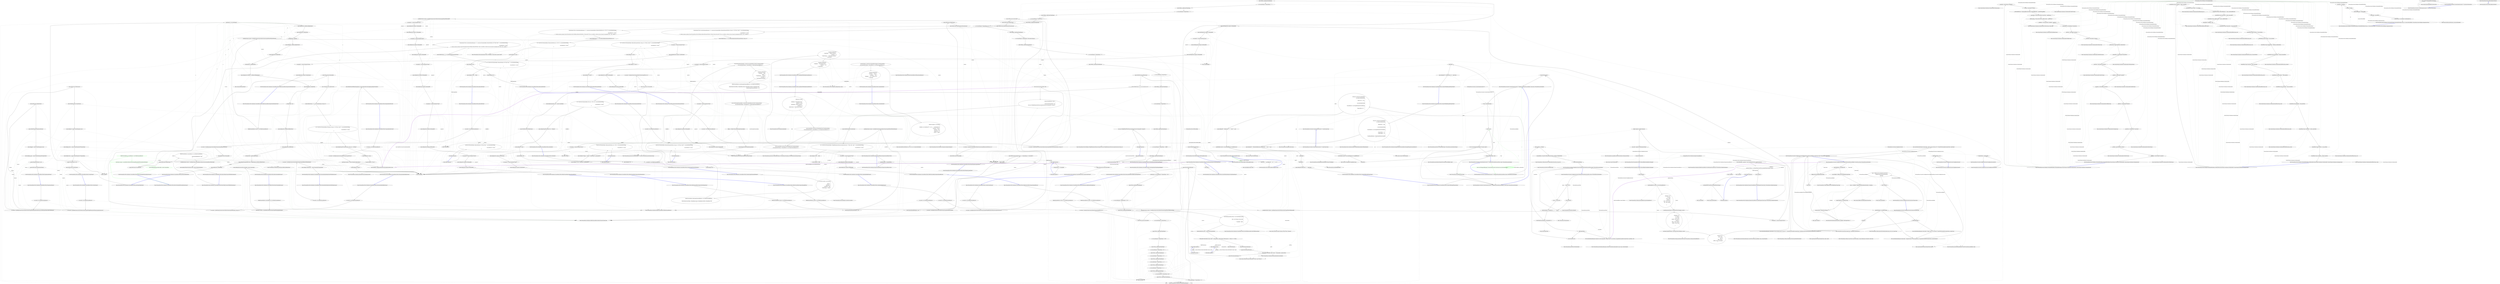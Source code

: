 digraph  {
d35 [label="DefaultContractResolver contractResolver = new DefaultContractResolver()", span="130-130", cluster="Newtonsoft.Json.Tests.Serialization.ContractResolverTests.ResolveSerializableWithoutAttributeContract()", color=green, community=0];
d34 [label="Entry Newtonsoft.Json.Tests.Serialization.ContractResolverTests.ResolveSerializableWithoutAttributeContract()", span="128-128", cluster="Newtonsoft.Json.Tests.Serialization.ContractResolverTests.ResolveSerializableWithoutAttributeContract()"];
d36 [label="JsonContract contract = contractResolver.ResolveContract(typeof(ISerializableWithoutAttributeTestObject))", span="131-131", cluster="Newtonsoft.Json.Tests.Serialization.ContractResolverTests.ResolveSerializableWithoutAttributeContract()", color=green, community=0];
d31 [label="Entry Newtonsoft.Json.Serialization.DefaultContractResolver.DefaultContractResolver()", span="167-167", cluster="Newtonsoft.Json.Serialization.DefaultContractResolver.DefaultContractResolver()"];
d37 [label="Assert.AreEqual(JsonContractType.Object, contract.ContractType)", span="133-133", cluster="Newtonsoft.Json.Tests.Serialization.ContractResolverTests.ResolveSerializableWithoutAttributeContract()", color=green, community=0];
d32 [label="Entry Newtonsoft.Json.Serialization.DefaultContractResolver.ResolveContract(System.Type)", span="185-185", cluster="Newtonsoft.Json.Serialization.DefaultContractResolver.ResolveContract(System.Type)"];
d38 [label="Exit Newtonsoft.Json.Tests.Serialization.ContractResolverTests.ResolveSerializableWithoutAttributeContract()", span="128-128", cluster="Newtonsoft.Json.Tests.Serialization.ContractResolverTests.ResolveSerializableWithoutAttributeContract()"];
d33 [label="Entry Unk.AreEqual", span="", cluster="Unk.AreEqual"];
d27 [label="DefaultContractResolver contractResolver = new DefaultContractResolver()", span="121-121", cluster="Newtonsoft.Json.Tests.Serialization.ContractResolverTests.ResolveSerializableContract()"];
d40 [label="DefaultContractResolver contractResolver = new DefaultContractResolver\r\n            {\r\n                IgnoreSerializableAttribute = false\r\n            }", span="139-142", cluster="Newtonsoft.Json.Tests.Serialization.ContractResolverTests.ResolveObjectContractWithFieldsSerialization()"];
d65 [label="var resolver = new DefaultContractResolver()", span="181-181", cluster="Newtonsoft.Json.Tests.Serialization.ContractResolverTests.ListInterface()"];
d74 [label="var resolver = new DefaultContractResolver()", span="192-192", cluster="Newtonsoft.Json.Tests.Serialization.ContractResolverTests.PropertyAttributeProvider()"];
d83 [label="var resolver = new DefaultContractResolver()", span="203-203", cluster="Newtonsoft.Json.Tests.Serialization.ContractResolverTests.AbstractTestClass()"];
d106 [label="var resolver = new DefaultContractResolver()", span="228-228", cluster="Newtonsoft.Json.Tests.Serialization.ContractResolverTests.AbstractListTestClass()"];
d126 [label="var resolver = new DefaultContractResolver()", span="259-259", cluster="Newtonsoft.Json.Tests.Serialization.ContractResolverTests.ListInterfaceDefaultCreator()"];
d143 [label="var resolver = new DefaultContractResolver()", span="286-286", cluster="Newtonsoft.Json.Tests.Serialization.ContractResolverTests.DictionaryInterfaceDefaultCreator()"];
d159 [label="var resolver = new DefaultContractResolver()", span="308-308", cluster="Newtonsoft.Json.Tests.Serialization.ContractResolverTests.AbstractDictionaryTestClass()"];
d241 [label="var resolver = new DefaultContractResolver()", span="449-449", cluster="Newtonsoft.Json.Tests.Serialization.ContractResolverTests.DeserializeDataMemberClassWithNoDataContract()"];
d246 [label="var resolver = new DefaultContractResolver()", span="459-459", cluster="Newtonsoft.Json.Tests.Serialization.ContractResolverTests.ResolveProperties_IgnoreStatic()"];
d255 [label="var resolver = new DefaultContractResolver()", span="468-468", cluster="Newtonsoft.Json.Tests.Serialization.ContractResolverTests.ParameterizedCreator()"];
d265 [label="var resolver = new DefaultContractResolver()", span="483-483", cluster="Newtonsoft.Json.Tests.Serialization.ContractResolverTests.OverrideCreator()"];
d276 [label="var resolver = new DefaultContractResolver()", span="499-499", cluster="Newtonsoft.Json.Tests.Serialization.ContractResolverTests.CustomOverrideCreator()"];
d311 [label="DefaultContractResolver skipCompilerGeneratedResolver = new DefaultContractResolver\r\n            {\r\n                DefaultMembersSearchFlags = BindingFlags.Instance | BindingFlags.NonPublic | BindingFlags.Public\r\n            }", span="597-600", cluster="Newtonsoft.Json.Tests.Serialization.ContractResolverTests.SerializeCompilerGeneratedMembers()"];
d314 [label="DefaultContractResolver includeCompilerGeneratedResolver = new DefaultContractResolver\r\n            {\r\n                DefaultMembersSearchFlags = BindingFlags.Instance | BindingFlags.NonPublic | BindingFlags.Public,\r\n                SerializeCompilerGeneratedMembers = true\r\n            }", span="612-616", cluster="Newtonsoft.Json.Tests.Serialization.ContractResolverTests.SerializeCompilerGeneratedMembers()"];
d325 [label="DefaultContractResolver resolver = new DefaultContractResolver()", span="640-640", cluster="Newtonsoft.Json.Tests.Serialization.ContractResolverTests.ExtensionDataGetterCanBeIteratedMultipleTimes()"];
d351 [label="DefaultContractResolver resolver = new DefaultContractResolver()", span="676-676", cluster="Newtonsoft.Json.Tests.Serialization.ContractResolverTests.DefaultContractResolverIgnoreShouldSerializeTrue()"];
d360 [label="DefaultContractResolver resolver = new DefaultContractResolver()", span="691-691", cluster="Newtonsoft.Json.Tests.Serialization.ContractResolverTests.DefaultContractResolverIgnoreShouldSerializeUnset()"];
d373 [label="DefaultContractResolver resolver = new DefaultContractResolver()", span="730-730", cluster="Newtonsoft.Json.Tests.Serialization.ContractResolverTests.DefaultContractResolverIgnoreIsSpecifiedTrue()"];
d393 [label="DefaultContractResolver resolver = new DefaultContractResolver()", span="759-759", cluster="Newtonsoft.Json.Tests.Serialization.ContractResolverTests.DefaultContractResolverIgnoreIsSpecifiedUnset()"];
d28 [label="JsonContract contract = contractResolver.ResolveContract(typeof(ISerializableTestObject))", span="122-122", cluster="Newtonsoft.Json.Tests.Serialization.ContractResolverTests.ResolveSerializableContract()"];
d41 [label="JsonObjectContract contract = (JsonObjectContract)contractResolver.ResolveContract(typeof(AnswerFilterModel))", span="143-143", cluster="Newtonsoft.Json.Tests.Serialization.ContractResolverTests.ResolveObjectContractWithFieldsSerialization()"];
d66 [label="var contract = (JsonArrayContract)resolver.ResolveContract(typeof(IList<int>))", span="182-182", cluster="Newtonsoft.Json.Tests.Serialization.ContractResolverTests.ListInterface()"];
d75 [label="var contract = (JsonObjectContract)resolver.ResolveContract(typeof(Invoice))", span="193-193", cluster="Newtonsoft.Json.Tests.Serialization.ContractResolverTests.PropertyAttributeProvider()"];
d84 [label="var contract = (JsonObjectContract)resolver.ResolveContract(typeof(AbstractTestClass))", span="204-204", cluster="Newtonsoft.Json.Tests.Serialization.ContractResolverTests.AbstractTestClass()"];
d107 [label="var contract = (JsonArrayContract)resolver.ResolveContract(typeof(AbstractListTestClass<int>))", span="229-229", cluster="Newtonsoft.Json.Tests.Serialization.ContractResolverTests.AbstractListTestClass()"];
d127 [label="var contract = (JsonArrayContract)resolver.ResolveContract(typeof(IList<int>))", span="260-260", cluster="Newtonsoft.Json.Tests.Serialization.ContractResolverTests.ListInterfaceDefaultCreator()"];
d144 [label="var contract = (JsonDictionaryContract)resolver.ResolveContract(typeof(IDictionary<string, int>))", span="287-287", cluster="Newtonsoft.Json.Tests.Serialization.ContractResolverTests.DictionaryInterfaceDefaultCreator()"];
d160 [label="var contract = (JsonDictionaryContract)resolver.ResolveContract(typeof(AbstractDictionaryTestClass<string, int>))", span="309-309", cluster="Newtonsoft.Json.Tests.Serialization.ContractResolverTests.AbstractDictionaryTestClass()"];
d242 [label="var contract = (JsonObjectContract)resolver.ResolveContract(typeof(AddressWithDataMember))", span="450-450", cluster="Newtonsoft.Json.Tests.Serialization.ContractResolverTests.DeserializeDataMemberClassWithNoDataContract()"];
d247 [label="var contract = (JsonObjectContract)resolver.ResolveContract(typeof(NumberFormatInfo))", span="460-460", cluster="Newtonsoft.Json.Tests.Serialization.ContractResolverTests.ResolveProperties_IgnoreStatic()"];
d256 [label="var contract = (JsonObjectContract)resolver.ResolveContract(typeof(PublicParameterizedConstructorWithPropertyNameConflictWithAttribute))", span="469-469", cluster="Newtonsoft.Json.Tests.Serialization.ContractResolverTests.ParameterizedCreator()"];
d266 [label="var contract = (JsonObjectContract)resolver.ResolveContract(typeof(MultipleParametrizedConstructorsJsonConstructor))", span="484-484", cluster="Newtonsoft.Json.Tests.Serialization.ContractResolverTests.OverrideCreator()"];
d277 [label="var contract = (JsonObjectContract)resolver.ResolveContract(typeof(MultipleParametrizedConstructorsJsonConstructor))", span="500-500", cluster="Newtonsoft.Json.Tests.Serialization.ContractResolverTests.CustomOverrideCreator()"];
d326 [label="JsonObjectContract contract = (JsonObjectContract)resolver.ResolveContract(typeof(ClassWithExtensionData))", span="641-641", cluster="Newtonsoft.Json.Tests.Serialization.ContractResolverTests.ExtensionDataGetterCanBeIteratedMultipleTimes()"];
d353 [label="JsonObjectContract contract = (JsonObjectContract)resolver.ResolveContract(typeof(ClassWithShouldSerialize))", span="679-679", cluster="Newtonsoft.Json.Tests.Serialization.ContractResolverTests.DefaultContractResolverIgnoreShouldSerializeTrue()"];
d361 [label="JsonObjectContract contract = (JsonObjectContract)resolver.ResolveContract(typeof(ClassWithShouldSerialize))", span="693-693", cluster="Newtonsoft.Json.Tests.Serialization.ContractResolverTests.DefaultContractResolverIgnoreShouldSerializeUnset()"];
d375 [label="JsonObjectContract contract = (JsonObjectContract)resolver.ResolveContract(typeof(ClassWithIsSpecified))", span="733-733", cluster="Newtonsoft.Json.Tests.Serialization.ContractResolverTests.DefaultContractResolverIgnoreIsSpecifiedTrue()"];
d394 [label="JsonObjectContract contract = (JsonObjectContract)resolver.ResolveContract(typeof(ClassWithIsSpecified))", span="761-761", cluster="Newtonsoft.Json.Tests.Serialization.ContractResolverTests.DefaultContractResolverIgnoreIsSpecifiedUnset()"];
d29 [label="Assert.AreEqual(JsonContractType.Serializable, contract.ContractType)", span="124-124", cluster="Newtonsoft.Json.Tests.Serialization.ContractResolverTests.ResolveSerializableContract()"];
d42 [label="Assert.AreEqual(MemberSerialization.Fields, contract.MemberSerialization)", span="145-145", cluster="Newtonsoft.Json.Tests.Serialization.ContractResolverTests.ResolveObjectContractWithFieldsSerialization()"];
d46 [label="Assert.AreEqual(null, p.GetResolvedDefaultValue())", span="154-154", cluster="Newtonsoft.Json.Tests.Serialization.ContractResolverTests.JsonPropertyDefaultValue()"];
d47 [label="Assert.AreEqual(null, p.DefaultValue)", span="155-155", cluster="Newtonsoft.Json.Tests.Serialization.ContractResolverTests.JsonPropertyDefaultValue()"];
d49 [label="Assert.AreEqual(0, p.GetResolvedDefaultValue())", span="159-159", cluster="Newtonsoft.Json.Tests.Serialization.ContractResolverTests.JsonPropertyDefaultValue()"];
d50 [label="Assert.AreEqual(null, p.DefaultValue)", span="160-160", cluster="Newtonsoft.Json.Tests.Serialization.ContractResolverTests.JsonPropertyDefaultValue()"];
d52 [label="Assert.AreEqual(new DateTime(), p.GetResolvedDefaultValue())", span="164-164", cluster="Newtonsoft.Json.Tests.Serialization.ContractResolverTests.JsonPropertyDefaultValue()"];
d53 [label="Assert.AreEqual(null, p.DefaultValue)", span="165-165", cluster="Newtonsoft.Json.Tests.Serialization.ContractResolverTests.JsonPropertyDefaultValue()"];
d55 [label="Assert.AreEqual(null, p.GetResolvedDefaultValue())", span="169-169", cluster="Newtonsoft.Json.Tests.Serialization.ContractResolverTests.JsonPropertyDefaultValue()"];
d56 [label="Assert.AreEqual(null, p.DefaultValue)", span="170-170", cluster="Newtonsoft.Json.Tests.Serialization.ContractResolverTests.JsonPropertyDefaultValue()"];
d58 [label="Assert.AreEqual(CompareOptions.None, (CompareOptions)p.GetResolvedDefaultValue())", span="174-174", cluster="Newtonsoft.Json.Tests.Serialization.ContractResolverTests.JsonPropertyDefaultValue()"];
d59 [label="Assert.AreEqual(null, p.DefaultValue)", span="175-175", cluster="Newtonsoft.Json.Tests.Serialization.ContractResolverTests.JsonPropertyDefaultValue()"];
d68 [label="Assert.AreEqual(typeof(List<int>), contract.CreatedType)", span="185-185", cluster="Newtonsoft.Json.Tests.Serialization.ContractResolverTests.ListInterface()"];
d77 [label="Assert.AreEqual(1, property.AttributeProvider.GetAttributes(false).Count)", span="196-196", cluster="Newtonsoft.Json.Tests.Serialization.ContractResolverTests.PropertyAttributeProvider()"];
d78 [label="Assert.AreEqual(typeof(DefaultValueAttribute), property.AttributeProvider.GetAttributes(false)[0].GetType())", span="197-197", cluster="Newtonsoft.Json.Tests.Serialization.ContractResolverTests.PropertyAttributeProvider()"];
d91 [label="Assert.AreEqual(''Value!'', o.Value)", span="222-222", cluster="Newtonsoft.Json.Tests.Serialization.ContractResolverTests.AbstractTestClass()"];
d114 [label="Assert.AreEqual(2, l.Count)", span="247-247", cluster="Newtonsoft.Json.Tests.Serialization.ContractResolverTests.AbstractListTestClass()"];
d115 [label="Assert.AreEqual(1, l[0])", span="248-248", cluster="Newtonsoft.Json.Tests.Serialization.ContractResolverTests.AbstractListTestClass()"];
d116 [label="Assert.AreEqual(2, l[1])", span="249-249", cluster="Newtonsoft.Json.Tests.Serialization.ContractResolverTests.AbstractListTestClass()"];
d132 [label="Assert.AreEqual(typeof(CustomList<int>), l.GetType())", span="272-272", cluster="Newtonsoft.Json.Tests.Serialization.ContractResolverTests.ListInterfaceDefaultCreator()"];
d133 [label="Assert.AreEqual(3, l.Count)", span="273-273", cluster="Newtonsoft.Json.Tests.Serialization.ContractResolverTests.ListInterfaceDefaultCreator()"];
d134 [label="Assert.AreEqual(1, l[0])", span="274-274", cluster="Newtonsoft.Json.Tests.Serialization.ContractResolverTests.ListInterfaceDefaultCreator()"];
d135 [label="Assert.AreEqual(2, l[1])", span="275-275", cluster="Newtonsoft.Json.Tests.Serialization.ContractResolverTests.ListInterfaceDefaultCreator()"];
d136 [label="Assert.AreEqual(3, l[2])", span="276-276", cluster="Newtonsoft.Json.Tests.Serialization.ContractResolverTests.ListInterfaceDefaultCreator()"];
d149 [label="Assert.AreEqual(typeof(CustomDictionary<string, int>), d.GetType())", span="299-299", cluster="Newtonsoft.Json.Tests.Serialization.ContractResolverTests.DictionaryInterfaceDefaultCreator()"];
d150 [label="Assert.AreEqual(2, d.Count)", span="300-300", cluster="Newtonsoft.Json.Tests.Serialization.ContractResolverTests.DictionaryInterfaceDefaultCreator()"];
d151 [label="Assert.AreEqual(1, d[''key1''])", span="301-301", cluster="Newtonsoft.Json.Tests.Serialization.ContractResolverTests.DictionaryInterfaceDefaultCreator()"];
d152 [label="Assert.AreEqual(2, d[''key2''])", span="302-302", cluster="Newtonsoft.Json.Tests.Serialization.ContractResolverTests.DictionaryInterfaceDefaultCreator()"];
d167 [label="Assert.AreEqual(2, d.Count)", span="327-327", cluster="Newtonsoft.Json.Tests.Serialization.ContractResolverTests.AbstractDictionaryTestClass()"];
d168 [label="Assert.AreEqual(1, d[''key1''])", span="328-328", cluster="Newtonsoft.Json.Tests.Serialization.ContractResolverTests.AbstractDictionaryTestClass()"];
d169 [label="Assert.AreEqual(2, d[''key2''])", span="329-329", cluster="Newtonsoft.Json.Tests.Serialization.ContractResolverTests.AbstractDictionaryTestClass()"];
d180 [label="Assert.AreEqual(@''{''''AddressLine1-'-\''''-'''':''''value!''''}'', json)", span="348-348", cluster="Newtonsoft.Json.Tests.Serialization.ContractResolverTests.SerializeWithEscapedPropertyName()"];
d184 [label="Assert.AreEqual(@''AddressLine1-'-''''-'', reader.Value)", span="354-354", cluster="Newtonsoft.Json.Tests.Serialization.ContractResolverTests.SerializeWithEscapedPropertyName()"];
d194 [label="Assert.AreEqual(@''{''''\u003cb\u003eAddressLine1\u003c/b\u003e'''':''''value!''''}'', json)", span="375-375", cluster="Newtonsoft.Json.Tests.Serialization.ContractResolverTests.SerializeWithHtmlEscapedPropertyName()"];
d198 [label="Assert.AreEqual(@''<b>AddressLine1</b>'', reader.Value)", span="381-381", cluster="Newtonsoft.Json.Tests.Serialization.ContractResolverTests.SerializeWithHtmlEscapedPropertyName()"];
d243 [label="Assert.AreEqual(''AddressLine1'', contract.Properties[0].PropertyName)", span="452-452", cluster="Newtonsoft.Json.Tests.Serialization.ContractResolverTests.DeserializeDataMemberClassWithNoDataContract()"];
d259 [label="Assert.AreEqual(1, contract.CreatorParameters.Count)", span="473-473", cluster="Newtonsoft.Json.Tests.Serialization.ContractResolverTests.ParameterizedCreator()"];
d260 [label="Assert.AreEqual(''name'', contract.CreatorParameters[0].PropertyName)", span="474-474", cluster="Newtonsoft.Json.Tests.Serialization.ContractResolverTests.ParameterizedCreator()"];
d269 [label="Assert.AreEqual(2, contract.CreatorParameters.Count)", span="488-488", cluster="Newtonsoft.Json.Tests.Serialization.ContractResolverTests.OverrideCreator()"];
d270 [label="Assert.AreEqual(''Value'', contract.CreatorParameters[0].PropertyName)", span="489-489", cluster="Newtonsoft.Json.Tests.Serialization.ContractResolverTests.OverrideCreator()"];
d271 [label="Assert.AreEqual(''Age'', contract.CreatorParameters[1].PropertyName)", span="490-490", cluster="Newtonsoft.Json.Tests.Serialization.ContractResolverTests.OverrideCreator()"];
d282 [label="Assert.AreEqual(''value!'', o.Value)", span="516-516", cluster="Newtonsoft.Json.Tests.Serialization.ContractResolverTests.CustomOverrideCreator()"];
d283 [label="Assert.AreEqual(1, o.Age)", span="517-517", cluster="Newtonsoft.Json.Tests.Serialization.ContractResolverTests.CustomOverrideCreator()"];
d318 [label="Assert.AreEqual(''Property'', (string)o[''<StringProperty>k__BackingField''])", span="625-625", cluster="Newtonsoft.Json.Tests.Serialization.ContractResolverTests.SerializeCompilerGeneratedMembers()"];
d319 [label="Assert.AreEqual(2, (int)o[''<IntProperty>k__BackingField''])", span="626-626", cluster="Newtonsoft.Json.Tests.Serialization.ContractResolverTests.SerializeCompilerGeneratedMembers()"];
d355 [label="Assert.AreEqual(null, property1.ShouldSerialize)", span="682-682", cluster="Newtonsoft.Json.Tests.Serialization.ContractResolverTests.DefaultContractResolverIgnoreShouldSerializeTrue()"];
d357 [label="Assert.AreEqual(null, property2.ShouldSerialize)", span="685-685", cluster="Newtonsoft.Json.Tests.Serialization.ContractResolverTests.DefaultContractResolverIgnoreShouldSerializeTrue()"];
d365 [label="Assert.AreEqual(null, property2.ShouldSerialize)", span="699-699", cluster="Newtonsoft.Json.Tests.Serialization.ContractResolverTests.DefaultContractResolverIgnoreShouldSerializeUnset()"];
d377 [label="Assert.AreEqual(null, property1.GetIsSpecified)", span="736-736", cluster="Newtonsoft.Json.Tests.Serialization.ContractResolverTests.DefaultContractResolverIgnoreIsSpecifiedTrue()"];
d378 [label="Assert.AreEqual(null, property1.SetIsSpecified)", span="737-737", cluster="Newtonsoft.Json.Tests.Serialization.ContractResolverTests.DefaultContractResolverIgnoreIsSpecifiedTrue()"];
d380 [label="Assert.AreEqual(null, property2.GetIsSpecified)", span="740-740", cluster="Newtonsoft.Json.Tests.Serialization.ContractResolverTests.DefaultContractResolverIgnoreIsSpecifiedTrue()"];
d381 [label="Assert.AreEqual(null, property2.SetIsSpecified)", span="741-741", cluster="Newtonsoft.Json.Tests.Serialization.ContractResolverTests.DefaultContractResolverIgnoreIsSpecifiedTrue()"];
d383 [label="Assert.AreEqual(null, property3.GetIsSpecified)", span="744-744", cluster="Newtonsoft.Json.Tests.Serialization.ContractResolverTests.DefaultContractResolverIgnoreIsSpecifiedTrue()"];
d384 [label="Assert.AreEqual(null, property3.SetIsSpecified)", span="745-745", cluster="Newtonsoft.Json.Tests.Serialization.ContractResolverTests.DefaultContractResolverIgnoreIsSpecifiedTrue()"];
d386 [label="Assert.AreEqual(null, property4.GetIsSpecified)", span="748-748", cluster="Newtonsoft.Json.Tests.Serialization.ContractResolverTests.DefaultContractResolverIgnoreIsSpecifiedTrue()"];
d387 [label="Assert.AreEqual(null, property4.SetIsSpecified)", span="749-749", cluster="Newtonsoft.Json.Tests.Serialization.ContractResolverTests.DefaultContractResolverIgnoreIsSpecifiedTrue()"];
d389 [label="Assert.AreEqual(null, property5.GetIsSpecified)", span="752-752", cluster="Newtonsoft.Json.Tests.Serialization.ContractResolverTests.DefaultContractResolverIgnoreIsSpecifiedTrue()"];
d390 [label="Assert.AreEqual(null, property5.SetIsSpecified)", span="753-753", cluster="Newtonsoft.Json.Tests.Serialization.ContractResolverTests.DefaultContractResolverIgnoreIsSpecifiedTrue()"];
d402 [label="Assert.AreEqual(null, property3.GetIsSpecified)", span="772-772", cluster="Newtonsoft.Json.Tests.Serialization.ContractResolverTests.DefaultContractResolverIgnoreIsSpecifiedUnset()"];
d403 [label="Assert.AreEqual(null, property3.SetIsSpecified)", span="773-773", cluster="Newtonsoft.Json.Tests.Serialization.ContractResolverTests.DefaultContractResolverIgnoreIsSpecifiedUnset()"];
d405 [label="Assert.AreEqual(null, property4.GetIsSpecified)", span="776-776", cluster="Newtonsoft.Json.Tests.Serialization.ContractResolverTests.DefaultContractResolverIgnoreIsSpecifiedUnset()"];
d406 [label="Assert.AreEqual(null, property4.SetIsSpecified)", span="777-777", cluster="Newtonsoft.Json.Tests.Serialization.ContractResolverTests.DefaultContractResolverIgnoreIsSpecifiedUnset()"];
d408 [label="Assert.AreEqual(null, property5.GetIsSpecified)", span="780-780", cluster="Newtonsoft.Json.Tests.Serialization.ContractResolverTests.DefaultContractResolverIgnoreIsSpecifiedUnset()"];
d409 [label="Assert.AreEqual(null, property5.SetIsSpecified)", span="781-781", cluster="Newtonsoft.Json.Tests.Serialization.ContractResolverTests.DefaultContractResolverIgnoreIsSpecifiedUnset()"];
d26 [label="Entry Newtonsoft.Json.Tests.Serialization.ContractResolverTests.ResolveSerializableContract()", span="119-119", cluster="Newtonsoft.Json.Tests.Serialization.ContractResolverTests.ResolveSerializableContract()"];
d39 [label="Entry Newtonsoft.Json.Tests.Serialization.ContractResolverTests.ResolveObjectContractWithFieldsSerialization()", span="137-137", cluster="Newtonsoft.Json.Tests.Serialization.ContractResolverTests.ResolveObjectContractWithFieldsSerialization()"];
d64 [label="Entry Newtonsoft.Json.Tests.Serialization.ContractResolverTests.ListInterface()", span="179-179", cluster="Newtonsoft.Json.Tests.Serialization.ContractResolverTests.ListInterface()"];
d73 [label="Entry Newtonsoft.Json.Tests.Serialization.ContractResolverTests.PropertyAttributeProvider()", span="190-190", cluster="Newtonsoft.Json.Tests.Serialization.ContractResolverTests.PropertyAttributeProvider()"];
d82 [label="Entry Newtonsoft.Json.Tests.Serialization.ContractResolverTests.AbstractTestClass()", span="201-201", cluster="Newtonsoft.Json.Tests.Serialization.ContractResolverTests.AbstractTestClass()"];
d88 [label="ExceptionAssert.Throws<JsonSerializationException>(() => JsonConvert.DeserializeObject<AbstractTestClass>(@''{Value:'Value!'}'', new JsonSerializerSettings\r\n            {\r\n                ContractResolver = resolver\r\n            }), ''Could not create an instance of type Newtonsoft.Json.Tests.TestObjects.AbstractTestClass. Type is an interface or abstract class and cannot be instantiated. Path 'Value', line 1, position 7.'')", span="210-213", cluster="Newtonsoft.Json.Tests.Serialization.ContractResolverTests.AbstractTestClass()"];
d99 [label="JsonConvert.DeserializeObject<AbstractTestClass>(@''{Value:'Value!'}'', new JsonSerializerSettings\r\n            {\r\n                ContractResolver = resolver\r\n            })", span="210-213", cluster="lambda expression"];
d90 [label="var o = JsonConvert.DeserializeObject<AbstractTestClass>(@''{Value:'Value!'}'', new JsonSerializerSettings\r\n            {\r\n                ContractResolver = resolver\r\n            })", span="217-220", cluster="Newtonsoft.Json.Tests.Serialization.ContractResolverTests.AbstractTestClass()"];
d105 [label="Entry Newtonsoft.Json.Tests.Serialization.ContractResolverTests.AbstractListTestClass()", span="226-226", cluster="Newtonsoft.Json.Tests.Serialization.ContractResolverTests.AbstractListTestClass()"];
d111 [label="ExceptionAssert.Throws<JsonSerializationException>(() => JsonConvert.DeserializeObject<AbstractListTestClass<int>>(@''[1,2]'', new JsonSerializerSettings\r\n            {\r\n                ContractResolver = resolver\r\n            }), ''Could not create an instance of type Newtonsoft.Json.Tests.TestObjects.AbstractListTestClass`1[System.Int32]. Type is an interface or abstract class and cannot be instantiated. Path '', line 1, position 1.'')", span="235-238", cluster="Newtonsoft.Json.Tests.Serialization.ContractResolverTests.AbstractListTestClass()"];
d119 [label="JsonConvert.DeserializeObject<AbstractListTestClass<int>>(@''[1,2]'', new JsonSerializerSettings\r\n            {\r\n                ContractResolver = resolver\r\n            })", span="235-238", cluster="lambda expression"];
d113 [label="var l = JsonConvert.DeserializeObject<AbstractListTestClass<int>>(@''[1,2]'', new JsonSerializerSettings\r\n            {\r\n                ContractResolver = resolver\r\n            })", span="242-245", cluster="Newtonsoft.Json.Tests.Serialization.ContractResolverTests.AbstractListTestClass()"];
d125 [label="Entry Newtonsoft.Json.Tests.Serialization.ContractResolverTests.ListInterfaceDefaultCreator()", span="257-257", cluster="Newtonsoft.Json.Tests.Serialization.ContractResolverTests.ListInterfaceDefaultCreator()"];
d131 [label="var l = JsonConvert.DeserializeObject<IList<int>>(@''[1,2,3]'', new JsonSerializerSettings\r\n            {\r\n                ContractResolver = resolver\r\n            })", span="267-270", cluster="Newtonsoft.Json.Tests.Serialization.ContractResolverTests.ListInterfaceDefaultCreator()"];
d142 [label="Entry Newtonsoft.Json.Tests.Serialization.ContractResolverTests.DictionaryInterfaceDefaultCreator()", span="284-284", cluster="Newtonsoft.Json.Tests.Serialization.ContractResolverTests.DictionaryInterfaceDefaultCreator()"];
d148 [label="var d = JsonConvert.DeserializeObject<IDictionary<string, int>>(@''{key1:1,key2:2}'', new JsonSerializerSettings\r\n            {\r\n                ContractResolver = resolver\r\n            })", span="294-297", cluster="Newtonsoft.Json.Tests.Serialization.ContractResolverTests.DictionaryInterfaceDefaultCreator()"];
d158 [label="Entry Newtonsoft.Json.Tests.Serialization.ContractResolverTests.AbstractDictionaryTestClass()", span="306-306", cluster="Newtonsoft.Json.Tests.Serialization.ContractResolverTests.AbstractDictionaryTestClass()"];
d164 [label="ExceptionAssert.Throws<JsonSerializationException>(() => JsonConvert.DeserializeObject<AbstractDictionaryTestClass<string, int>>(@''{key1:1,key2:2}'', new JsonSerializerSettings\r\n            {\r\n                ContractResolver = resolver\r\n            }), ''Could not create an instance of type Newtonsoft.Json.Tests.TestObjects.AbstractDictionaryTestClass`2[System.String,System.Int32]. Type is an interface or abstract class and cannot be instantiated. Path 'key1', line 1, position 6.'')", span="315-318", cluster="Newtonsoft.Json.Tests.Serialization.ContractResolverTests.AbstractDictionaryTestClass()"];
d172 [label="JsonConvert.DeserializeObject<AbstractDictionaryTestClass<string, int>>(@''{key1:1,key2:2}'', new JsonSerializerSettings\r\n            {\r\n                ContractResolver = resolver\r\n            })", span="315-318", cluster="lambda expression"];
d166 [label="var d = JsonConvert.DeserializeObject<AbstractDictionaryTestClass<string, int>>(@''{key1:1,key2:2}'', new JsonSerializerSettings\r\n            {\r\n                ContractResolver = resolver\r\n            })", span="322-325", cluster="Newtonsoft.Json.Tests.Serialization.ContractResolverTests.AbstractDictionaryTestClass()"];
d240 [label="Entry Newtonsoft.Json.Tests.Serialization.ContractResolverTests.DeserializeDataMemberClassWithNoDataContract()", span="447-447", cluster="Newtonsoft.Json.Tests.Serialization.ContractResolverTests.DeserializeDataMemberClassWithNoDataContract()"];
d245 [label="Entry Newtonsoft.Json.Tests.Serialization.ContractResolverTests.ResolveProperties_IgnoreStatic()", span="457-457", cluster="Newtonsoft.Json.Tests.Serialization.ContractResolverTests.ResolveProperties_IgnoreStatic()"];
d254 [label="Entry Newtonsoft.Json.Tests.Serialization.ContractResolverTests.ParameterizedCreator()", span="466-466", cluster="Newtonsoft.Json.Tests.Serialization.ContractResolverTests.ParameterizedCreator()"];
d264 [label="Entry Newtonsoft.Json.Tests.Serialization.ContractResolverTests.OverrideCreator()", span="481-481", cluster="Newtonsoft.Json.Tests.Serialization.ContractResolverTests.OverrideCreator()"];
d275 [label="Entry Newtonsoft.Json.Tests.Serialization.ContractResolverTests.CustomOverrideCreator()", span="497-497", cluster="Newtonsoft.Json.Tests.Serialization.ContractResolverTests.CustomOverrideCreator()"];
d281 [label="var o = JsonConvert.DeserializeObject<MultipleParametrizedConstructorsJsonConstructor>(''{Value:'value!', Age:1}'', new JsonSerializerSettings\r\n            {\r\n                ContractResolver = resolver\r\n            })", span="511-514", cluster="Newtonsoft.Json.Tests.Serialization.ContractResolverTests.CustomOverrideCreator()"];
d310 [label="StructTest structTest = new StructTest\r\n            {\r\n                IntField = 1,\r\n                IntProperty = 2,\r\n                StringField = ''Field'',\r\n                StringProperty = ''Property''\r\n            }", span="589-595", cluster="Newtonsoft.Json.Tests.Serialization.ContractResolverTests.SerializeCompilerGeneratedMembers()"];
d312 [label="string skipCompilerGeneratedJson = JsonConvert.SerializeObject(structTest, Formatting.Indented,\r\n                new JsonSerializerSettings { ContractResolver = skipCompilerGeneratedResolver })", span="602-603", cluster="Newtonsoft.Json.Tests.Serialization.ContractResolverTests.SerializeCompilerGeneratedMembers()"];
d313 [label="StringAssert.AreEqual(@''{\r\n  ''''StringField'''': ''''Field'''',\r\n  ''''IntField'''': 1,\r\n  ''''StringProperty'''': ''''Property'''',\r\n  ''''IntProperty'''': 2\r\n}'', skipCompilerGeneratedJson)", span="605-610", cluster="Newtonsoft.Json.Tests.Serialization.ContractResolverTests.SerializeCompilerGeneratedMembers()"];
d315 [label="string includeCompilerGeneratedJson = JsonConvert.SerializeObject(structTest, Formatting.Indented,\r\n                new JsonSerializerSettings { ContractResolver = includeCompilerGeneratedResolver })", span="618-619", cluster="Newtonsoft.Json.Tests.Serialization.ContractResolverTests.SerializeCompilerGeneratedMembers()"];
d324 [label="Entry Newtonsoft.Json.Tests.Serialization.ContractResolverTests.ExtensionDataGetterCanBeIteratedMultipleTimes()", span="638-638", cluster="Newtonsoft.Json.Tests.Serialization.ContractResolverTests.ExtensionDataGetterCanBeIteratedMultipleTimes()"];
d350 [label="Entry Newtonsoft.Json.Tests.Serialization.ContractResolverTests.DefaultContractResolverIgnoreShouldSerializeTrue()", span="674-674", cluster="Newtonsoft.Json.Tests.Serialization.ContractResolverTests.DefaultContractResolverIgnoreShouldSerializeTrue()"];
d352 [label="resolver.IgnoreShouldSerializeMembers = true", span="677-677", cluster="Newtonsoft.Json.Tests.Serialization.ContractResolverTests.DefaultContractResolverIgnoreShouldSerializeTrue()"];
d359 [label="Entry Newtonsoft.Json.Tests.Serialization.ContractResolverTests.DefaultContractResolverIgnoreShouldSerializeUnset()", span="689-689", cluster="Newtonsoft.Json.Tests.Serialization.ContractResolverTests.DefaultContractResolverIgnoreShouldSerializeUnset()"];
d372 [label="Entry Newtonsoft.Json.Tests.Serialization.ContractResolverTests.DefaultContractResolverIgnoreIsSpecifiedTrue()", span="728-728", cluster="Newtonsoft.Json.Tests.Serialization.ContractResolverTests.DefaultContractResolverIgnoreIsSpecifiedTrue()"];
d374 [label="resolver.IgnoreIsSpecifiedMembers = true", span="731-731", cluster="Newtonsoft.Json.Tests.Serialization.ContractResolverTests.DefaultContractResolverIgnoreIsSpecifiedTrue()"];
d392 [label="Entry Newtonsoft.Json.Tests.Serialization.ContractResolverTests.DefaultContractResolverIgnoreIsSpecifiedUnset()", span="757-757", cluster="Newtonsoft.Json.Tests.Serialization.ContractResolverTests.DefaultContractResolverIgnoreIsSpecifiedUnset()"];
d67 [label="Assert.IsTrue(contract.IsInstantiable)", span="184-184", cluster="Newtonsoft.Json.Tests.Serialization.ContractResolverTests.ListInterface()"];
d69 [label="Assert.IsNotNull(contract.DefaultCreator)", span="186-186", cluster="Newtonsoft.Json.Tests.Serialization.ContractResolverTests.ListInterface()"];
d76 [label="JsonProperty property = contract.Properties[''FollowUpDays'']", span="195-195", cluster="Newtonsoft.Json.Tests.Serialization.ContractResolverTests.PropertyAttributeProvider()"];
d85 [label="Assert.IsFalse(contract.IsInstantiable)", span="206-206", cluster="Newtonsoft.Json.Tests.Serialization.ContractResolverTests.AbstractTestClass()"];
d86 [label="Assert.IsNull(contract.DefaultCreator)", span="207-207", cluster="Newtonsoft.Json.Tests.Serialization.ContractResolverTests.AbstractTestClass()"];
d87 [label="Assert.IsNull(contract.OverrideCreator)", span="208-208", cluster="Newtonsoft.Json.Tests.Serialization.ContractResolverTests.AbstractTestClass()"];
d89 [label="contract.DefaultCreator = () => new AbstractImplementationTestClass()", span="215-215", cluster="Newtonsoft.Json.Tests.Serialization.ContractResolverTests.AbstractTestClass()"];
d108 [label="Assert.IsFalse(contract.IsInstantiable)", span="231-231", cluster="Newtonsoft.Json.Tests.Serialization.ContractResolverTests.AbstractListTestClass()"];
d109 [label="Assert.IsNull(contract.DefaultCreator)", span="232-232", cluster="Newtonsoft.Json.Tests.Serialization.ContractResolverTests.AbstractListTestClass()"];
d110 [label="Assert.IsFalse(contract.HasParameterizedCreatorInternal)", span="233-233", cluster="Newtonsoft.Json.Tests.Serialization.ContractResolverTests.AbstractListTestClass()"];
d112 [label="contract.DefaultCreator = () => new AbstractImplementationListTestClass<int>()", span="240-240", cluster="Newtonsoft.Json.Tests.Serialization.ContractResolverTests.AbstractListTestClass()"];
d128 [label="Assert.IsTrue(contract.IsInstantiable)", span="262-262", cluster="Newtonsoft.Json.Tests.Serialization.ContractResolverTests.ListInterfaceDefaultCreator()"];
d129 [label="Assert.IsNotNull(contract.DefaultCreator)", span="263-263", cluster="Newtonsoft.Json.Tests.Serialization.ContractResolverTests.ListInterfaceDefaultCreator()"];
d130 [label="contract.DefaultCreator = () => new CustomList<int>()", span="265-265", cluster="Newtonsoft.Json.Tests.Serialization.ContractResolverTests.ListInterfaceDefaultCreator()"];
d145 [label="Assert.IsTrue(contract.IsInstantiable)", span="289-289", cluster="Newtonsoft.Json.Tests.Serialization.ContractResolverTests.DictionaryInterfaceDefaultCreator()"];
d146 [label="Assert.IsNotNull(contract.DefaultCreator)", span="290-290", cluster="Newtonsoft.Json.Tests.Serialization.ContractResolverTests.DictionaryInterfaceDefaultCreator()"];
d147 [label="contract.DefaultCreator = () => new CustomDictionary<string, int>()", span="292-292", cluster="Newtonsoft.Json.Tests.Serialization.ContractResolverTests.DictionaryInterfaceDefaultCreator()"];
d161 [label="Assert.IsFalse(contract.IsInstantiable)", span="311-311", cluster="Newtonsoft.Json.Tests.Serialization.ContractResolverTests.AbstractDictionaryTestClass()"];
d162 [label="Assert.IsNull(contract.DefaultCreator)", span="312-312", cluster="Newtonsoft.Json.Tests.Serialization.ContractResolverTests.AbstractDictionaryTestClass()"];
d163 [label="Assert.IsFalse(contract.HasParameterizedCreatorInternal)", span="313-313", cluster="Newtonsoft.Json.Tests.Serialization.ContractResolverTests.AbstractDictionaryTestClass()"];
d165 [label="contract.DefaultCreator = () => new AbstractImplementationDictionaryTestClass<string, int>()", span="320-320", cluster="Newtonsoft.Json.Tests.Serialization.ContractResolverTests.AbstractDictionaryTestClass()"];
d248 [label="Assert.IsFalse(contract.Properties.Any(c => c.PropertyName == ''InvariantInfo''))", span="462-462", cluster="Newtonsoft.Json.Tests.Serialization.ContractResolverTests.ResolveProperties_IgnoreStatic()"];
d257 [label="Assert.IsNull(contract.DefaultCreator)", span="471-471", cluster="Newtonsoft.Json.Tests.Serialization.ContractResolverTests.ParameterizedCreator()"];
d258 [label="Assert.IsNotNull(contract.ParameterizedCreator)", span="472-472", cluster="Newtonsoft.Json.Tests.Serialization.ContractResolverTests.ParameterizedCreator()"];
d261 [label="contract.ParameterizedCreator = null", span="476-476", cluster="Newtonsoft.Json.Tests.Serialization.ContractResolverTests.ParameterizedCreator()"];
d262 [label="Assert.IsNull(contract.ParameterizedCreator)", span="477-477", cluster="Newtonsoft.Json.Tests.Serialization.ContractResolverTests.ParameterizedCreator()"];
d267 [label="Assert.IsNull(contract.DefaultCreator)", span="486-486", cluster="Newtonsoft.Json.Tests.Serialization.ContractResolverTests.OverrideCreator()"];
d268 [label="Assert.IsNotNull(contract.OverrideCreator)", span="487-487", cluster="Newtonsoft.Json.Tests.Serialization.ContractResolverTests.OverrideCreator()"];
d272 [label="contract.OverrideCreator = null", span="492-492", cluster="Newtonsoft.Json.Tests.Serialization.ContractResolverTests.OverrideCreator()"];
d273 [label="Assert.IsNull(contract.OverrideCreator)", span="493-493", cluster="Newtonsoft.Json.Tests.Serialization.ContractResolverTests.OverrideCreator()"];
d278 [label="bool ensureCustomCreatorCalled = false", span="502-502", cluster="Newtonsoft.Json.Tests.Serialization.ContractResolverTests.CustomOverrideCreator()"];
d279 [label="contract.OverrideCreator = args =>\r\n            {\r\n                ensureCustomCreatorCalled = true;\r\n                return new MultipleParametrizedConstructorsJsonConstructor((string)args[0], (int)args[1]);\r\n            }", span="504-508", cluster="Newtonsoft.Json.Tests.Serialization.ContractResolverTests.CustomOverrideCreator()"];
d280 [label="Assert.IsNotNull(contract.OverrideCreator)", span="509-509", cluster="Newtonsoft.Json.Tests.Serialization.ContractResolverTests.CustomOverrideCreator()"];
d327 [label="ClassWithExtensionData myClass = new ClassWithExtensionData\r\n            {\r\n                Data = new Dictionary<string, object>\r\n                {\r\n                    { ''SomeField'', ''Field'' },\r\n                }\r\n            }", span="643-649", cluster="Newtonsoft.Json.Tests.Serialization.ContractResolverTests.ExtensionDataGetterCanBeIteratedMultipleTimes()"];
d328 [label="ExtensionDataGetter getter = contract.ExtensionDataGetter", span="651-651", cluster="Newtonsoft.Json.Tests.Serialization.ContractResolverTests.ExtensionDataGetterCanBeIteratedMultipleTimes()"];
d354 [label="var property1 = contract.Properties[''Prop1'']", span="681-681", cluster="Newtonsoft.Json.Tests.Serialization.ContractResolverTests.DefaultContractResolverIgnoreShouldSerializeTrue()"];
d356 [label="var property2 = contract.Properties[''Prop2'']", span="684-684", cluster="Newtonsoft.Json.Tests.Serialization.ContractResolverTests.DefaultContractResolverIgnoreShouldSerializeTrue()"];
d362 [label="var property1 = contract.Properties[''Prop1'']", span="695-695", cluster="Newtonsoft.Json.Tests.Serialization.ContractResolverTests.DefaultContractResolverIgnoreShouldSerializeUnset()"];
d364 [label="var property2 = contract.Properties[''Prop2'']", span="698-698", cluster="Newtonsoft.Json.Tests.Serialization.ContractResolverTests.DefaultContractResolverIgnoreShouldSerializeUnset()"];
d376 [label="var property1 = contract.Properties[''Prop1'']", span="735-735", cluster="Newtonsoft.Json.Tests.Serialization.ContractResolverTests.DefaultContractResolverIgnoreIsSpecifiedTrue()"];
d379 [label="var property2 = contract.Properties[''Prop2'']", span="739-739", cluster="Newtonsoft.Json.Tests.Serialization.ContractResolverTests.DefaultContractResolverIgnoreIsSpecifiedTrue()"];
d382 [label="var property3 = contract.Properties[''Prop3'']", span="743-743", cluster="Newtonsoft.Json.Tests.Serialization.ContractResolverTests.DefaultContractResolverIgnoreIsSpecifiedTrue()"];
d385 [label="var property4 = contract.Properties[''Prop4'']", span="747-747", cluster="Newtonsoft.Json.Tests.Serialization.ContractResolverTests.DefaultContractResolverIgnoreIsSpecifiedTrue()"];
d388 [label="var property5 = contract.Properties[''Prop5'']", span="751-751", cluster="Newtonsoft.Json.Tests.Serialization.ContractResolverTests.DefaultContractResolverIgnoreIsSpecifiedTrue()"];
d395 [label="var property1 = contract.Properties[''Prop1'']", span="763-763", cluster="Newtonsoft.Json.Tests.Serialization.ContractResolverTests.DefaultContractResolverIgnoreIsSpecifiedUnset()"];
d398 [label="var property2 = contract.Properties[''Prop2'']", span="767-767", cluster="Newtonsoft.Json.Tests.Serialization.ContractResolverTests.DefaultContractResolverIgnoreIsSpecifiedUnset()"];
d401 [label="var property3 = contract.Properties[''Prop3'']", span="771-771", cluster="Newtonsoft.Json.Tests.Serialization.ContractResolverTests.DefaultContractResolverIgnoreIsSpecifiedUnset()"];
d404 [label="var property4 = contract.Properties[''Prop4'']", span="775-775", cluster="Newtonsoft.Json.Tests.Serialization.ContractResolverTests.DefaultContractResolverIgnoreIsSpecifiedUnset()"];
d407 [label="var property5 = contract.Properties[''Prop5'']", span="779-779", cluster="Newtonsoft.Json.Tests.Serialization.ContractResolverTests.DefaultContractResolverIgnoreIsSpecifiedUnset()"];
d30 [label="Exit Newtonsoft.Json.Tests.Serialization.ContractResolverTests.ResolveSerializableContract()", span="119-119", cluster="Newtonsoft.Json.Tests.Serialization.ContractResolverTests.ResolveSerializableContract()"];
d43 [label="Exit Newtonsoft.Json.Tests.Serialization.ContractResolverTests.ResolveObjectContractWithFieldsSerialization()", span="137-137", cluster="Newtonsoft.Json.Tests.Serialization.ContractResolverTests.ResolveObjectContractWithFieldsSerialization()"];
d45 [label="JsonProperty p = new JsonProperty()", span="152-152", cluster="Newtonsoft.Json.Tests.Serialization.ContractResolverTests.JsonPropertyDefaultValue()"];
d62 [label="Entry Newtonsoft.Json.Serialization.JsonProperty.GetResolvedDefaultValue()", span="177-177", cluster="Newtonsoft.Json.Serialization.JsonProperty.GetResolvedDefaultValue()"];
d48 [label="p.PropertyType = typeof(int)", span="157-157", cluster="Newtonsoft.Json.Tests.Serialization.ContractResolverTests.JsonPropertyDefaultValue()"];
d51 [label="p.PropertyType = typeof(DateTime)", span="162-162", cluster="Newtonsoft.Json.Tests.Serialization.ContractResolverTests.JsonPropertyDefaultValue()"];
d63 [label="Entry System.DateTime.DateTime()", span="0-0", cluster="System.DateTime.DateTime()"];
d54 [label="p.PropertyType = null", span="167-167", cluster="Newtonsoft.Json.Tests.Serialization.ContractResolverTests.JsonPropertyDefaultValue()"];
d57 [label="p.PropertyType = typeof(CompareOptions)", span="172-172", cluster="Newtonsoft.Json.Tests.Serialization.ContractResolverTests.JsonPropertyDefaultValue()"];
d60 [label="Exit Newtonsoft.Json.Tests.Serialization.ContractResolverTests.JsonPropertyDefaultValue()", span="150-150", cluster="Newtonsoft.Json.Tests.Serialization.ContractResolverTests.JsonPropertyDefaultValue()"];
d347 [label="Entry Newtonsoft.Json.Tests.Serialization.ContractResolverTests.ClassWithShouldSerialize.ShouldSerializeProp1()", span="667-667", cluster="Newtonsoft.Json.Tests.Serialization.ContractResolverTests.ClassWithShouldSerialize.ShouldSerializeProp1()"];
d80 [label="Entry Newtonsoft.Json.Serialization.IAttributeProvider.GetAttributes(bool)", span="40-40", cluster="Newtonsoft.Json.Serialization.IAttributeProvider.GetAttributes(bool)"];
d79 [label="Exit Newtonsoft.Json.Tests.Serialization.ContractResolverTests.PropertyAttributeProvider()", span="190-190", cluster="Newtonsoft.Json.Tests.Serialization.ContractResolverTests.PropertyAttributeProvider()"];
d81 [label="Entry object.GetType()", span="0-0", cluster="object.GetType()"];
d92 [label="Exit Newtonsoft.Json.Tests.Serialization.ContractResolverTests.AbstractTestClass()", span="201-201", cluster="Newtonsoft.Json.Tests.Serialization.ContractResolverTests.AbstractTestClass()"];
d117 [label="Exit Newtonsoft.Json.Tests.Serialization.ContractResolverTests.AbstractListTestClass()", span="226-226", cluster="Newtonsoft.Json.Tests.Serialization.ContractResolverTests.AbstractListTestClass()"];
d137 [label="Exit Newtonsoft.Json.Tests.Serialization.ContractResolverTests.ListInterfaceDefaultCreator()", span="257-257", cluster="Newtonsoft.Json.Tests.Serialization.ContractResolverTests.ListInterfaceDefaultCreator()"];
d153 [label="Exit Newtonsoft.Json.Tests.Serialization.ContractResolverTests.DictionaryInterfaceDefaultCreator()", span="284-284", cluster="Newtonsoft.Json.Tests.Serialization.ContractResolverTests.DictionaryInterfaceDefaultCreator()"];
d170 [label="Exit Newtonsoft.Json.Tests.Serialization.ContractResolverTests.AbstractDictionaryTestClass()", span="306-306", cluster="Newtonsoft.Json.Tests.Serialization.ContractResolverTests.AbstractDictionaryTestClass()"];
d179 [label="string json = JsonConvert.SerializeObject(\r\n                new AddressWithDataMember\r\n                {\r\n                    AddressLine1 = ''value!''\r\n                },\r\n                new JsonSerializerSettings\r\n                {\r\n                    ContractResolver = new EscapedPropertiesContractResolver\r\n                    {\r\n                        PropertySuffix = @''-'-''''-''\r\n                    }\r\n                })", span="335-346", cluster="Newtonsoft.Json.Tests.Serialization.ContractResolverTests.SerializeWithEscapedPropertyName()"];
d181 [label="JsonTextReader reader = new JsonTextReader(new StringReader(json))", span="350-350", cluster="Newtonsoft.Json.Tests.Serialization.ContractResolverTests.SerializeWithEscapedPropertyName()"];
d183 [label="reader.Read()", span="352-352", cluster="Newtonsoft.Json.Tests.Serialization.ContractResolverTests.SerializeWithEscapedPropertyName()"];
d185 [label="Exit Newtonsoft.Json.Tests.Serialization.ContractResolverTests.SerializeWithEscapedPropertyName()", span="333-333", cluster="Newtonsoft.Json.Tests.Serialization.ContractResolverTests.SerializeWithEscapedPropertyName()"];
d193 [label="string json = JsonConvert.SerializeObject(\r\n                new AddressWithDataMember\r\n                {\r\n                    AddressLine1 = ''value!''\r\n                },\r\n                new JsonSerializerSettings\r\n                {\r\n                    ContractResolver = new EscapedPropertiesContractResolver\r\n                    {\r\n                        PropertyPrefix = ''<b>'',\r\n                        PropertySuffix = ''</b>''\r\n                    },\r\n                    StringEscapeHandling = StringEscapeHandling.EscapeHtml\r\n                })", span="360-373", cluster="Newtonsoft.Json.Tests.Serialization.ContractResolverTests.SerializeWithHtmlEscapedPropertyName()"];
d195 [label="JsonTextReader reader = new JsonTextReader(new StringReader(json))", span="377-377", cluster="Newtonsoft.Json.Tests.Serialization.ContractResolverTests.SerializeWithHtmlEscapedPropertyName()"];
d197 [label="reader.Read()", span="379-379", cluster="Newtonsoft.Json.Tests.Serialization.ContractResolverTests.SerializeWithHtmlEscapedPropertyName()"];
d199 [label="Exit Newtonsoft.Json.Tests.Serialization.ContractResolverTests.SerializeWithHtmlEscapedPropertyName()", span="358-358", cluster="Newtonsoft.Json.Tests.Serialization.ContractResolverTests.SerializeWithHtmlEscapedPropertyName()"];
d244 [label="Exit Newtonsoft.Json.Tests.Serialization.ContractResolverTests.DeserializeDataMemberClassWithNoDataContract()", span="447-447", cluster="Newtonsoft.Json.Tests.Serialization.ContractResolverTests.DeserializeDataMemberClassWithNoDataContract()"];
d284 [label="Assert.IsTrue(ensureCustomCreatorCalled)", span="518-518", cluster="Newtonsoft.Json.Tests.Serialization.ContractResolverTests.CustomOverrideCreator()"];
d316 [label="JObject o = JObject.Parse(includeCompilerGeneratedJson)", span="621-621", cluster="Newtonsoft.Json.Tests.Serialization.ContractResolverTests.SerializeCompilerGeneratedMembers()"];
d317 [label="Console.WriteLine(includeCompilerGeneratedJson)", span="623-623", cluster="Newtonsoft.Json.Tests.Serialization.ContractResolverTests.SerializeCompilerGeneratedMembers()"];
d320 [label="Exit Newtonsoft.Json.Tests.Serialization.ContractResolverTests.SerializeCompilerGeneratedMembers()", span="587-587", cluster="Newtonsoft.Json.Tests.Serialization.ContractResolverTests.SerializeCompilerGeneratedMembers()"];
d358 [label="Exit Newtonsoft.Json.Tests.Serialization.ContractResolverTests.DefaultContractResolverIgnoreShouldSerializeTrue()", span="674-674", cluster="Newtonsoft.Json.Tests.Serialization.ContractResolverTests.DefaultContractResolverIgnoreShouldSerializeTrue()"];
d366 [label="Exit Newtonsoft.Json.Tests.Serialization.ContractResolverTests.DefaultContractResolverIgnoreShouldSerializeUnset()", span="689-689", cluster="Newtonsoft.Json.Tests.Serialization.ContractResolverTests.DefaultContractResolverIgnoreShouldSerializeUnset()"];
d391 [label="Exit Newtonsoft.Json.Tests.Serialization.ContractResolverTests.DefaultContractResolverIgnoreIsSpecifiedTrue()", span="728-728", cluster="Newtonsoft.Json.Tests.Serialization.ContractResolverTests.DefaultContractResolverIgnoreIsSpecifiedTrue()"];
d410 [label="Exit Newtonsoft.Json.Tests.Serialization.ContractResolverTests.DefaultContractResolverIgnoreIsSpecifiedUnset()", span="757-757", cluster="Newtonsoft.Json.Tests.Serialization.ContractResolverTests.DefaultContractResolverIgnoreIsSpecifiedUnset()"];
d70 [label="Exit Newtonsoft.Json.Tests.Serialization.ContractResolverTests.ListInterface()", span="179-179", cluster="Newtonsoft.Json.Tests.Serialization.ContractResolverTests.ListInterface()"];
d95 [label="Entry Newtonsoft.Json.Tests.ExceptionAssert.Throws<TException>(System.Action, params string[])", span="370-370", cluster="Newtonsoft.Json.Tests.ExceptionAssert.Throws<TException>(System.Action, params string[])"];
d98 [label="Entry lambda expression", span="210-213", cluster="lambda expression"];
d414 [label=resolver, span=""];
d100 [label="Exit lambda expression", span="210-213", cluster="lambda expression"];
d96 [label="Entry Newtonsoft.Json.JsonSerializerSettings.JsonSerializerSettings()", span="447-447", cluster="Newtonsoft.Json.JsonSerializerSettings.JsonSerializerSettings()"];
d97 [label="Entry Newtonsoft.Json.JsonConvert.DeserializeObject<T>(string, Newtonsoft.Json.JsonSerializerSettings)", span="766-766", cluster="Newtonsoft.Json.JsonConvert.DeserializeObject<T>(string, Newtonsoft.Json.JsonSerializerSettings)"];
d118 [label="Entry lambda expression", span="235-238", cluster="lambda expression"];
d415 [label=resolver, span=""];
d120 [label="Exit lambda expression", span="235-238", cluster="lambda expression"];
d171 [label="Entry lambda expression", span="315-318", cluster="lambda expression"];
d416 [label=resolver, span=""];
d173 [label="Exit lambda expression", span="315-318", cluster="lambda expression"];
d249 [label="Exit Newtonsoft.Json.Tests.Serialization.ContractResolverTests.ResolveProperties_IgnoreStatic()", span="457-457", cluster="Newtonsoft.Json.Tests.Serialization.ContractResolverTests.ResolveProperties_IgnoreStatic()"];
d263 [label="Exit Newtonsoft.Json.Tests.Serialization.ContractResolverTests.ParameterizedCreator()", span="466-466", cluster="Newtonsoft.Json.Tests.Serialization.ContractResolverTests.ParameterizedCreator()"];
d274 [label="Exit Newtonsoft.Json.Tests.Serialization.ContractResolverTests.OverrideCreator()", span="481-481", cluster="Newtonsoft.Json.Tests.Serialization.ContractResolverTests.OverrideCreator()"];
d285 [label="Exit Newtonsoft.Json.Tests.Serialization.ContractResolverTests.CustomOverrideCreator()", span="497-497", cluster="Newtonsoft.Json.Tests.Serialization.ContractResolverTests.CustomOverrideCreator()"];
d309 [label="Entry Newtonsoft.Json.Tests.Serialization.ContractResolverTests.SerializeCompilerGeneratedMembers()", span="587-587", cluster="Newtonsoft.Json.Tests.Serialization.ContractResolverTests.SerializeCompilerGeneratedMembers()"];
d321 [label="Entry Newtonsoft.Json.Tests.TestObjects.StructTest.StructTest()", span="27-27", cluster="Newtonsoft.Json.Tests.TestObjects.StructTest.StructTest()"];
d299 [label="Entry Newtonsoft.Json.JsonConvert.SerializeObject(object, Newtonsoft.Json.Formatting, Newtonsoft.Json.JsonSerializerSettings)", span="618-618", cluster="Newtonsoft.Json.JsonConvert.SerializeObject(object, Newtonsoft.Json.Formatting, Newtonsoft.Json.JsonSerializerSettings)"];
d300 [label="Entry Newtonsoft.Json.Tests.StringAssert.AreEqual(string, string)", span="341-341", cluster="Newtonsoft.Json.Tests.StringAssert.AreEqual(string, string)"];
d335 [label="Exit Newtonsoft.Json.Tests.Serialization.ContractResolverTests.ExtensionDataGetterCanBeIteratedMultipleTimes()", span="638-638", cluster="Newtonsoft.Json.Tests.Serialization.ContractResolverTests.ExtensionDataGetterCanBeIteratedMultipleTimes()"];
d71 [label="Entry Unk.IsTrue", span="", cluster="Unk.IsTrue"];
d72 [label="Entry Unk.IsNotNull", span="", cluster="Unk.IsNotNull"];
d93 [label="Entry Unk.IsFalse", span="", cluster="Unk.IsFalse"];
d94 [label="Entry Unk.IsNull", span="", cluster="Unk.IsNull"];
d250 [label="Entry Unk.Any", span="", cluster="Unk.Any"];
d251 [label="Entry lambda expression", span="462-462", cluster="lambda expression"];
d288 [label="return new MultipleParametrizedConstructorsJsonConstructor((string)args[0], (int)args[1]);", span="507-507", cluster="lambda expression"];
d336 [label="Entry Newtonsoft.Json.Tests.Serialization.ContractResolverTests.ClassWithExtensionData.ClassWithExtensionData()", span="631-631", cluster="Newtonsoft.Json.Tests.Serialization.ContractResolverTests.ClassWithExtensionData.ClassWithExtensionData()"];
d337 [label="Entry System.Collections.Generic.Dictionary<TKey, TValue>.Dictionary()", span="0-0", cluster="System.Collections.Generic.Dictionary<TKey, TValue>.Dictionary()"];
d329 [label="IEnumerable<KeyValuePair<object, object>> dictionaryData = getter(myClass).ToDictionary(kv => kv.Key, kv => kv.Value)", span="653-653", cluster="Newtonsoft.Json.Tests.Serialization.ContractResolverTests.ExtensionDataGetterCanBeIteratedMultipleTimes()"];
d332 [label="IEnumerable<KeyValuePair<object, object>> extensionData = getter(myClass)", span="657-657", cluster="Newtonsoft.Json.Tests.Serialization.ContractResolverTests.ExtensionDataGetterCanBeIteratedMultipleTimes()"];
d363 [label="Assert.AreNotEqual(null, property1.ShouldSerialize)", span="696-696", cluster="Newtonsoft.Json.Tests.Serialization.ContractResolverTests.DefaultContractResolverIgnoreShouldSerializeUnset()"];
d396 [label="Assert.AreNotEqual(null, property1.GetIsSpecified)", span="764-764", cluster="Newtonsoft.Json.Tests.Serialization.ContractResolverTests.DefaultContractResolverIgnoreIsSpecifiedUnset()"];
d397 [label="Assert.AreNotEqual(null, property1.SetIsSpecified)", span="765-765", cluster="Newtonsoft.Json.Tests.Serialization.ContractResolverTests.DefaultContractResolverIgnoreIsSpecifiedUnset()"];
d399 [label="Assert.AreNotEqual(null, property2.GetIsSpecified)", span="768-768", cluster="Newtonsoft.Json.Tests.Serialization.ContractResolverTests.DefaultContractResolverIgnoreIsSpecifiedUnset()"];
d400 [label="Assert.AreNotEqual(null, property2.SetIsSpecified)", span="769-769", cluster="Newtonsoft.Json.Tests.Serialization.ContractResolverTests.DefaultContractResolverIgnoreIsSpecifiedUnset()"];
d44 [label="Entry Newtonsoft.Json.Tests.Serialization.ContractResolverTests.JsonPropertyDefaultValue()", span="150-150", cluster="Newtonsoft.Json.Tests.Serialization.ContractResolverTests.JsonPropertyDefaultValue()"];
d61 [label="Entry Newtonsoft.Json.Serialization.JsonProperty.JsonProperty()", span="38-38", cluster="Newtonsoft.Json.Serialization.JsonProperty.JsonProperty()"];
d349 [label="Exit Newtonsoft.Json.Tests.Serialization.ContractResolverTests.ClassWithShouldSerialize.ShouldSerializeProp1()", span="667-667", cluster="Newtonsoft.Json.Tests.Serialization.ContractResolverTests.ClassWithShouldSerialize.ShouldSerializeProp1()"];
d348 [label="return false;", span="669-669", cluster="Newtonsoft.Json.Tests.Serialization.ContractResolverTests.ClassWithShouldSerialize.ShouldSerializeProp1()"];
d178 [label="Entry Newtonsoft.Json.Tests.Serialization.ContractResolverTests.SerializeWithEscapedPropertyName()", span="333-333", cluster="Newtonsoft.Json.Tests.Serialization.ContractResolverTests.SerializeWithEscapedPropertyName()"];
d186 [label="Entry Newtonsoft.Json.Tests.Serialization.AddressWithDataMember.AddressWithDataMember()", span="106-106", cluster="Newtonsoft.Json.Tests.Serialization.AddressWithDataMember.AddressWithDataMember()"];
d187 [label="Entry Newtonsoft.Json.Tests.Serialization.EscapedPropertiesContractResolver.EscapedPropertiesContractResolver()", span="73-73", cluster="Newtonsoft.Json.Tests.Serialization.EscapedPropertiesContractResolver.EscapedPropertiesContractResolver()"];
d188 [label="Entry Newtonsoft.Json.JsonConvert.SerializeObject(object, Newtonsoft.Json.JsonSerializerSettings)", span="582-582", cluster="Newtonsoft.Json.JsonConvert.SerializeObject(object, Newtonsoft.Json.JsonSerializerSettings)"];
d182 [label="reader.Read()", span="351-351", cluster="Newtonsoft.Json.Tests.Serialization.ContractResolverTests.SerializeWithEscapedPropertyName()"];
d189 [label="Entry Newtonsoft.Json.JsonTextReader.JsonTextReader(System.IO.TextReader)", span="82-82", cluster="Newtonsoft.Json.JsonTextReader.JsonTextReader(System.IO.TextReader)"];
d190 [label="Entry System.IO.StringReader.StringReader(string)", span="0-0", cluster="System.IO.StringReader.StringReader(string)"];
d191 [label="Entry Newtonsoft.Json.JsonTextReader.Read()", span="400-400", cluster="Newtonsoft.Json.JsonTextReader.Read()"];
d192 [label="Entry Newtonsoft.Json.Tests.Serialization.ContractResolverTests.SerializeWithHtmlEscapedPropertyName()", span="358-358", cluster="Newtonsoft.Json.Tests.Serialization.ContractResolverTests.SerializeWithHtmlEscapedPropertyName()"];
d196 [label="reader.Read()", span="378-378", cluster="Newtonsoft.Json.Tests.Serialization.ContractResolverTests.SerializeWithHtmlEscapedPropertyName()"];
d287 [label="ensureCustomCreatorCalled = true", span="506-506", cluster="lambda expression"];
d322 [label="Entry Newtonsoft.Json.Linq.JObject.Parse(string)", span="392-392", cluster="Newtonsoft.Json.Linq.JObject.Parse(string)"];
d323 [label="Entry System.Console.WriteLine(string)", span="0-0", cluster="System.Console.WriteLine(string)"];
d293 [label="string iPersonJson = JsonConvert.SerializeObject(employee, Formatting.Indented,\r\n                new JsonSerializerSettings { ContractResolver = new IPersonContractResolver() })", span="533-534", cluster="Newtonsoft.Json.Tests.Serialization.ContractResolverTests.SerializeInterface()"];
d303 [label="string startingWithA = JsonConvert.SerializeObject(book, Formatting.Indented,\r\n                new JsonSerializerSettings { ContractResolver = new DynamicContractResolver('A') })", span="555-556", cluster="Newtonsoft.Json.Tests.Serialization.ContractResolverTests.SingleTypeWithMultipleContractResolvers()"];
d304 [label="string startingWithB = JsonConvert.SerializeObject(book, Formatting.Indented,\r\n                new JsonSerializerSettings { ContractResolver = new DynamicContractResolver('B') })", span="564-565", cluster="Newtonsoft.Json.Tests.Serialization.ContractResolverTests.SingleTypeWithMultipleContractResolvers()"];
d294 [label="StringAssert.AreEqual(@''{\r\n  ''''FirstName'''': ''''Maurice'''',\r\n  ''''LastName'''': ''''Moss'''',\r\n  ''''BirthDate'''': ''''1977-12-30T01:01:01Z''''\r\n}'', iPersonJson)", span="536-540", cluster="Newtonsoft.Json.Tests.Serialization.ContractResolverTests.SerializeInterface()"];
d305 [label="StringAssert.AreEqual(@''{\r\n  ''''AuthorName'''': ''''Brandon Sanderson'''',\r\n  ''''AuthorAge'''': 34,\r\n  ''''AuthorCountry'''': ''''United States of America''''\r\n}'', startingWithA)", span="572-576", cluster="Newtonsoft.Json.Tests.Serialization.ContractResolverTests.SingleTypeWithMultipleContractResolvers()"];
d306 [label="StringAssert.AreEqual(@''{\r\n  ''''BookName'''': ''''The Gathering Storm'''',\r\n  ''''BookPrice'''': 16.19\r\n}'', startingWithB)", span="578-581", cluster="Newtonsoft.Json.Tests.Serialization.ContractResolverTests.SingleTypeWithMultipleContractResolvers()"];
d334 [label="Assert.IsTrue(extensionData.Any())", span="659-659", cluster="Newtonsoft.Json.Tests.Serialization.ContractResolverTests.ExtensionDataGetterCanBeIteratedMultipleTimes()"];
d202 [label="Assert.IsTrue(p._skipPropertyNameEscape)", span="388-388", cluster="Newtonsoft.Json.Tests.Serialization.ContractResolverTests.CalculatingPropertyNameEscapedSkipping()"];
d204 [label="Assert.IsTrue(p._skipPropertyNameEscape)", span="391-391", cluster="Newtonsoft.Json.Tests.Serialization.ContractResolverTests.CalculatingPropertyNameEscapedSkipping()"];
d206 [label="Assert.IsTrue(p._skipPropertyNameEscape)", span="394-394", cluster="Newtonsoft.Json.Tests.Serialization.ContractResolverTests.CalculatingPropertyNameEscapedSkipping()"];
d208 [label="Assert.IsTrue(p._skipPropertyNameEscape)", span="397-397", cluster="Newtonsoft.Json.Tests.Serialization.ContractResolverTests.CalculatingPropertyNameEscapedSkipping()"];
d210 [label="Assert.IsTrue(p._skipPropertyNameEscape)", span="400-400", cluster="Newtonsoft.Json.Tests.Serialization.ContractResolverTests.CalculatingPropertyNameEscapedSkipping()"];
d212 [label="Assert.IsTrue(p._skipPropertyNameEscape)", span="403-403", cluster="Newtonsoft.Json.Tests.Serialization.ContractResolverTests.CalculatingPropertyNameEscapedSkipping()"];
d214 [label="Assert.IsTrue(p._skipPropertyNameEscape)", span="406-406", cluster="Newtonsoft.Json.Tests.Serialization.ContractResolverTests.CalculatingPropertyNameEscapedSkipping()"];
d216 [label="Assert.IsTrue(p._skipPropertyNameEscape)", span="409-409", cluster="Newtonsoft.Json.Tests.Serialization.ContractResolverTests.CalculatingPropertyNameEscapedSkipping()"];
d218 [label="Assert.IsTrue(p._skipPropertyNameEscape)", span="412-412", cluster="Newtonsoft.Json.Tests.Serialization.ContractResolverTests.CalculatingPropertyNameEscapedSkipping()"];
d330 [label="Assert.IsTrue(dictionaryData.Any())", span="654-654", cluster="Newtonsoft.Json.Tests.Serialization.ContractResolverTests.ExtensionDataGetterCanBeIteratedMultipleTimes()"];
d331 [label="Assert.IsTrue(dictionaryData.Any())", span="655-655", cluster="Newtonsoft.Json.Tests.Serialization.ContractResolverTests.ExtensionDataGetterCanBeIteratedMultipleTimes()"];
d333 [label="Assert.IsTrue(extensionData.Any())", span="658-658", cluster="Newtonsoft.Json.Tests.Serialization.ContractResolverTests.ExtensionDataGetterCanBeIteratedMultipleTimes()"];
d220 [label="Assert.IsFalse(p._skipPropertyNameEscape)", span="415-415", cluster="Newtonsoft.Json.Tests.Serialization.ContractResolverTests.CalculatingPropertyNameEscapedSkipping()"];
d222 [label="Assert.IsFalse(p._skipPropertyNameEscape)", span="418-418", cluster="Newtonsoft.Json.Tests.Serialization.ContractResolverTests.CalculatingPropertyNameEscapedSkipping()"];
d224 [label="Assert.IsFalse(p._skipPropertyNameEscape)", span="421-421", cluster="Newtonsoft.Json.Tests.Serialization.ContractResolverTests.CalculatingPropertyNameEscapedSkipping()"];
d226 [label="Assert.IsFalse(p._skipPropertyNameEscape)", span="424-424", cluster="Newtonsoft.Json.Tests.Serialization.ContractResolverTests.CalculatingPropertyNameEscapedSkipping()"];
d228 [label="Assert.IsFalse(p._skipPropertyNameEscape)", span="427-427", cluster="Newtonsoft.Json.Tests.Serialization.ContractResolverTests.CalculatingPropertyNameEscapedSkipping()"];
d230 [label="Assert.IsFalse(p._skipPropertyNameEscape)", span="430-430", cluster="Newtonsoft.Json.Tests.Serialization.ContractResolverTests.CalculatingPropertyNameEscapedSkipping()"];
d232 [label="Assert.IsFalse(p._skipPropertyNameEscape)", span="433-433", cluster="Newtonsoft.Json.Tests.Serialization.ContractResolverTests.CalculatingPropertyNameEscapedSkipping()"];
d234 [label="Assert.IsFalse(p._skipPropertyNameEscape)", span="436-436", cluster="Newtonsoft.Json.Tests.Serialization.ContractResolverTests.CalculatingPropertyNameEscapedSkipping()"];
d236 [label="Assert.IsFalse(p._skipPropertyNameEscape)", span="439-439", cluster="Newtonsoft.Json.Tests.Serialization.ContractResolverTests.CalculatingPropertyNameEscapedSkipping()"];
d238 [label="Assert.IsFalse(p._skipPropertyNameEscape)", span="442-442", cluster="Newtonsoft.Json.Tests.Serialization.ContractResolverTests.CalculatingPropertyNameEscapedSkipping()"];
d253 [label="Exit lambda expression", span="462-462", cluster="lambda expression"];
d252 [label="c.PropertyName == ''InvariantInfo''", span="462-462", cluster="lambda expression"];
d286 [label="Entry lambda expression", span="504-508", cluster="lambda expression"];
d289 [label="Exit lambda expression", span="504-508", cluster="lambda expression"];
d290 [label="Entry Newtonsoft.Json.Tests.TestObjects.MultipleParametrizedConstructorsJsonConstructor.MultipleParametrizedConstructorsJsonConstructor(string, int)", span="40-40", cluster="Newtonsoft.Json.Tests.TestObjects.MultipleParametrizedConstructorsJsonConstructor.MultipleParametrizedConstructorsJsonConstructor(string, int)"];
d338 [label="Entry Newtonsoft.Json.Serialization.ExtensionDataGetter.Invoke(object)", span="75-75", cluster="Newtonsoft.Json.Serialization.ExtensionDataGetter.Invoke(object)"];
d339 [label="Entry Unk.ToDictionary", span="", cluster="Unk.ToDictionary"];
d341 [label="Entry lambda expression", span="653-653", cluster="lambda expression"];
d344 [label="Entry lambda expression", span="653-653", cluster="lambda expression"];
d367 [label="Entry Unk.AreNotEqual", span="", cluster="Unk.AreNotEqual"];
d201 [label="JsonProperty p = new JsonProperty { PropertyName = ''abc'' }", span="387-387", cluster="Newtonsoft.Json.Tests.Serialization.ContractResolverTests.CalculatingPropertyNameEscapedSkipping()"];
d203 [label="p = new JsonProperty { PropertyName = ''123'' }", span="390-390", cluster="Newtonsoft.Json.Tests.Serialization.ContractResolverTests.CalculatingPropertyNameEscapedSkipping()"];
d205 [label="p = new JsonProperty { PropertyName = ''._-'' }", span="393-393", cluster="Newtonsoft.Json.Tests.Serialization.ContractResolverTests.CalculatingPropertyNameEscapedSkipping()"];
d207 [label="p = new JsonProperty { PropertyName = ''!@#'' }", span="396-396", cluster="Newtonsoft.Json.Tests.Serialization.ContractResolverTests.CalculatingPropertyNameEscapedSkipping()"];
d209 [label="p = new JsonProperty { PropertyName = ''$%^'' }", span="399-399", cluster="Newtonsoft.Json.Tests.Serialization.ContractResolverTests.CalculatingPropertyNameEscapedSkipping()"];
d211 [label="p = new JsonProperty { PropertyName = ''?*('' }", span="402-402", cluster="Newtonsoft.Json.Tests.Serialization.ContractResolverTests.CalculatingPropertyNameEscapedSkipping()"];
d213 [label="p = new JsonProperty { PropertyName = '')_+'' }", span="405-405", cluster="Newtonsoft.Json.Tests.Serialization.ContractResolverTests.CalculatingPropertyNameEscapedSkipping()"];
d215 [label="p = new JsonProperty { PropertyName = ''=:,'' }", span="408-408", cluster="Newtonsoft.Json.Tests.Serialization.ContractResolverTests.CalculatingPropertyNameEscapedSkipping()"];
d217 [label="p = new JsonProperty { PropertyName = null }", span="411-411", cluster="Newtonsoft.Json.Tests.Serialization.ContractResolverTests.CalculatingPropertyNameEscapedSkipping()"];
d219 [label="p = new JsonProperty { PropertyName = ''&'' }", span="414-414", cluster="Newtonsoft.Json.Tests.Serialization.ContractResolverTests.CalculatingPropertyNameEscapedSkipping()"];
d221 [label="p = new JsonProperty { PropertyName = ''<'' }", span="417-417", cluster="Newtonsoft.Json.Tests.Serialization.ContractResolverTests.CalculatingPropertyNameEscapedSkipping()"];
d223 [label="p = new JsonProperty { PropertyName = ''>'' }", span="420-420", cluster="Newtonsoft.Json.Tests.Serialization.ContractResolverTests.CalculatingPropertyNameEscapedSkipping()"];
d225 [label="p = new JsonProperty { PropertyName = ''''' }", span="423-423", cluster="Newtonsoft.Json.Tests.Serialization.ContractResolverTests.CalculatingPropertyNameEscapedSkipping()"];
d227 [label="p = new JsonProperty { PropertyName = @'''''''' }", span="426-426", cluster="Newtonsoft.Json.Tests.Serialization.ContractResolverTests.CalculatingPropertyNameEscapedSkipping()"];
d229 [label="p = new JsonProperty { PropertyName = Environment.NewLine }", span="429-429", cluster="Newtonsoft.Json.Tests.Serialization.ContractResolverTests.CalculatingPropertyNameEscapedSkipping()"];
d231 [label="p = new JsonProperty { PropertyName = ''\0'' }", span="432-432", cluster="Newtonsoft.Json.Tests.Serialization.ContractResolverTests.CalculatingPropertyNameEscapedSkipping()"];
d233 [label="p = new JsonProperty { PropertyName = ''\n'' }", span="435-435", cluster="Newtonsoft.Json.Tests.Serialization.ContractResolverTests.CalculatingPropertyNameEscapedSkipping()"];
d235 [label="p = new JsonProperty { PropertyName = ''\v'' }", span="438-438", cluster="Newtonsoft.Json.Tests.Serialization.ContractResolverTests.CalculatingPropertyNameEscapedSkipping()"];
d237 [label="p = new JsonProperty { PropertyName = ''\u00B9'' }", span="441-441", cluster="Newtonsoft.Json.Tests.Serialization.ContractResolverTests.CalculatingPropertyNameEscapedSkipping()"];
d292 [label="Employee employee = new Employee\r\n            {\r\n                BirthDate = new DateTime(1977, 12, 30, 1, 1, 1, DateTimeKind.Utc),\r\n                FirstName = ''Maurice'',\r\n                LastName = ''Moss'',\r\n                Department = ''IT'',\r\n                JobTitle = ''Support''\r\n            }", span="524-531", cluster="Newtonsoft.Json.Tests.Serialization.ContractResolverTests.SerializeInterface()"];
d298 [label="Entry Newtonsoft.Json.Tests.Serialization.IPersonContractResolver.IPersonContractResolver()", span="93-93", cluster="Newtonsoft.Json.Tests.Serialization.IPersonContractResolver.IPersonContractResolver()"];
d302 [label="Book book = new Book\r\n            {\r\n                BookName = ''The Gathering Storm'',\r\n                BookPrice = 16.19m,\r\n                AuthorName = ''Brandon Sanderson'',\r\n                AuthorAge = 34,\r\n                AuthorCountry = ''United States of America''\r\n            }", span="546-553", cluster="Newtonsoft.Json.Tests.Serialization.ContractResolverTests.SingleTypeWithMultipleContractResolvers()"];
d0 [label="Entry Newtonsoft.Json.Tests.Serialization.DynamicContractResolver.DynamicContractResolver(char)", span="56-56", cluster="Newtonsoft.Json.Tests.Serialization.DynamicContractResolver.DynamicContractResolver(char)"];
d295 [label="Exit Newtonsoft.Json.Tests.Serialization.ContractResolverTests.SerializeInterface()", span="522-522", cluster="Newtonsoft.Json.Tests.Serialization.ContractResolverTests.SerializeInterface()"];
d307 [label="Exit Newtonsoft.Json.Tests.Serialization.ContractResolverTests.SingleTypeWithMultipleContractResolvers()", span="544-544", cluster="Newtonsoft.Json.Tests.Serialization.ContractResolverTests.SingleTypeWithMultipleContractResolvers()"];
d340 [label="Entry System.Collections.Generic.IEnumerable<TSource>.Any<TSource>()", span="0-0", cluster="System.Collections.Generic.IEnumerable<TSource>.Any<TSource>()"];
d239 [label="Exit Newtonsoft.Json.Tests.Serialization.ContractResolverTests.CalculatingPropertyNameEscapedSkipping()", span="385-385", cluster="Newtonsoft.Json.Tests.Serialization.ContractResolverTests.CalculatingPropertyNameEscapedSkipping()"];
d343 [label="Exit lambda expression", span="653-653", cluster="lambda expression"];
d342 [label="kv.Key", span="653-653", cluster="lambda expression"];
d346 [label="Exit lambda expression", span="653-653", cluster="lambda expression"];
d345 [label="kv.Value", span="653-653", cluster="lambda expression"];
d200 [label="Entry Newtonsoft.Json.Tests.Serialization.ContractResolverTests.CalculatingPropertyNameEscapedSkipping()", span="385-385", cluster="Newtonsoft.Json.Tests.Serialization.ContractResolverTests.CalculatingPropertyNameEscapedSkipping()"];
d291 [label="Entry Newtonsoft.Json.Tests.Serialization.ContractResolverTests.SerializeInterface()", span="522-522", cluster="Newtonsoft.Json.Tests.Serialization.ContractResolverTests.SerializeInterface()"];
d296 [label="Entry Newtonsoft.Json.Tests.TestObjects.Organization.Employee.Employee()", span="29-29", cluster="Newtonsoft.Json.Tests.TestObjects.Organization.Employee.Employee()"];
d297 [label="Entry System.DateTime.DateTime(int, int, int, int, int, int, System.DateTimeKind)", span="0-0", cluster="System.DateTime.DateTime(int, int, int, int, int, int, System.DateTimeKind)"];
d301 [label="Entry Newtonsoft.Json.Tests.Serialization.ContractResolverTests.SingleTypeWithMultipleContractResolvers()", span="544-544", cluster="Newtonsoft.Json.Tests.Serialization.ContractResolverTests.SingleTypeWithMultipleContractResolvers()"];
d308 [label="Entry Newtonsoft.Json.Tests.Serialization.Book.Book()", span="84-84", cluster="Newtonsoft.Json.Tests.Serialization.Book.Book()"];
d2 [label="Exit Newtonsoft.Json.Tests.Serialization.DynamicContractResolver.DynamicContractResolver(char)", span="56-56", cluster="Newtonsoft.Json.Tests.Serialization.DynamicContractResolver.DynamicContractResolver(char)"];
d1 [label="_startingWithChar = startingWithChar", span="58-58", cluster="Newtonsoft.Json.Tests.Serialization.DynamicContractResolver.DynamicContractResolver(char)"];
d411 [label="Newtonsoft.Json.Tests.Serialization.DynamicContractResolver", span=""];
d4 [label="IList<JsonProperty> properties = base.CreateProperties(type, memberSerialization)", span="63-63", cluster="Newtonsoft.Json.Tests.Serialization.DynamicContractResolver.CreateProperties(System.Type, Newtonsoft.Json.MemberSerialization)"];
d5 [label="properties =\r\n                properties.Where(p => p.PropertyName.StartsWith(_startingWithChar.ToString())).ToList()", span="66-67", cluster="Newtonsoft.Json.Tests.Serialization.DynamicContractResolver.CreateProperties(System.Type, Newtonsoft.Json.MemberSerialization)"];
d12 [label="p.PropertyName.StartsWith(_startingWithChar.ToString())", span="67-67", cluster="lambda expression"];
d3 [label="Entry Newtonsoft.Json.Tests.Serialization.DynamicContractResolver.CreateProperties(System.Type, Newtonsoft.Json.MemberSerialization)", span="61-61", cluster="Newtonsoft.Json.Tests.Serialization.DynamicContractResolver.CreateProperties(System.Type, Newtonsoft.Json.MemberSerialization)"];
d8 [label="Entry Newtonsoft.Json.Serialization.DefaultContractResolver.CreateProperties(System.Type, Newtonsoft.Json.MemberSerialization)", span="1297-1297", cluster="Newtonsoft.Json.Serialization.DefaultContractResolver.CreateProperties(System.Type, Newtonsoft.Json.MemberSerialization)"];
d6 [label="return properties;", span="69-69", cluster="Newtonsoft.Json.Tests.Serialization.DynamicContractResolver.CreateProperties(System.Type, Newtonsoft.Json.MemberSerialization)"];
d9 [label="Entry Unk.Where", span="", cluster="Unk.Where"];
d10 [label="Entry Unk.ToList", span="", cluster="Unk.ToList"];
d11 [label="Entry lambda expression", span="67-67", cluster="lambda expression"];
d13 [label="Exit lambda expression", span="67-67", cluster="lambda expression"];
d14 [label="Entry char.ToString()", span="0-0", cluster="char.ToString()"];
d15 [label="Entry string.StartsWith(string)", span="0-0", cluster="string.StartsWith(string)"];
d7 [label="Exit Newtonsoft.Json.Tests.Serialization.DynamicContractResolver.CreateProperties(System.Type, Newtonsoft.Json.MemberSerialization)", span="61-61", cluster="Newtonsoft.Json.Tests.Serialization.DynamicContractResolver.CreateProperties(System.Type, Newtonsoft.Json.MemberSerialization)"];
m0_0 [label="Entry Newtonsoft.Json.Tests.Documentation.Samples.Schema.RefJsonSchemaResolver.Example()", span="11-11", cluster="Newtonsoft.Json.Tests.Documentation.Samples.Schema.RefJsonSchemaResolver.Example()", file="DefaultContractResolver.cs"];
m0_1 [label="string schemaJson", span="14-14", cluster="Newtonsoft.Json.Tests.Documentation.Samples.Schema.RefJsonSchemaResolver.Example()", file="DefaultContractResolver.cs"];
m0_2 [label="JsonSchemaResolver resolver = new JsonSchemaResolver()", span="15-15", cluster="Newtonsoft.Json.Tests.Documentation.Samples.Schema.RefJsonSchemaResolver.Example()", file="DefaultContractResolver.cs"];
m0_3 [label="schemaJson = @''{\r\n              'id': 'person',\r\n              'type': 'object',\r\n              'properties': {\r\n                'name': {'type':'string'},\r\n                'age': {'type':'integer'}\r\n              }\r\n            }''", span="17-24", cluster="Newtonsoft.Json.Tests.Documentation.Samples.Schema.RefJsonSchemaResolver.Example()", file="DefaultContractResolver.cs"];
m0_4 [label="JsonSchema personSchema = JsonSchema.Parse(schemaJson, resolver)", span="26-26", cluster="Newtonsoft.Json.Tests.Documentation.Samples.Schema.RefJsonSchemaResolver.Example()", file="DefaultContractResolver.cs"];
m0_6 [label="JsonSchema employeeSchema = JsonSchema.Parse(schemaJson, resolver)", span="38-38", cluster="Newtonsoft.Json.Tests.Documentation.Samples.Schema.RefJsonSchemaResolver.Example()", file="DefaultContractResolver.cs"];
m0_5 [label="schemaJson = @''{\r\n              'id': 'employee',\r\n              'type': 'object',\r\n              'extends': {'$ref':'person'},\r\n              'properties': {\r\n                'salary': {'type':'number'},\r\n                'jobTitle': {'type':'string'}\r\n              }\r\n            }''", span="28-36", cluster="Newtonsoft.Json.Tests.Documentation.Samples.Schema.RefJsonSchemaResolver.Example()", file="DefaultContractResolver.cs"];
m0_7 [label="string json = @''{\r\n              'name': 'James',\r\n              'age': 29,\r\n              'salary': 9000.01,\r\n              'jobTitle': 'Junior Vice President'\r\n            }''", span="40-45", cluster="Newtonsoft.Json.Tests.Documentation.Samples.Schema.RefJsonSchemaResolver.Example()", file="DefaultContractResolver.cs"];
m0_9 [label="bool valid = employee.IsValid(employeeSchema)", span="49-49", cluster="Newtonsoft.Json.Tests.Documentation.Samples.Schema.RefJsonSchemaResolver.Example()", file="DefaultContractResolver.cs"];
m0_8 [label="JObject employee = JObject.Parse(json)", span="47-47", cluster="Newtonsoft.Json.Tests.Documentation.Samples.Schema.RefJsonSchemaResolver.Example()", file="DefaultContractResolver.cs"];
m0_10 [label="Console.WriteLine(valid)", span="51-51", cluster="Newtonsoft.Json.Tests.Documentation.Samples.Schema.RefJsonSchemaResolver.Example()", file="DefaultContractResolver.cs"];
m0_11 [label="Exit Newtonsoft.Json.Tests.Documentation.Samples.Schema.RefJsonSchemaResolver.Example()", span="11-11", cluster="Newtonsoft.Json.Tests.Documentation.Samples.Schema.RefJsonSchemaResolver.Example()", file="DefaultContractResolver.cs"];
m0_15 [label="Entry Newtonsoft.Json.Linq.JToken.IsValid(Newtonsoft.Json.Schema.JsonSchema)", span="44-44", cluster="Newtonsoft.Json.Linq.JToken.IsValid(Newtonsoft.Json.Schema.JsonSchema)", file="DefaultContractResolver.cs"];
m0_12 [label="Entry Newtonsoft.Json.Schema.JsonSchemaResolver.JsonSchemaResolver()", span="50-50", cluster="Newtonsoft.Json.Schema.JsonSchemaResolver.JsonSchemaResolver()", file="DefaultContractResolver.cs"];
m0_13 [label="Entry Newtonsoft.Json.Schema.JsonSchema.Parse(string, Newtonsoft.Json.Schema.JsonSchemaResolver)", span="299-299", cluster="Newtonsoft.Json.Schema.JsonSchema.Parse(string, Newtonsoft.Json.Schema.JsonSchemaResolver)", file="DefaultContractResolver.cs"];
m0_16 [label="Entry System.Console.WriteLine(bool)", span="0-0", cluster="System.Console.WriteLine(bool)", file="DefaultContractResolver.cs"];
m1_28 [label="Entry System.Runtime.Serialization.SerializationInfo.GetString(string)", span="0-0", cluster="System.Runtime.Serialization.SerializationInfo.GetString(string)", file="ISerializableTestObject.cs"];
m1_42 [label="Entry System.Runtime.Serialization.SerializationInfo.GetUInt64(string)", span="0-0", cluster="System.Runtime.Serialization.SerializationInfo.GetUInt64(string)", file="ISerializableTestObject.cs"];
m1_71 [label="Entry System.Runtime.Serialization.SerializationInfo.AddValue(string, long)", span="0-0", cluster="System.Runtime.Serialization.SerializationInfo.AddValue(string, long)", file="ISerializableTestObject.cs"];
m1_35 [label="Entry System.Runtime.Serialization.SerializationInfo.GetDecimal(string)", span="0-0", cluster="System.Runtime.Serialization.SerializationInfo.GetDecimal(string)", file="ISerializableTestObject.cs"];
m1_74 [label="Entry System.Runtime.Serialization.SerializationInfo.AddValue(string, ushort)", span="0-0", cluster="System.Runtime.Serialization.SerializationInfo.AddValue(string, ushort)", file="ISerializableTestObject.cs"];
m1_64 [label="Entry System.Runtime.Serialization.SerializationInfo.AddValue(string, int)", span="0-0", cluster="System.Runtime.Serialization.SerializationInfo.AddValue(string, int)", file="ISerializableTestObject.cs"];
m1_33 [label="Entry System.Runtime.Serialization.SerializationInfo.GetChar(string)", span="0-0", cluster="System.Runtime.Serialization.SerializationInfo.GetChar(string)", file="ISerializableTestObject.cs"];
m1_67 [label="Entry System.Runtime.Serialization.SerializationInfo.AddValue(string, char)", span="0-0", cluster="System.Runtime.Serialization.SerializationInfo.AddValue(string, char)", file="ISerializableTestObject.cs"];
m1_66 [label="Entry System.Runtime.Serialization.SerializationInfo.AddValue(string, byte)", span="0-0", cluster="System.Runtime.Serialization.SerializationInfo.AddValue(string, byte)", file="ISerializableTestObject.cs"];
m1_32 [label="Entry System.Runtime.Serialization.SerializationInfo.GetByte(string)", span="0-0", cluster="System.Runtime.Serialization.SerializationInfo.GetByte(string)", file="ISerializableTestObject.cs"];
m1_29 [label="Entry System.Runtime.Serialization.SerializationInfo.GetInt32(string)", span="0-0", cluster="System.Runtime.Serialization.SerializationInfo.GetInt32(string)", file="ISerializableTestObject.cs"];
m1_43 [label="Entry Newtonsoft.Json.Tests.TestObjects.ISerializableTestObject.GetObjectData(System.Runtime.Serialization.SerializationInfo, System.Runtime.Serialization.StreamingContext)", span="84-84", cluster="Newtonsoft.Json.Tests.TestObjects.ISerializableTestObject.GetObjectData(System.Runtime.Serialization.SerializationInfo, System.Runtime.Serialization.StreamingContext)", file="ISerializableTestObject.cs"];
m1_44 [label="info.AddValue((string)''stringValue'', (object)_stringValue)", span="86-86", cluster="Newtonsoft.Json.Tests.TestObjects.ISerializableTestObject.GetObjectData(System.Runtime.Serialization.SerializationInfo, System.Runtime.Serialization.StreamingContext)", file="ISerializableTestObject.cs"];
m1_45 [label="info.AddValue((string)''intValue'', (int)_intValue)", span="87-87", cluster="Newtonsoft.Json.Tests.TestObjects.ISerializableTestObject.GetObjectData(System.Runtime.Serialization.SerializationInfo, System.Runtime.Serialization.StreamingContext)", file="ISerializableTestObject.cs"];
m1_46 [label="info.AddValue((string)''dateTimeOffsetValue'', (object)_dateTimeOffsetValue)", span="88-88", cluster="Newtonsoft.Json.Tests.TestObjects.ISerializableTestObject.GetObjectData(System.Runtime.Serialization.SerializationInfo, System.Runtime.Serialization.StreamingContext)", file="ISerializableTestObject.cs"];
m1_47 [label="info.AddValue((string)''personValue'', (object)_personValue)", span="89-89", cluster="Newtonsoft.Json.Tests.TestObjects.ISerializableTestObject.GetObjectData(System.Runtime.Serialization.SerializationInfo, System.Runtime.Serialization.StreamingContext)", file="ISerializableTestObject.cs"];
m1_48 [label="info.AddValue((string)''nullPersonValue'', (object)_nullPersonValue)", span="90-90", cluster="Newtonsoft.Json.Tests.TestObjects.ISerializableTestObject.GetObjectData(System.Runtime.Serialization.SerializationInfo, System.Runtime.Serialization.StreamingContext)", file="ISerializableTestObject.cs"];
m1_49 [label="info.AddValue(''nullableInt'', null)", span="91-91", cluster="Newtonsoft.Json.Tests.TestObjects.ISerializableTestObject.GetObjectData(System.Runtime.Serialization.SerializationInfo, System.Runtime.Serialization.StreamingContext)", file="ISerializableTestObject.cs"];
m1_50 [label="info.AddValue((string)''booleanValue'', (bool)_booleanValue)", span="93-93", cluster="Newtonsoft.Json.Tests.TestObjects.ISerializableTestObject.GetObjectData(System.Runtime.Serialization.SerializationInfo, System.Runtime.Serialization.StreamingContext)", file="ISerializableTestObject.cs"];
m1_51 [label="info.AddValue((string)''byteValue'', (byte)_byteValue)", span="94-94", cluster="Newtonsoft.Json.Tests.TestObjects.ISerializableTestObject.GetObjectData(System.Runtime.Serialization.SerializationInfo, System.Runtime.Serialization.StreamingContext)", file="ISerializableTestObject.cs"];
m1_52 [label="info.AddValue((string)''charValue'', (char)_charValue)", span="95-95", cluster="Newtonsoft.Json.Tests.TestObjects.ISerializableTestObject.GetObjectData(System.Runtime.Serialization.SerializationInfo, System.Runtime.Serialization.StreamingContext)", file="ISerializableTestObject.cs"];
m1_53 [label="info.AddValue((string)''dateTimeValue'', (DateTime)_dateTimeValue)", span="96-96", cluster="Newtonsoft.Json.Tests.TestObjects.ISerializableTestObject.GetObjectData(System.Runtime.Serialization.SerializationInfo, System.Runtime.Serialization.StreamingContext)", file="ISerializableTestObject.cs"];
m1_54 [label="info.AddValue((string)''decimalValue'', (decimal)_decimalValue)", span="97-97", cluster="Newtonsoft.Json.Tests.TestObjects.ISerializableTestObject.GetObjectData(System.Runtime.Serialization.SerializationInfo, System.Runtime.Serialization.StreamingContext)", file="ISerializableTestObject.cs"];
m1_55 [label="info.AddValue((string)''shortValue'', (short)_shortValue)", span="98-98", cluster="Newtonsoft.Json.Tests.TestObjects.ISerializableTestObject.GetObjectData(System.Runtime.Serialization.SerializationInfo, System.Runtime.Serialization.StreamingContext)", file="ISerializableTestObject.cs"];
m1_56 [label="info.AddValue((string)''longValue'', (long)_longValue)", span="99-99", cluster="Newtonsoft.Json.Tests.TestObjects.ISerializableTestObject.GetObjectData(System.Runtime.Serialization.SerializationInfo, System.Runtime.Serialization.StreamingContext)", file="ISerializableTestObject.cs"];
m1_57 [label="info.AddValue((string)''sbyteValue'', (sbyte)_sbyteValue)", span="100-100", cluster="Newtonsoft.Json.Tests.TestObjects.ISerializableTestObject.GetObjectData(System.Runtime.Serialization.SerializationInfo, System.Runtime.Serialization.StreamingContext)", file="ISerializableTestObject.cs"];
m1_58 [label="info.AddValue((string)''floatValue'', (float)_floatValue)", span="101-101", cluster="Newtonsoft.Json.Tests.TestObjects.ISerializableTestObject.GetObjectData(System.Runtime.Serialization.SerializationInfo, System.Runtime.Serialization.StreamingContext)", file="ISerializableTestObject.cs"];
m1_59 [label="info.AddValue((string)''ushortValue'', (ushort)_ushortValue)", span="102-102", cluster="Newtonsoft.Json.Tests.TestObjects.ISerializableTestObject.GetObjectData(System.Runtime.Serialization.SerializationInfo, System.Runtime.Serialization.StreamingContext)", file="ISerializableTestObject.cs"];
m1_60 [label="info.AddValue((string)''uintValue'', (uint)_uintValue)", span="103-103", cluster="Newtonsoft.Json.Tests.TestObjects.ISerializableTestObject.GetObjectData(System.Runtime.Serialization.SerializationInfo, System.Runtime.Serialization.StreamingContext)", file="ISerializableTestObject.cs"];
m1_61 [label="info.AddValue((string)''ulongValue'', (ulong)_ulongValue)", span="104-104", cluster="Newtonsoft.Json.Tests.TestObjects.ISerializableTestObject.GetObjectData(System.Runtime.Serialization.SerializationInfo, System.Runtime.Serialization.StreamingContext)", file="ISerializableTestObject.cs"];
m1_62 [label="Exit Newtonsoft.Json.Tests.TestObjects.ISerializableTestObject.GetObjectData(System.Runtime.Serialization.SerializationInfo, System.Runtime.Serialization.StreamingContext)", span="84-84", cluster="Newtonsoft.Json.Tests.TestObjects.ISerializableTestObject.GetObjectData(System.Runtime.Serialization.SerializationInfo, System.Runtime.Serialization.StreamingContext)", file="ISerializableTestObject.cs"];
m1_75 [label="Entry System.Runtime.Serialization.SerializationInfo.AddValue(string, uint)", span="0-0", cluster="System.Runtime.Serialization.SerializationInfo.AddValue(string, uint)", file="ISerializableTestObject.cs"];
m1_65 [label="Entry System.Runtime.Serialization.SerializationInfo.AddValue(string, bool)", span="0-0", cluster="System.Runtime.Serialization.SerializationInfo.AddValue(string, bool)", file="ISerializableTestObject.cs"];
m1_38 [label="Entry System.Runtime.Serialization.SerializationInfo.GetSByte(string)", span="0-0", cluster="System.Runtime.Serialization.SerializationInfo.GetSByte(string)", file="ISerializableTestObject.cs"];
m1_34 [label="Entry System.Runtime.Serialization.SerializationInfo.GetDateTime(string)", span="0-0", cluster="System.Runtime.Serialization.SerializationInfo.GetDateTime(string)", file="ISerializableTestObject.cs"];
m1_72 [label="Entry System.Runtime.Serialization.SerializationInfo.AddValue(string, sbyte)", span="0-0", cluster="System.Runtime.Serialization.SerializationInfo.AddValue(string, sbyte)", file="ISerializableTestObject.cs"];
m1_39 [label="Entry System.Runtime.Serialization.SerializationInfo.GetSingle(string)", span="0-0", cluster="System.Runtime.Serialization.SerializationInfo.GetSingle(string)", file="ISerializableTestObject.cs"];
m1_8 [label="Entry Newtonsoft.Json.Tests.TestObjects.ISerializableTestObject.ISerializableTestObject(System.Runtime.Serialization.SerializationInfo, System.Runtime.Serialization.StreamingContext)", span="61-61", cluster="Newtonsoft.Json.Tests.TestObjects.ISerializableTestObject.ISerializableTestObject(System.Runtime.Serialization.SerializationInfo, System.Runtime.Serialization.StreamingContext)", file="ISerializableTestObject.cs"];
m1_9 [label="_stringValue = info.GetString(''stringValue'')", span="63-63", cluster="Newtonsoft.Json.Tests.TestObjects.ISerializableTestObject.ISerializableTestObject(System.Runtime.Serialization.SerializationInfo, System.Runtime.Serialization.StreamingContext)", file="ISerializableTestObject.cs"];
m1_10 [label="_intValue = info.GetInt32(''intValue'')", span="64-64", cluster="Newtonsoft.Json.Tests.TestObjects.ISerializableTestObject.ISerializableTestObject(System.Runtime.Serialization.SerializationInfo, System.Runtime.Serialization.StreamingContext)", file="ISerializableTestObject.cs"];
m1_11 [label="_dateTimeOffsetValue = (DateTimeOffset)info.GetValue(''dateTimeOffsetValue'', typeof(DateTimeOffset))", span="65-65", cluster="Newtonsoft.Json.Tests.TestObjects.ISerializableTestObject.ISerializableTestObject(System.Runtime.Serialization.SerializationInfo, System.Runtime.Serialization.StreamingContext)", file="ISerializableTestObject.cs"];
m1_12 [label="_personValue = (Person)info.GetValue(''personValue'', typeof(Person))", span="66-66", cluster="Newtonsoft.Json.Tests.TestObjects.ISerializableTestObject.ISerializableTestObject(System.Runtime.Serialization.SerializationInfo, System.Runtime.Serialization.StreamingContext)", file="ISerializableTestObject.cs"];
m1_13 [label="_nullPersonValue = (Person)info.GetValue(''nullPersonValue'', typeof(Person))", span="67-67", cluster="Newtonsoft.Json.Tests.TestObjects.ISerializableTestObject.ISerializableTestObject(System.Runtime.Serialization.SerializationInfo, System.Runtime.Serialization.StreamingContext)", file="ISerializableTestObject.cs"];
m1_14 [label="_nullableInt = (int?)info.GetValue(''nullableInt'', typeof(int?))", span="68-68", cluster="Newtonsoft.Json.Tests.TestObjects.ISerializableTestObject.ISerializableTestObject(System.Runtime.Serialization.SerializationInfo, System.Runtime.Serialization.StreamingContext)", file="ISerializableTestObject.cs"];
m1_15 [label="_booleanValue = info.GetBoolean(''booleanValue'')", span="70-70", cluster="Newtonsoft.Json.Tests.TestObjects.ISerializableTestObject.ISerializableTestObject(System.Runtime.Serialization.SerializationInfo, System.Runtime.Serialization.StreamingContext)", file="ISerializableTestObject.cs"];
m1_16 [label="_byteValue = info.GetByte(''byteValue'')", span="71-71", cluster="Newtonsoft.Json.Tests.TestObjects.ISerializableTestObject.ISerializableTestObject(System.Runtime.Serialization.SerializationInfo, System.Runtime.Serialization.StreamingContext)", file="ISerializableTestObject.cs"];
m1_17 [label="_charValue = info.GetChar(''charValue'')", span="72-72", cluster="Newtonsoft.Json.Tests.TestObjects.ISerializableTestObject.ISerializableTestObject(System.Runtime.Serialization.SerializationInfo, System.Runtime.Serialization.StreamingContext)", file="ISerializableTestObject.cs"];
m1_18 [label="_dateTimeValue = info.GetDateTime(''dateTimeValue'')", span="73-73", cluster="Newtonsoft.Json.Tests.TestObjects.ISerializableTestObject.ISerializableTestObject(System.Runtime.Serialization.SerializationInfo, System.Runtime.Serialization.StreamingContext)", file="ISerializableTestObject.cs"];
m1_19 [label="_decimalValue = info.GetDecimal(''decimalValue'')", span="74-74", cluster="Newtonsoft.Json.Tests.TestObjects.ISerializableTestObject.ISerializableTestObject(System.Runtime.Serialization.SerializationInfo, System.Runtime.Serialization.StreamingContext)", file="ISerializableTestObject.cs"];
m1_20 [label="_shortValue = info.GetInt16(''shortValue'')", span="75-75", cluster="Newtonsoft.Json.Tests.TestObjects.ISerializableTestObject.ISerializableTestObject(System.Runtime.Serialization.SerializationInfo, System.Runtime.Serialization.StreamingContext)", file="ISerializableTestObject.cs"];
m1_21 [label="_longValue = info.GetInt64(''longValue'')", span="76-76", cluster="Newtonsoft.Json.Tests.TestObjects.ISerializableTestObject.ISerializableTestObject(System.Runtime.Serialization.SerializationInfo, System.Runtime.Serialization.StreamingContext)", file="ISerializableTestObject.cs"];
m1_22 [label="_sbyteValue = info.GetSByte(''sbyteValue'')", span="77-77", cluster="Newtonsoft.Json.Tests.TestObjects.ISerializableTestObject.ISerializableTestObject(System.Runtime.Serialization.SerializationInfo, System.Runtime.Serialization.StreamingContext)", file="ISerializableTestObject.cs"];
m1_23 [label="_floatValue = info.GetSingle(''floatValue'')", span="78-78", cluster="Newtonsoft.Json.Tests.TestObjects.ISerializableTestObject.ISerializableTestObject(System.Runtime.Serialization.SerializationInfo, System.Runtime.Serialization.StreamingContext)", file="ISerializableTestObject.cs"];
m1_24 [label="_ushortValue = info.GetUInt16(''ushortValue'')", span="79-79", cluster="Newtonsoft.Json.Tests.TestObjects.ISerializableTestObject.ISerializableTestObject(System.Runtime.Serialization.SerializationInfo, System.Runtime.Serialization.StreamingContext)", file="ISerializableTestObject.cs"];
m1_25 [label="_uintValue = info.GetUInt32(''uintValue'')", span="80-80", cluster="Newtonsoft.Json.Tests.TestObjects.ISerializableTestObject.ISerializableTestObject(System.Runtime.Serialization.SerializationInfo, System.Runtime.Serialization.StreamingContext)", file="ISerializableTestObject.cs"];
m1_26 [label="_ulongValue = info.GetUInt64(''ulongValue'')", span="81-81", cluster="Newtonsoft.Json.Tests.TestObjects.ISerializableTestObject.ISerializableTestObject(System.Runtime.Serialization.SerializationInfo, System.Runtime.Serialization.StreamingContext)", file="ISerializableTestObject.cs"];
m1_27 [label="Exit Newtonsoft.Json.Tests.TestObjects.ISerializableTestObject.ISerializableTestObject(System.Runtime.Serialization.SerializationInfo, System.Runtime.Serialization.StreamingContext)", span="61-61", cluster="Newtonsoft.Json.Tests.TestObjects.ISerializableTestObject.ISerializableTestObject(System.Runtime.Serialization.SerializationInfo, System.Runtime.Serialization.StreamingContext)", file="ISerializableTestObject.cs"];
m1_7 [label="Entry System.DateTime.DateTime(long, System.DateTimeKind)", span="0-0", cluster="System.DateTime.DateTime(long, System.DateTimeKind)", file="ISerializableTestObject.cs"];
m1_76 [label="Entry System.Runtime.Serialization.SerializationInfo.AddValue(string, ulong)", span="0-0", cluster="System.Runtime.Serialization.SerializationInfo.AddValue(string, ulong)", file="ISerializableTestObject.cs"];
m1_0 [label="Entry Newtonsoft.Json.Tests.TestObjects.ISerializableTestObject.ISerializableTestObject(string, int, System.DateTimeOffset, Newtonsoft.Json.Tests.TestObjects.Organization.Person)", span="52-52", cluster="Newtonsoft.Json.Tests.TestObjects.ISerializableTestObject.ISerializableTestObject(string, int, System.DateTimeOffset, Newtonsoft.Json.Tests.TestObjects.Organization.Person)", file="ISerializableTestObject.cs"];
m1_1 [label="_stringValue = stringValue", span="54-54", cluster="Newtonsoft.Json.Tests.TestObjects.ISerializableTestObject.ISerializableTestObject(string, int, System.DateTimeOffset, Newtonsoft.Json.Tests.TestObjects.Organization.Person)", file="ISerializableTestObject.cs"];
m1_2 [label="_intValue = intValue", span="55-55", cluster="Newtonsoft.Json.Tests.TestObjects.ISerializableTestObject.ISerializableTestObject(string, int, System.DateTimeOffset, Newtonsoft.Json.Tests.TestObjects.Organization.Person)", file="ISerializableTestObject.cs"];
m1_3 [label="_dateTimeOffsetValue = dateTimeOffset", span="56-56", cluster="Newtonsoft.Json.Tests.TestObjects.ISerializableTestObject.ISerializableTestObject(string, int, System.DateTimeOffset, Newtonsoft.Json.Tests.TestObjects.Organization.Person)", file="ISerializableTestObject.cs"];
m1_4 [label="_personValue = personValue", span="57-57", cluster="Newtonsoft.Json.Tests.TestObjects.ISerializableTestObject.ISerializableTestObject(string, int, System.DateTimeOffset, Newtonsoft.Json.Tests.TestObjects.Organization.Person)", file="ISerializableTestObject.cs"];
m1_5 [label="_dateTimeValue = new DateTime(0, DateTimeKind.Utc)", span="58-58", cluster="Newtonsoft.Json.Tests.TestObjects.ISerializableTestObject.ISerializableTestObject(string, int, System.DateTimeOffset, Newtonsoft.Json.Tests.TestObjects.Organization.Person)", file="ISerializableTestObject.cs"];
m1_6 [label="Exit Newtonsoft.Json.Tests.TestObjects.ISerializableTestObject.ISerializableTestObject(string, int, System.DateTimeOffset, Newtonsoft.Json.Tests.TestObjects.Organization.Person)", span="52-52", cluster="Newtonsoft.Json.Tests.TestObjects.ISerializableTestObject.ISerializableTestObject(string, int, System.DateTimeOffset, Newtonsoft.Json.Tests.TestObjects.Organization.Person)", file="ISerializableTestObject.cs"];
m1_31 [label="Entry System.Runtime.Serialization.SerializationInfo.GetBoolean(string)", span="0-0", cluster="System.Runtime.Serialization.SerializationInfo.GetBoolean(string)", file="ISerializableTestObject.cs"];
m1_70 [label="Entry System.Runtime.Serialization.SerializationInfo.AddValue(string, short)", span="0-0", cluster="System.Runtime.Serialization.SerializationInfo.AddValue(string, short)", file="ISerializableTestObject.cs"];
m1_41 [label="Entry System.Runtime.Serialization.SerializationInfo.GetUInt32(string)", span="0-0", cluster="System.Runtime.Serialization.SerializationInfo.GetUInt32(string)", file="ISerializableTestObject.cs"];
m1_30 [label="Entry System.Runtime.Serialization.SerializationInfo.GetValue(string, System.Type)", span="0-0", cluster="System.Runtime.Serialization.SerializationInfo.GetValue(string, System.Type)", file="ISerializableTestObject.cs"];
m1_69 [label="Entry System.Runtime.Serialization.SerializationInfo.AddValue(string, decimal)", span="0-0", cluster="System.Runtime.Serialization.SerializationInfo.AddValue(string, decimal)", file="ISerializableTestObject.cs"];
m1_73 [label="Entry System.Runtime.Serialization.SerializationInfo.AddValue(string, float)", span="0-0", cluster="System.Runtime.Serialization.SerializationInfo.AddValue(string, float)", file="ISerializableTestObject.cs"];
m1_37 [label="Entry System.Runtime.Serialization.SerializationInfo.GetInt64(string)", span="0-0", cluster="System.Runtime.Serialization.SerializationInfo.GetInt64(string)", file="ISerializableTestObject.cs"];
m1_63 [label="Entry System.Runtime.Serialization.SerializationInfo.AddValue(string, object)", span="0-0", cluster="System.Runtime.Serialization.SerializationInfo.AddValue(string, object)", file="ISerializableTestObject.cs"];
m1_40 [label="Entry System.Runtime.Serialization.SerializationInfo.GetUInt16(string)", span="0-0", cluster="System.Runtime.Serialization.SerializationInfo.GetUInt16(string)", file="ISerializableTestObject.cs"];
m1_36 [label="Entry System.Runtime.Serialization.SerializationInfo.GetInt16(string)", span="0-0", cluster="System.Runtime.Serialization.SerializationInfo.GetInt16(string)", file="ISerializableTestObject.cs"];
m1_68 [label="Entry System.Runtime.Serialization.SerializationInfo.AddValue(string, System.DateTime)", span="0-0", cluster="System.Runtime.Serialization.SerializationInfo.AddValue(string, System.DateTime)", file="ISerializableTestObject.cs"];
m1_77 [label="Newtonsoft.Json.Tests.TestObjects.ISerializableTestObject", span="", file="ISerializableTestObject.cs"];
m6_10 [label="Exit Newtonsoft.Json.Converters.CustomCreationConverter<T>.ReadJson(Newtonsoft.Json.JsonReader, System.Type, Newtonsoft.Json.JsonSerializer)", span="56-56", cluster="Newtonsoft.Json.Converters.CustomCreationConverter<T>.ReadJson(Newtonsoft.Json.JsonReader, System.Type, Newtonsoft.Json.JsonSerializer)", file="Ratio.cs"];
m6_3 [label="Console.WriteLine(name)", span="46-46", cluster="Newtonsoft.Json.Tests.Documentation.Samples.Linq.QueryJsonSelectToken.Example()", file="Ratio.cs"];
m6_12 [label="Entry System.Console.WriteLine(decimal)", span="0-0", cluster="System.Console.WriteLine(decimal)", file="Ratio.cs"];
m6_11 [label="Entry Newtonsoft.Json.Converters.CustomCreationConverter<T>.Create(System.Type)", span="71-71", cluster="Newtonsoft.Json.Converters.CustomCreationConverter<T>.Create(System.Type)", file="Ratio.cs"];
m6_14 [label="Exit Newtonsoft.Json.Converters.CustomCreationConverter<T>.Create(System.Type)", span="71-71", cluster="Newtonsoft.Json.Converters.CustomCreationConverter<T>.Create(System.Type)", file="Ratio.cs"];
m6_18 [label="Entry System.Type.IsAssignableFrom(System.Type)", span="0-0", cluster="System.Type.IsAssignableFrom(System.Type)", file="Ratio.cs"];
m6_13 [label="Entry Newtonsoft.Json.JsonSerializer.Populate(Newtonsoft.Json.JsonReader, object)", span="334-334", cluster="Newtonsoft.Json.JsonSerializer.Populate(Newtonsoft.Json.JsonReader, object)", file="Ratio.cs"];
m6_0 [label="Entry Newtonsoft.Json.Converters.CustomCreationConverter<T>.WriteJson(Newtonsoft.Json.JsonWriter, object, Newtonsoft.Json.JsonSerializer)", span="44-44", cluster="Newtonsoft.Json.Converters.CustomCreationConverter<T>.WriteJson(Newtonsoft.Json.JsonWriter, object, Newtonsoft.Json.JsonSerializer)", file="Ratio.cs"];
m6_1 [label="throw new NotSupportedException(''CustomCreationConverter should only be used while deserializing.'');", span="46-46", cluster="Newtonsoft.Json.Converters.CustomCreationConverter<T>.WriteJson(Newtonsoft.Json.JsonWriter, object, Newtonsoft.Json.JsonSerializer)", color=green, community=0, file="Ratio.cs"];
m6_2 [label="Exit Newtonsoft.Json.Converters.CustomCreationConverter<T>.WriteJson(Newtonsoft.Json.JsonWriter, object, Newtonsoft.Json.JsonSerializer)", span="44-44", cluster="Newtonsoft.Json.Converters.CustomCreationConverter<T>.WriteJson(Newtonsoft.Json.JsonWriter, object, Newtonsoft.Json.JsonSerializer)", file="Ratio.cs"];
m6_4 [label="Entry Newtonsoft.Json.Converters.CustomCreationConverter<T>.ReadJson(Newtonsoft.Json.JsonReader, System.Type, Newtonsoft.Json.JsonSerializer)", span="56-56", cluster="Newtonsoft.Json.Converters.CustomCreationConverter<T>.ReadJson(Newtonsoft.Json.JsonReader, System.Type, Newtonsoft.Json.JsonSerializer)", file="Ratio.cs"];
m6_6 [label="value == null", span="59-59", cluster="Newtonsoft.Json.Converters.CustomCreationConverter<T>.ReadJson(Newtonsoft.Json.JsonReader, System.Type, Newtonsoft.Json.JsonSerializer)", file="Ratio.cs"];
m6_5 [label="T value = Create(objectType)", span="58-58", cluster="Newtonsoft.Json.Converters.CustomCreationConverter<T>.ReadJson(Newtonsoft.Json.JsonReader, System.Type, Newtonsoft.Json.JsonSerializer)", file="Ratio.cs"];
m6_7 [label="throw new JsonSerializationException(''No object created.'');", span="60-60", cluster="Newtonsoft.Json.Converters.CustomCreationConverter<T>.ReadJson(Newtonsoft.Json.JsonReader, System.Type, Newtonsoft.Json.JsonSerializer)", file="Ratio.cs"];
m6_8 [label="serializer.Populate(reader, value)", span="62-62", cluster="Newtonsoft.Json.Converters.CustomCreationConverter<T>.ReadJson(Newtonsoft.Json.JsonReader, System.Type, Newtonsoft.Json.JsonSerializer)", file="Ratio.cs"];
m6_9 [label="Entry Newtonsoft.Json.Linq.JObject.Parse(string)", span="359-359", cluster="Newtonsoft.Json.Linq.JObject.Parse(string)", file="Ratio.cs"];
m6_15 [label="Entry Newtonsoft.Json.Converters.CustomCreationConverter<T>.CanConvert(System.Type)", span="80-80", cluster="Newtonsoft.Json.Converters.CustomCreationConverter<T>.CanConvert(System.Type)", file="Ratio.cs"];
m6_16 [label="return typeof (T).IsAssignableFrom(objectType);", span="82-82", cluster="Newtonsoft.Json.Converters.CustomCreationConverter<T>.CanConvert(System.Type)", file="Ratio.cs"];
m6_17 [label="Exit Newtonsoft.Json.Converters.CustomCreationConverter<T>.CanConvert(System.Type)", span="80-80", cluster="Newtonsoft.Json.Converters.CustomCreationConverter<T>.CanConvert(System.Type)", file="Ratio.cs"];
m6_19 [label="Newtonsoft.Json.Converters.CustomCreationConverter<T>", span="", file="Ratio.cs"];
m7_2 [label="Entry Newtonsoft.Json.Tests.TestFixtureBase.WriteEscapedJson(string)", span="53-53", cluster="Newtonsoft.Json.Tests.TestFixtureBase.WriteEscapedJson(string)", file="ReferenceLoopHandlingTests.cs"];
m7_3 [label="Console.WriteLine(EscapeJson(json))", span="55-55", cluster="Newtonsoft.Json.Tests.TestFixtureBase.WriteEscapedJson(string)", file="ReferenceLoopHandlingTests.cs"];
m7_4 [label="Exit Newtonsoft.Json.Tests.TestFixtureBase.WriteEscapedJson(string)", span="53-53", cluster="Newtonsoft.Json.Tests.TestFixtureBase.WriteEscapedJson(string)", file="ReferenceLoopHandlingTests.cs"];
m7_9 [label="Entry string.Replace(string, string)", span="0-0", cluster="string.Replace(string, string)", file="ReferenceLoopHandlingTests.cs"];
m7_5 [label="Entry Newtonsoft.Json.Tests.TestFixtureBase.EscapeJson(string)", span="58-58", cluster="Newtonsoft.Json.Tests.TestFixtureBase.EscapeJson(string)", file="ReferenceLoopHandlingTests.cs"];
m7_7 [label="return @''@'''''' + json.Replace(@'''''''', @'''''''''''') + @'''''''';", span="60-60", cluster="Newtonsoft.Json.Tests.TestFixtureBase.EscapeJson(string)", file="ReferenceLoopHandlingTests.cs"];
m7_8 [label="Exit Newtonsoft.Json.Tests.TestFixtureBase.EscapeJson(string)", span="58-58", cluster="Newtonsoft.Json.Tests.TestFixtureBase.EscapeJson(string)", file="ReferenceLoopHandlingTests.cs"];
m7_0 [label="Entry Newtonsoft.Json.Tests.TestFixtureBase.TestSetup()", span="39-39", cluster="Newtonsoft.Json.Tests.TestFixtureBase.TestSetup()", file="ReferenceLoopHandlingTests.cs"];
m7_1 [label="Exit Newtonsoft.Json.Tests.TestFixtureBase.TestSetup()", span="39-39", cluster="Newtonsoft.Json.Tests.TestFixtureBase.TestSetup()", file="ReferenceLoopHandlingTests.cs"];
m7_10 [label="Newtonsoft.Json.Tests.TestFixtureBase", span="", file="ReferenceLoopHandlingTests.cs"];
m8_48 [label="Entry Newtonsoft.Json.JsonSerializationException.Create(Newtonsoft.Json.JsonReader, string)", span="82-82", cluster="Newtonsoft.Json.JsonSerializationException.Create(Newtonsoft.Json.JsonReader, string)", file="StringEnumConverter.cs"];
m8_52 [label="Entry Newtonsoft.Json.Utilities.ConvertUtils.ConvertOrCast(object, System.Globalization.CultureInfo, System.Type)", span="600-600", cluster="Newtonsoft.Json.Utilities.ConvertUtils.ConvertOrCast(object, System.Globalization.CultureInfo, System.Type)", file="StringEnumConverter.cs"];
m8_53 [label="Entry Newtonsoft.Json.Utilities.MiscellaneousUtils.FormatValueForPrint(object)", span="138-138", cluster="Newtonsoft.Json.Utilities.MiscellaneousUtils.FormatValueForPrint(object)", file="StringEnumConverter.cs"];
m8_50 [label="Entry object.ToString()", span="0-0", cluster="object.ToString()", file="StringEnumConverter.cs"];
m8_29 [label="Entry Newtonsoft.Json.Converters.StringEnumConverter.ReadJson(Newtonsoft.Json.JsonReader, System.Type, object, Newtonsoft.Json.JsonSerializer)", span="123-123", cluster="Newtonsoft.Json.Converters.StringEnumConverter.ReadJson(Newtonsoft.Json.JsonReader, System.Type, object, Newtonsoft.Json.JsonSerializer)", file="StringEnumConverter.cs"];
m8_30 [label="reader.TokenType == JsonToken.Null", span="125-125", cluster="Newtonsoft.Json.Converters.StringEnumConverter.ReadJson(Newtonsoft.Json.JsonReader, System.Type, object, Newtonsoft.Json.JsonSerializer)", file="StringEnumConverter.cs"];
m8_31 [label="!ReflectionUtils.IsNullableType(objectType)", span="127-127", cluster="Newtonsoft.Json.Converters.StringEnumConverter.ReadJson(Newtonsoft.Json.JsonReader, System.Type, object, Newtonsoft.Json.JsonSerializer)", file="StringEnumConverter.cs"];
m8_32 [label="throw JsonSerializationException.Create(reader, ''Cannot convert null value to {0}.''.FormatWith(CultureInfo.InvariantCulture, objectType));", span="129-129", cluster="Newtonsoft.Json.Converters.StringEnumConverter.ReadJson(Newtonsoft.Json.JsonReader, System.Type, object, Newtonsoft.Json.JsonSerializer)", file="StringEnumConverter.cs"];
m8_34 [label="bool isNullable = ReflectionUtils.IsNullableType(objectType)", span="135-135", cluster="Newtonsoft.Json.Converters.StringEnumConverter.ReadJson(Newtonsoft.Json.JsonReader, System.Type, object, Newtonsoft.Json.JsonSerializer)", file="StringEnumConverter.cs"];
m8_35 [label="Type t = isNullable ? Nullable.GetUnderlyingType(objectType) : objectType", span="136-136", cluster="Newtonsoft.Json.Converters.StringEnumConverter.ReadJson(Newtonsoft.Json.JsonReader, System.Type, object, Newtonsoft.Json.JsonSerializer)", file="StringEnumConverter.cs"];
m8_36 [label="reader.TokenType == JsonToken.String", span="140-140", cluster="Newtonsoft.Json.Converters.StringEnumConverter.ReadJson(Newtonsoft.Json.JsonReader, System.Type, object, Newtonsoft.Json.JsonSerializer)", file="StringEnumConverter.cs"];
m8_37 [label="string enumText = reader.Value.ToString()", span="142-142", cluster="Newtonsoft.Json.Converters.StringEnumConverter.ReadJson(Newtonsoft.Json.JsonReader, System.Type, object, Newtonsoft.Json.JsonSerializer)", file="StringEnumConverter.cs"];
m8_39 [label="reader.TokenType == JsonToken.Integer", span="147-147", cluster="Newtonsoft.Json.Converters.StringEnumConverter.ReadJson(Newtonsoft.Json.JsonReader, System.Type, object, Newtonsoft.Json.JsonSerializer)", file="StringEnumConverter.cs"];
m8_41 [label="throw JsonSerializationException.Create(reader, ''Integer value {0} is not allowed.''.FormatWith(CultureInfo.InvariantCulture, reader.Value));", span="151-151", cluster="Newtonsoft.Json.Converters.StringEnumConverter.ReadJson(Newtonsoft.Json.JsonReader, System.Type, object, Newtonsoft.Json.JsonSerializer)", file="StringEnumConverter.cs"];
m8_42 [label="return ConvertUtils.ConvertOrCast(reader.Value, CultureInfo.InvariantCulture, t);", span="154-154", cluster="Newtonsoft.Json.Converters.StringEnumConverter.ReadJson(Newtonsoft.Json.JsonReader, System.Type, object, Newtonsoft.Json.JsonSerializer)", file="StringEnumConverter.cs"];
m8_44 [label="throw JsonSerializationException.Create(reader, ''Error converting value {0} to type '{1}'.''.FormatWith(CultureInfo.InvariantCulture, MiscellaneousUtils.FormatValueForPrint(reader.Value), objectType), ex);", span="159-159", cluster="Newtonsoft.Json.Converters.StringEnumConverter.ReadJson(Newtonsoft.Json.JsonReader, System.Type, object, Newtonsoft.Json.JsonSerializer)", file="StringEnumConverter.cs"];
m8_45 [label="throw JsonSerializationException.Create(reader, ''Unexpected token {0} when parsing enum.''.FormatWith(CultureInfo.InvariantCulture, reader.TokenType));", span="163-163", cluster="Newtonsoft.Json.Converters.StringEnumConverter.ReadJson(Newtonsoft.Json.JsonReader, System.Type, object, Newtonsoft.Json.JsonSerializer)", file="StringEnumConverter.cs"];
m8_33 [label="return null;", span="132-132", cluster="Newtonsoft.Json.Converters.StringEnumConverter.ReadJson(Newtonsoft.Json.JsonReader, System.Type, object, Newtonsoft.Json.JsonSerializer)", file="StringEnumConverter.cs"];
m8_38 [label="return EnumUtils.ParseEnumName(enumText, isNullable, !AllowIntegerValues, t);", span="144-144", cluster="Newtonsoft.Json.Converters.StringEnumConverter.ReadJson(Newtonsoft.Json.JsonReader, System.Type, object, Newtonsoft.Json.JsonSerializer)", file="StringEnumConverter.cs"];
m8_40 [label="!AllowIntegerValues", span="149-149", cluster="Newtonsoft.Json.Converters.StringEnumConverter.ReadJson(Newtonsoft.Json.JsonReader, System.Type, object, Newtonsoft.Json.JsonSerializer)", file="StringEnumConverter.cs"];
m8_43 [label=Exception, span="157-157", cluster="Newtonsoft.Json.Converters.StringEnumConverter.ReadJson(Newtonsoft.Json.JsonReader, System.Type, object, Newtonsoft.Json.JsonSerializer)", file="StringEnumConverter.cs"];
m8_46 [label="Exit Newtonsoft.Json.Converters.StringEnumConverter.ReadJson(Newtonsoft.Json.JsonReader, System.Type, object, Newtonsoft.Json.JsonSerializer)", span="123-123", cluster="Newtonsoft.Json.Converters.StringEnumConverter.ReadJson(Newtonsoft.Json.JsonReader, System.Type, object, Newtonsoft.Json.JsonSerializer)", file="StringEnumConverter.cs"];
m8_22 [label="Entry char.IsNumber(char)", span="0-0", cluster="char.IsNumber(char)", file="StringEnumConverter.cs"];
m8_3 [label="Entry Newtonsoft.Json.Converters.StringEnumConverter.StringEnumConverter(bool)", span="71-71", cluster="Newtonsoft.Json.Converters.StringEnumConverter.StringEnumConverter(bool)", file="StringEnumConverter.cs"];
m8_4 [label="CamelCaseText = camelCaseText", span="74-74", cluster="Newtonsoft.Json.Converters.StringEnumConverter.StringEnumConverter(bool)", file="StringEnumConverter.cs"];
m8_5 [label="Exit Newtonsoft.Json.Converters.StringEnumConverter.StringEnumConverter(bool)", span="71-71", cluster="Newtonsoft.Json.Converters.StringEnumConverter.StringEnumConverter(bool)", file="StringEnumConverter.cs"];
m8_24 [label="Entry Newtonsoft.Json.JsonSerializationException.Create(Newtonsoft.Json.IJsonLineInfo, string, string, System.Exception)", span="92-92", cluster="Newtonsoft.Json.JsonSerializationException.Create(Newtonsoft.Json.IJsonLineInfo, string, string, System.Exception)", file="StringEnumConverter.cs"];
m8_60 [label="Entry System.Type.IsEnum()", span="189-189", cluster="System.Type.IsEnum()", file="StringEnumConverter.cs"];
m8_20 [label="Entry Newtonsoft.Json.JsonWriter.WriteNull()", span="907-907", cluster="Newtonsoft.Json.JsonWriter.WriteNull()", file="StringEnumConverter.cs"];
m8_0 [label="Entry Newtonsoft.Json.Converters.StringEnumConverter.StringEnumConverter()", span="62-62", cluster="Newtonsoft.Json.Converters.StringEnumConverter.StringEnumConverter()", file="StringEnumConverter.cs"];
m8_1 [label="AllowIntegerValues = true", span="64-64", cluster="Newtonsoft.Json.Converters.StringEnumConverter.StringEnumConverter()", file="StringEnumConverter.cs"];
m8_2 [label="Exit Newtonsoft.Json.Converters.StringEnumConverter.StringEnumConverter()", span="62-62", cluster="Newtonsoft.Json.Converters.StringEnumConverter.StringEnumConverter()", file="StringEnumConverter.cs"];
m8_6 [label="Entry Newtonsoft.Json.Converters.StringEnumConverter.WriteJson(Newtonsoft.Json.JsonWriter, object, Newtonsoft.Json.JsonSerializer)", span="83-83", cluster="Newtonsoft.Json.Converters.StringEnumConverter.WriteJson(Newtonsoft.Json.JsonWriter, object, Newtonsoft.Json.JsonSerializer)", file="StringEnumConverter.cs"];
m8_7 [label="value == null", span="85-85", cluster="Newtonsoft.Json.Converters.StringEnumConverter.WriteJson(Newtonsoft.Json.JsonWriter, object, Newtonsoft.Json.JsonSerializer)", file="StringEnumConverter.cs"];
m8_8 [label="writer.WriteNull()", span="87-87", cluster="Newtonsoft.Json.Converters.StringEnumConverter.WriteJson(Newtonsoft.Json.JsonWriter, object, Newtonsoft.Json.JsonSerializer)", file="StringEnumConverter.cs"];
m8_10 [label="Enum e = (Enum)value", span="91-91", cluster="Newtonsoft.Json.Converters.StringEnumConverter.WriteJson(Newtonsoft.Json.JsonWriter, object, Newtonsoft.Json.JsonSerializer)", file="StringEnumConverter.cs"];
m8_14 [label="throw JsonSerializationException.Create(null, writer.ContainerPath, ''Integer value {0} is not allowed.''.FormatWith(CultureInfo.InvariantCulture, enumName), null);", span="99-99", cluster="Newtonsoft.Json.Converters.StringEnumConverter.WriteJson(Newtonsoft.Json.JsonWriter, object, Newtonsoft.Json.JsonSerializer)", file="StringEnumConverter.cs"];
m8_15 [label="writer.WriteValue(value)", span="103-103", cluster="Newtonsoft.Json.Converters.StringEnumConverter.WriteJson(Newtonsoft.Json.JsonWriter, object, Newtonsoft.Json.JsonSerializer)", file="StringEnumConverter.cs"];
m8_18 [label="writer.WriteValue(finalName)", span="111-111", cluster="Newtonsoft.Json.Converters.StringEnumConverter.WriteJson(Newtonsoft.Json.JsonWriter, object, Newtonsoft.Json.JsonSerializer)", file="StringEnumConverter.cs"];
m8_9 [label="return;", span="88-88", cluster="Newtonsoft.Json.Converters.StringEnumConverter.WriteJson(Newtonsoft.Json.JsonWriter, object, Newtonsoft.Json.JsonSerializer)", file="StringEnumConverter.cs"];
m8_11 [label="string enumName = e.ToString(''G'')", span="93-93", cluster="Newtonsoft.Json.Converters.StringEnumConverter.WriteJson(Newtonsoft.Json.JsonWriter, object, Newtonsoft.Json.JsonSerializer)", file="StringEnumConverter.cs"];
m8_16 [label="Type enumType = e.GetType()", span="107-107", cluster="Newtonsoft.Json.Converters.StringEnumConverter.WriteJson(Newtonsoft.Json.JsonWriter, object, Newtonsoft.Json.JsonSerializer)", file="StringEnumConverter.cs"];
m8_12 [label="char.IsNumber(enumName[0]) || enumName[0] == '-'", span="95-95", cluster="Newtonsoft.Json.Converters.StringEnumConverter.WriteJson(Newtonsoft.Json.JsonWriter, object, Newtonsoft.Json.JsonSerializer)", file="StringEnumConverter.cs"];
m8_17 [label="string finalName = EnumUtils.ToEnumName(enumType, enumName, CamelCaseText)", span="109-109", cluster="Newtonsoft.Json.Converters.StringEnumConverter.WriteJson(Newtonsoft.Json.JsonWriter, object, Newtonsoft.Json.JsonSerializer)", file="StringEnumConverter.cs"];
m8_13 [label="!AllowIntegerValues", span="97-97", cluster="Newtonsoft.Json.Converters.StringEnumConverter.WriteJson(Newtonsoft.Json.JsonWriter, object, Newtonsoft.Json.JsonSerializer)", file="StringEnumConverter.cs"];
m8_19 [label="Exit Newtonsoft.Json.Converters.StringEnumConverter.WriteJson(Newtonsoft.Json.JsonWriter, object, Newtonsoft.Json.JsonSerializer)", span="83-83", cluster="Newtonsoft.Json.Converters.StringEnumConverter.WriteJson(Newtonsoft.Json.JsonWriter, object, Newtonsoft.Json.JsonSerializer)", file="StringEnumConverter.cs"];
m8_54 [label="Entry string.FormatWith(System.IFormatProvider, object, object)", span="52-52", cluster="string.FormatWith(System.IFormatProvider, object, object)", file="StringEnumConverter.cs"];
m8_25 [label="Entry Newtonsoft.Json.JsonWriter.WriteValue(object)", span="1424-1424", cluster="Newtonsoft.Json.JsonWriter.WriteValue(object)", file="StringEnumConverter.cs"];
m8_47 [label="Entry Newtonsoft.Json.Utilities.ReflectionUtils.IsNullableType(System.Type)", span="263-263", cluster="Newtonsoft.Json.Utilities.ReflectionUtils.IsNullableType(System.Type)", file="StringEnumConverter.cs"];
m8_49 [label="Entry System.Nullable.GetUnderlyingType(System.Type)", span="0-0", cluster="System.Nullable.GetUnderlyingType(System.Type)", file="StringEnumConverter.cs"];
m8_51 [label="Entry Newtonsoft.Json.Utilities.EnumUtils.ParseEnumName(string, bool, bool, System.Type)", span="187-187", cluster="Newtonsoft.Json.Utilities.EnumUtils.ParseEnumName(string, bool, bool, System.Type)", file="StringEnumConverter.cs"];
m8_28 [label="Entry Newtonsoft.Json.JsonWriter.WriteValue(string)", span="945-945", cluster="Newtonsoft.Json.JsonWriter.WriteValue(string)", file="StringEnumConverter.cs"];
m8_21 [label="Entry System.Enum.ToString(string)", span="0-0", cluster="System.Enum.ToString(string)", file="StringEnumConverter.cs"];
m8_23 [label="Entry string.FormatWith(System.IFormatProvider, object)", span="47-47", cluster="string.FormatWith(System.IFormatProvider, object)", file="StringEnumConverter.cs"];
m8_27 [label="Entry Newtonsoft.Json.Utilities.EnumUtils.ToEnumName(System.Type, string, bool)", span="233-233", cluster="Newtonsoft.Json.Utilities.EnumUtils.ToEnumName(System.Type, string, bool)", file="StringEnumConverter.cs"];
m8_55 [label="Entry Newtonsoft.Json.JsonSerializationException.Create(Newtonsoft.Json.JsonReader, string, System.Exception)", span="87-87", cluster="Newtonsoft.Json.JsonSerializationException.Create(Newtonsoft.Json.JsonReader, string, System.Exception)", file="StringEnumConverter.cs"];
m8_56 [label="Entry Newtonsoft.Json.Converters.StringEnumConverter.CanConvert(System.Type)", span="173-173", cluster="Newtonsoft.Json.Converters.StringEnumConverter.CanConvert(System.Type)", file="StringEnumConverter.cs"];
m8_57 [label="Type t = (ReflectionUtils.IsNullableType(objectType))\r\n                ? Nullable.GetUnderlyingType(objectType)\r\n                : objectType", span="175-177", cluster="Newtonsoft.Json.Converters.StringEnumConverter.CanConvert(System.Type)", file="StringEnumConverter.cs"];
m8_58 [label="return t.IsEnum();", span="179-179", cluster="Newtonsoft.Json.Converters.StringEnumConverter.CanConvert(System.Type)", file="StringEnumConverter.cs"];
m8_59 [label="Exit Newtonsoft.Json.Converters.StringEnumConverter.CanConvert(System.Type)", span="173-173", cluster="Newtonsoft.Json.Converters.StringEnumConverter.CanConvert(System.Type)", file="StringEnumConverter.cs"];
m8_61 [label="Newtonsoft.Json.Converters.StringEnumConverter", span="", file="StringEnumConverter.cs"];
d35 -> d36  [key=0, style=solid, color=green];
d35 -> d31  [key=2, style=dotted, color=green];
d34 -> d35  [key=0, style=solid, color=green];
d36 -> d37  [key=0, style=solid, color=green];
d36 -> d32  [key=2, style=dotted, color=green];
d37 -> d38  [key=0, style=solid, color=green];
d37 -> d33  [key=2, style=dotted, color=green];
d38 -> d34  [key=0, style=bold, color=blue];
d27 -> d31  [key=2, style=dotted];
d27 -> d28  [key=0, style=solid];
d40 -> d31  [key=2, style=dotted];
d40 -> d41  [key=0, style=solid];
d65 -> d31  [key=2, style=dotted];
d65 -> d66  [key=0, style=solid];
d74 -> d31  [key=2, style=dotted];
d74 -> d75  [key=0, style=solid];
d83 -> d31  [key=2, style=dotted];
d83 -> d84  [key=0, style=solid];
d83 -> d88  [key=1, style=dashed, color=darkseagreen4, label=resolver];
d83 -> d99  [key=1, style=dashed, color=darkseagreen4, label=resolver];
d83 -> d90  [key=1, style=dashed, color=darkseagreen4, label=resolver];
d106 -> d31  [key=2, style=dotted];
d106 -> d107  [key=0, style=solid];
d106 -> d111  [key=1, style=dashed, color=darkseagreen4, label=resolver];
d106 -> d119  [key=1, style=dashed, color=darkseagreen4, label=resolver];
d106 -> d113  [key=1, style=dashed, color=darkseagreen4, label=resolver];
d126 -> d31  [key=2, style=dotted];
d126 -> d127  [key=0, style=solid];
d126 -> d131  [key=1, style=dashed, color=darkseagreen4, label=resolver];
d143 -> d31  [key=2, style=dotted];
d143 -> d144  [key=0, style=solid];
d143 -> d148  [key=1, style=dashed, color=darkseagreen4, label=resolver];
d159 -> d31  [key=2, style=dotted];
d159 -> d160  [key=0, style=solid];
d159 -> d164  [key=1, style=dashed, color=darkseagreen4, label=resolver];
d159 -> d172  [key=1, style=dashed, color=darkseagreen4, label=resolver];
d159 -> d166  [key=1, style=dashed, color=darkseagreen4, label=resolver];
d241 -> d31  [key=2, style=dotted];
d241 -> d242  [key=0, style=solid];
d246 -> d31  [key=2, style=dotted];
d246 -> d247  [key=0, style=solid];
d255 -> d31  [key=2, style=dotted];
d255 -> d256  [key=0, style=solid];
d265 -> d31  [key=2, style=dotted];
d265 -> d266  [key=0, style=solid];
d276 -> d31  [key=2, style=dotted];
d276 -> d277  [key=0, style=solid];
d276 -> d281  [key=1, style=dashed, color=darkseagreen4, label=resolver];
d311 -> d31  [key=2, style=dotted];
d311 -> d312  [key=0, style=solid];
d314 -> d31  [key=2, style=dotted];
d314 -> d315  [key=0, style=solid];
d325 -> d31  [key=2, style=dotted];
d325 -> d326  [key=0, style=solid];
d351 -> d31  [key=2, style=dotted];
d351 -> d352  [key=0, style=solid];
d351 -> d353  [key=1, style=dashed, color=darkseagreen4, label=resolver];
d360 -> d31  [key=2, style=dotted];
d360 -> d361  [key=0, style=solid];
d373 -> d31  [key=2, style=dotted];
d373 -> d374  [key=0, style=solid];
d373 -> d375  [key=1, style=dashed, color=darkseagreen4, label=resolver];
d393 -> d31  [key=2, style=dotted];
d393 -> d394  [key=0, style=solid];
d28 -> d32  [key=2, style=dotted];
d28 -> d29  [key=0, style=solid];
d41 -> d32  [key=2, style=dotted];
d41 -> d42  [key=0, style=solid];
d66 -> d32  [key=2, style=dotted];
d66 -> d67  [key=0, style=solid];
d66 -> d68  [key=1, style=dashed, color=darkseagreen4, label=contract];
d66 -> d69  [key=1, style=dashed, color=darkseagreen4, label=contract];
d75 -> d32  [key=2, style=dotted];
d75 -> d76  [key=0, style=solid];
d84 -> d32  [key=2, style=dotted];
d84 -> d85  [key=0, style=solid];
d84 -> d86  [key=1, style=dashed, color=darkseagreen4, label=contract];
d84 -> d87  [key=1, style=dashed, color=darkseagreen4, label=contract];
d84 -> d89  [key=1, style=dashed, color=darkseagreen4, label=contract];
d107 -> d32  [key=2, style=dotted];
d107 -> d108  [key=0, style=solid];
d107 -> d109  [key=1, style=dashed, color=darkseagreen4, label=contract];
d107 -> d110  [key=1, style=dashed, color=darkseagreen4, label=contract];
d107 -> d112  [key=1, style=dashed, color=darkseagreen4, label=contract];
d127 -> d32  [key=2, style=dotted];
d127 -> d128  [key=0, style=solid];
d127 -> d129  [key=1, style=dashed, color=darkseagreen4, label=contract];
d127 -> d130  [key=1, style=dashed, color=darkseagreen4, label=contract];
d144 -> d32  [key=2, style=dotted];
d144 -> d145  [key=0, style=solid];
d144 -> d146  [key=1, style=dashed, color=darkseagreen4, label=contract];
d144 -> d147  [key=1, style=dashed, color=darkseagreen4, label=contract];
d160 -> d32  [key=2, style=dotted];
d160 -> d161  [key=0, style=solid];
d160 -> d162  [key=1, style=dashed, color=darkseagreen4, label=contract];
d160 -> d163  [key=1, style=dashed, color=darkseagreen4, label=contract];
d160 -> d165  [key=1, style=dashed, color=darkseagreen4, label=contract];
d242 -> d32  [key=2, style=dotted];
d242 -> d243  [key=0, style=solid];
d247 -> d32  [key=2, style=dotted];
d247 -> d248  [key=0, style=solid];
d256 -> d32  [key=2, style=dotted];
d256 -> d257  [key=0, style=solid];
d256 -> d258  [key=1, style=dashed, color=darkseagreen4, label=contract];
d256 -> d259  [key=1, style=dashed, color=darkseagreen4, label=contract];
d256 -> d260  [key=1, style=dashed, color=darkseagreen4, label=contract];
d256 -> d261  [key=1, style=dashed, color=darkseagreen4, label=contract];
d256 -> d262  [key=1, style=dashed, color=darkseagreen4, label=contract];
d266 -> d32  [key=2, style=dotted];
d266 -> d267  [key=0, style=solid];
d266 -> d268  [key=1, style=dashed, color=darkseagreen4, label=contract];
d266 -> d269  [key=1, style=dashed, color=darkseagreen4, label=contract];
d266 -> d270  [key=1, style=dashed, color=darkseagreen4, label=contract];
d266 -> d271  [key=1, style=dashed, color=darkseagreen4, label=contract];
d266 -> d272  [key=1, style=dashed, color=darkseagreen4, label=contract];
d266 -> d273  [key=1, style=dashed, color=darkseagreen4, label=contract];
d277 -> d32  [key=2, style=dotted];
d277 -> d278  [key=0, style=solid];
d277 -> d279  [key=1, style=dashed, color=darkseagreen4, label=contract];
d277 -> d280  [key=1, style=dashed, color=darkseagreen4, label=contract];
d326 -> d32  [key=2, style=dotted];
d326 -> d327  [key=0, style=solid];
d326 -> d328  [key=1, style=dashed, color=darkseagreen4, label=contract];
d353 -> d32  [key=2, style=dotted];
d353 -> d354  [key=0, style=solid];
d353 -> d356  [key=1, style=dashed, color=darkseagreen4, label=contract];
d361 -> d32  [key=2, style=dotted];
d361 -> d362  [key=0, style=solid];
d361 -> d364  [key=1, style=dashed, color=darkseagreen4, label=contract];
d375 -> d32  [key=2, style=dotted];
d375 -> d376  [key=0, style=solid];
d375 -> d379  [key=1, style=dashed, color=darkseagreen4, label=contract];
d375 -> d382  [key=1, style=dashed, color=darkseagreen4, label=contract];
d375 -> d385  [key=1, style=dashed, color=darkseagreen4, label=contract];
d375 -> d388  [key=1, style=dashed, color=darkseagreen4, label=contract];
d394 -> d32  [key=2, style=dotted];
d394 -> d395  [key=0, style=solid];
d394 -> d398  [key=1, style=dashed, color=darkseagreen4, label=contract];
d394 -> d401  [key=1, style=dashed, color=darkseagreen4, label=contract];
d394 -> d404  [key=1, style=dashed, color=darkseagreen4, label=contract];
d394 -> d407  [key=1, style=dashed, color=darkseagreen4, label=contract];
d29 -> d33  [key=2, style=dotted];
d29 -> d30  [key=0, style=solid];
d42 -> d33  [key=2, style=dotted];
d42 -> d43  [key=0, style=solid];
d46 -> d33  [key=2, style=dotted];
d46 -> d47  [key=0, style=solid];
d46 -> d62  [key=2, style=dotted];
d47 -> d33  [key=2, style=dotted];
d47 -> d48  [key=0, style=solid];
d49 -> d33  [key=2, style=dotted];
d49 -> d50  [key=0, style=solid];
d49 -> d62  [key=2, style=dotted];
d50 -> d33  [key=2, style=dotted];
d50 -> d51  [key=0, style=solid];
d52 -> d33  [key=2, style=dotted];
d52 -> d53  [key=0, style=solid];
d52 -> d63  [key=2, style=dotted];
d52 -> d62  [key=2, style=dotted];
d53 -> d33  [key=2, style=dotted];
d53 -> d54  [key=0, style=solid];
d55 -> d33  [key=2, style=dotted];
d55 -> d56  [key=0, style=solid];
d55 -> d62  [key=2, style=dotted];
d56 -> d33  [key=2, style=dotted];
d56 -> d57  [key=0, style=solid];
d58 -> d33  [key=2, style=dotted];
d58 -> d59  [key=0, style=solid];
d58 -> d62  [key=2, style=dotted];
d59 -> d33  [key=2, style=dotted];
d59 -> d60  [key=0, style=solid];
d68 -> d33  [key=2, style=dotted];
d68 -> d69  [key=0, style=solid];
d77 -> d33  [key=2, style=dotted];
d77 -> d78  [key=0, style=solid];
d77 -> d80  [key=2, style=dotted];
d78 -> d33  [key=2, style=dotted];
d78 -> d79  [key=0, style=solid];
d78 -> d80  [key=2, style=dotted];
d78 -> d81  [key=2, style=dotted];
d91 -> d33  [key=2, style=dotted];
d91 -> d92  [key=0, style=solid];
d114 -> d33  [key=2, style=dotted];
d114 -> d115  [key=0, style=solid];
d115 -> d33  [key=2, style=dotted];
d115 -> d116  [key=0, style=solid];
d116 -> d33  [key=2, style=dotted];
d116 -> d117  [key=0, style=solid];
d132 -> d33  [key=2, style=dotted];
d132 -> d133  [key=0, style=solid];
d132 -> d81  [key=2, style=dotted];
d133 -> d33  [key=2, style=dotted];
d133 -> d134  [key=0, style=solid];
d134 -> d33  [key=2, style=dotted];
d134 -> d135  [key=0, style=solid];
d135 -> d33  [key=2, style=dotted];
d135 -> d136  [key=0, style=solid];
d136 -> d33  [key=2, style=dotted];
d136 -> d137  [key=0, style=solid];
d149 -> d33  [key=2, style=dotted];
d149 -> d150  [key=0, style=solid];
d149 -> d81  [key=2, style=dotted];
d150 -> d33  [key=2, style=dotted];
d150 -> d151  [key=0, style=solid];
d151 -> d33  [key=2, style=dotted];
d151 -> d152  [key=0, style=solid];
d152 -> d33  [key=2, style=dotted];
d152 -> d153  [key=0, style=solid];
d167 -> d33  [key=2, style=dotted];
d167 -> d168  [key=0, style=solid];
d168 -> d33  [key=2, style=dotted];
d168 -> d169  [key=0, style=solid];
d169 -> d33  [key=2, style=dotted];
d169 -> d170  [key=0, style=solid];
d180 -> d33  [key=2, style=dotted];
d180 -> d181  [key=0, style=solid];
d184 -> d33  [key=2, style=dotted];
d184 -> d185  [key=0, style=solid];
d194 -> d33  [key=2, style=dotted];
d194 -> d195  [key=0, style=solid];
d198 -> d33  [key=2, style=dotted];
d198 -> d199  [key=0, style=solid];
d243 -> d33  [key=2, style=dotted];
d243 -> d244  [key=0, style=solid];
d259 -> d33  [key=2, style=dotted];
d259 -> d260  [key=0, style=solid];
d260 -> d33  [key=2, style=dotted];
d260 -> d261  [key=0, style=solid];
d269 -> d33  [key=2, style=dotted];
d269 -> d270  [key=0, style=solid];
d270 -> d33  [key=2, style=dotted];
d270 -> d271  [key=0, style=solid];
d271 -> d33  [key=2, style=dotted];
d271 -> d272  [key=0, style=solid];
d282 -> d33  [key=2, style=dotted];
d282 -> d283  [key=0, style=solid];
d283 -> d33  [key=2, style=dotted];
d283 -> d284  [key=0, style=solid];
d318 -> d33  [key=2, style=dotted];
d318 -> d319  [key=0, style=solid];
d319 -> d33  [key=2, style=dotted];
d319 -> d320  [key=0, style=solid];
d355 -> d33  [key=2, style=dotted];
d355 -> d356  [key=0, style=solid];
d357 -> d33  [key=2, style=dotted];
d357 -> d358  [key=0, style=solid];
d365 -> d33  [key=2, style=dotted];
d365 -> d366  [key=0, style=solid];
d377 -> d33  [key=2, style=dotted];
d377 -> d378  [key=0, style=solid];
d378 -> d33  [key=2, style=dotted];
d378 -> d379  [key=0, style=solid];
d380 -> d33  [key=2, style=dotted];
d380 -> d381  [key=0, style=solid];
d381 -> d33  [key=2, style=dotted];
d381 -> d382  [key=0, style=solid];
d383 -> d33  [key=2, style=dotted];
d383 -> d384  [key=0, style=solid];
d384 -> d33  [key=2, style=dotted];
d384 -> d385  [key=0, style=solid];
d386 -> d33  [key=2, style=dotted];
d386 -> d387  [key=0, style=solid];
d387 -> d33  [key=2, style=dotted];
d387 -> d388  [key=0, style=solid];
d389 -> d33  [key=2, style=dotted];
d389 -> d390  [key=0, style=solid];
d390 -> d33  [key=2, style=dotted];
d390 -> d391  [key=0, style=solid];
d402 -> d33  [key=2, style=dotted];
d402 -> d403  [key=0, style=solid];
d403 -> d33  [key=2, style=dotted];
d403 -> d404  [key=0, style=solid];
d405 -> d33  [key=2, style=dotted];
d405 -> d406  [key=0, style=solid];
d406 -> d33  [key=2, style=dotted];
d406 -> d407  [key=0, style=solid];
d408 -> d33  [key=2, style=dotted];
d408 -> d409  [key=0, style=solid];
d409 -> d33  [key=2, style=dotted];
d409 -> d410  [key=0, style=solid];
d26 -> d27  [key=0, style=solid];
d39 -> d40  [key=0, style=solid];
d64 -> d65  [key=0, style=solid];
d73 -> d74  [key=0, style=solid];
d82 -> d83  [key=0, style=solid];
d88 -> d89  [key=0, style=solid];
d88 -> d95  [key=2, style=dotted];
d88 -> d98  [key=1, style=dashed, color=darkseagreen4, label="lambda expression"];
d99 -> d100  [key=0, style=solid];
d99 -> d96  [key=2, style=dotted];
d99 -> d97  [key=2, style=dotted];
d90 -> d91  [key=0, style=solid];
d90 -> d96  [key=2, style=dotted];
d90 -> d97  [key=2, style=dotted];
d105 -> d106  [key=0, style=solid];
d111 -> d112  [key=0, style=solid];
d111 -> d95  [key=2, style=dotted];
d111 -> d118  [key=1, style=dashed, color=darkseagreen4, label="lambda expression"];
d119 -> d120  [key=0, style=solid];
d119 -> d96  [key=2, style=dotted];
d119 -> d97  [key=2, style=dotted];
d113 -> d114  [key=0, style=solid];
d113 -> d115  [key=1, style=dashed, color=darkseagreen4, label=l];
d113 -> d116  [key=1, style=dashed, color=darkseagreen4, label=l];
d113 -> d96  [key=2, style=dotted];
d113 -> d97  [key=2, style=dotted];
d125 -> d126  [key=0, style=solid];
d131 -> d132  [key=0, style=solid];
d131 -> d133  [key=1, style=dashed, color=darkseagreen4, label=l];
d131 -> d134  [key=1, style=dashed, color=darkseagreen4, label=l];
d131 -> d135  [key=1, style=dashed, color=darkseagreen4, label=l];
d131 -> d136  [key=1, style=dashed, color=darkseagreen4, label=l];
d131 -> d96  [key=2, style=dotted];
d131 -> d97  [key=2, style=dotted];
d142 -> d143  [key=0, style=solid];
d148 -> d149  [key=0, style=solid];
d148 -> d150  [key=1, style=dashed, color=darkseagreen4, label=d];
d148 -> d151  [key=1, style=dashed, color=darkseagreen4, label=d];
d148 -> d152  [key=1, style=dashed, color=darkseagreen4, label=d];
d148 -> d96  [key=2, style=dotted];
d148 -> d97  [key=2, style=dotted];
d158 -> d159  [key=0, style=solid];
d164 -> d165  [key=0, style=solid];
d164 -> d95  [key=2, style=dotted];
d164 -> d171  [key=1, style=dashed, color=darkseagreen4, label="lambda expression"];
d172 -> d173  [key=0, style=solid];
d172 -> d96  [key=2, style=dotted];
d172 -> d97  [key=2, style=dotted];
d166 -> d167  [key=0, style=solid];
d166 -> d168  [key=1, style=dashed, color=darkseagreen4, label=d];
d166 -> d169  [key=1, style=dashed, color=darkseagreen4, label=d];
d166 -> d96  [key=2, style=dotted];
d166 -> d97  [key=2, style=dotted];
d240 -> d241  [key=0, style=solid];
d245 -> d246  [key=0, style=solid];
d254 -> d255  [key=0, style=solid];
d264 -> d265  [key=0, style=solid];
d275 -> d276  [key=0, style=solid];
d281 -> d282  [key=0, style=solid];
d281 -> d283  [key=1, style=dashed, color=darkseagreen4, label=o];
d281 -> d96  [key=2, style=dotted];
d281 -> d97  [key=2, style=dotted];
d310 -> d311  [key=0, style=solid];
d310 -> d321  [key=2, style=dotted];
d310 -> d312  [key=1, style=dashed, color=darkseagreen4, label=structTest];
d310 -> d315  [key=1, style=dashed, color=darkseagreen4, label=structTest];
d312 -> d313  [key=0, style=solid];
d312 -> d96  [key=2, style=dotted];
d312 -> d299  [key=2, style=dotted];
d313 -> d314  [key=0, style=solid];
d313 -> d300  [key=2, style=dotted];
d315 -> d316  [key=0, style=solid];
d315 -> d96  [key=2, style=dotted];
d315 -> d299  [key=2, style=dotted];
d315 -> d317  [key=1, style=dashed, color=darkseagreen4, label=includeCompilerGeneratedJson];
d324 -> d325  [key=0, style=solid];
d350 -> d351  [key=0, style=solid];
d352 -> d353  [key=0, style=solid];
d359 -> d360  [key=0, style=solid];
d372 -> d373  [key=0, style=solid];
d374 -> d375  [key=0, style=solid];
d392 -> d393  [key=0, style=solid];
d67 -> d68  [key=0, style=solid];
d67 -> d71  [key=2, style=dotted];
d69 -> d70  [key=0, style=solid];
d69 -> d72  [key=2, style=dotted];
d76 -> d77  [key=0, style=solid];
d76 -> d78  [key=1, style=dashed, color=darkseagreen4, label=property];
d85 -> d86  [key=0, style=solid];
d85 -> d93  [key=2, style=dotted];
d86 -> d87  [key=0, style=solid];
d86 -> d94  [key=2, style=dotted];
d87 -> d88  [key=0, style=solid];
d87 -> d94  [key=2, style=dotted];
d89 -> d90  [key=0, style=solid];
d108 -> d109  [key=0, style=solid];
d108 -> d93  [key=2, style=dotted];
d109 -> d110  [key=0, style=solid];
d109 -> d94  [key=2, style=dotted];
d110 -> d111  [key=0, style=solid];
d110 -> d93  [key=2, style=dotted];
d112 -> d113  [key=0, style=solid];
d128 -> d129  [key=0, style=solid];
d128 -> d71  [key=2, style=dotted];
d129 -> d130  [key=0, style=solid];
d129 -> d72  [key=2, style=dotted];
d130 -> d131  [key=0, style=solid];
d145 -> d146  [key=0, style=solid];
d145 -> d71  [key=2, style=dotted];
d146 -> d147  [key=0, style=solid];
d146 -> d72  [key=2, style=dotted];
d147 -> d148  [key=0, style=solid];
d161 -> d162  [key=0, style=solid];
d161 -> d93  [key=2, style=dotted];
d162 -> d163  [key=0, style=solid];
d162 -> d94  [key=2, style=dotted];
d163 -> d164  [key=0, style=solid];
d163 -> d93  [key=2, style=dotted];
d165 -> d166  [key=0, style=solid];
d248 -> d249  [key=0, style=solid];
d248 -> d250  [key=2, style=dotted];
d248 -> d93  [key=2, style=dotted];
d248 -> d251  [key=1, style=dashed, color=darkseagreen4, label="lambda expression"];
d257 -> d258  [key=0, style=solid];
d257 -> d94  [key=2, style=dotted];
d258 -> d259  [key=0, style=solid];
d258 -> d72  [key=2, style=dotted];
d261 -> d262  [key=0, style=solid];
d262 -> d263  [key=0, style=solid];
d262 -> d94  [key=2, style=dotted];
d267 -> d268  [key=0, style=solid];
d267 -> d94  [key=2, style=dotted];
d268 -> d269  [key=0, style=solid];
d268 -> d72  [key=2, style=dotted];
d272 -> d273  [key=0, style=solid];
d273 -> d274  [key=0, style=solid];
d273 -> d94  [key=2, style=dotted];
d278 -> d77  [key=3, color=darkorchid, style=bold, label="Local variable bool ensureCustomCreatorCalled"];
d278 -> d279  [key=0, style=solid];
d279 -> d280  [key=0, style=solid];
d279 -> d288  [key=1, style=dashed, color=darkseagreen4, label="?"];
d280 -> d281  [key=0, style=solid];
d280 -> d72  [key=2, style=dotted];
d327 -> d328  [key=0, style=solid];
d327 -> d336  [key=2, style=dotted];
d327 -> d337  [key=2, style=dotted];
d327 -> d329  [key=1, style=dashed, color=darkseagreen4, label=myClass];
d327 -> d332  [key=1, style=dashed, color=darkseagreen4, label=myClass];
d328 -> d329  [key=0, style=solid];
d328 -> d332  [key=1, style=dashed, color=darkseagreen4, label=getter];
d354 -> d355  [key=0, style=solid];
d356 -> d357  [key=0, style=solid];
d362 -> d363  [key=0, style=solid];
d364 -> d365  [key=0, style=solid];
d376 -> d377  [key=0, style=solid];
d376 -> d378  [key=1, style=dashed, color=darkseagreen4, label=property1];
d379 -> d380  [key=0, style=solid];
d379 -> d381  [key=1, style=dashed, color=darkseagreen4, label=property2];
d382 -> d383  [key=0, style=solid];
d382 -> d384  [key=1, style=dashed, color=darkseagreen4, label=property3];
d385 -> d386  [key=0, style=solid];
d385 -> d387  [key=1, style=dashed, color=darkseagreen4, label=property4];
d388 -> d389  [key=0, style=solid];
d388 -> d390  [key=1, style=dashed, color=darkseagreen4, label=property5];
d395 -> d396  [key=0, style=solid];
d395 -> d397  [key=1, style=dashed, color=darkseagreen4, label=property1];
d398 -> d399  [key=0, style=solid];
d398 -> d400  [key=1, style=dashed, color=darkseagreen4, label=property2];
d401 -> d402  [key=0, style=solid];
d401 -> d403  [key=1, style=dashed, color=darkseagreen4, label=property3];
d404 -> d405  [key=0, style=solid];
d404 -> d406  [key=1, style=dashed, color=darkseagreen4, label=property4];
d407 -> d408  [key=0, style=solid];
d407 -> d409  [key=1, style=dashed, color=darkseagreen4, label=property5];
d30 -> d26  [key=0, style=bold, color=blue];
d43 -> d39  [key=0, style=bold, color=blue];
d45 -> d46  [key=0, style=solid];
d45 -> d47  [key=1, style=dashed, color=darkseagreen4, label=p];
d45 -> d49  [key=1, style=dashed, color=darkseagreen4, label=p];
d45 -> d50  [key=1, style=dashed, color=darkseagreen4, label=p];
d45 -> d52  [key=1, style=dashed, color=darkseagreen4, label=p];
d45 -> d53  [key=1, style=dashed, color=darkseagreen4, label=p];
d45 -> d55  [key=1, style=dashed, color=darkseagreen4, label=p];
d45 -> d56  [key=1, style=dashed, color=darkseagreen4, label=p];
d45 -> d58  [key=1, style=dashed, color=darkseagreen4, label=p];
d45 -> d59  [key=1, style=dashed, color=darkseagreen4, label=p];
d45 -> d61  [key=2, style=dotted];
d45 -> d48  [key=1, style=dashed, color=darkseagreen4, label=p];
d45 -> d51  [key=1, style=dashed, color=darkseagreen4, label=p];
d45 -> d54  [key=1, style=dashed, color=darkseagreen4, label=p];
d45 -> d57  [key=1, style=dashed, color=darkseagreen4, label=p];
d48 -> d49  [key=0, style=solid];
d51 -> d52  [key=0, style=solid];
d54 -> d55  [key=0, style=solid];
d57 -> d58  [key=0, style=solid];
d60 -> d44  [key=0, style=bold, color=blue];
d347 -> d77  [key=3, color=darkorchid, style=bold, label="method methodReturn bool ShouldSerializeProp1"];
d347 -> d348  [key=0, style=solid];
d79 -> d73  [key=0, style=bold, color=blue];
d92 -> d82  [key=0, style=bold, color=blue];
d117 -> d105  [key=0, style=bold, color=blue];
d137 -> d125  [key=0, style=bold, color=blue];
d153 -> d142  [key=0, style=bold, color=blue];
d170 -> d158  [key=0, style=bold, color=blue];
d179 -> d180  [key=0, style=solid];
d179 -> d186  [key=2, style=dotted];
d179 -> d96  [key=2, style=dotted];
d179 -> d187  [key=2, style=dotted];
d179 -> d188  [key=2, style=dotted];
d179 -> d181  [key=1, style=dashed, color=darkseagreen4, label=json];
d181 -> d184  [key=1, style=dashed, color=darkseagreen4, label=reader];
d181 -> d182  [key=0, style=solid];
d181 -> d189  [key=2, style=dotted];
d181 -> d190  [key=2, style=dotted];
d181 -> d183  [key=1, style=dashed, color=darkseagreen4, label=reader];
d183 -> d184  [key=0, style=solid];
d183 -> d191  [key=2, style=dotted];
d185 -> d178  [key=0, style=bold, color=blue];
d193 -> d194  [key=0, style=solid];
d193 -> d186  [key=2, style=dotted];
d193 -> d96  [key=2, style=dotted];
d193 -> d187  [key=2, style=dotted];
d193 -> d188  [key=2, style=dotted];
d193 -> d195  [key=1, style=dashed, color=darkseagreen4, label=json];
d195 -> d198  [key=1, style=dashed, color=darkseagreen4, label=reader];
d195 -> d196  [key=0, style=solid];
d195 -> d189  [key=2, style=dotted];
d195 -> d190  [key=2, style=dotted];
d195 -> d197  [key=1, style=dashed, color=darkseagreen4, label=reader];
d197 -> d198  [key=0, style=solid];
d197 -> d191  [key=2, style=dotted];
d199 -> d192  [key=0, style=bold, color=blue];
d244 -> d240  [key=0, style=bold, color=blue];
d284 -> d285  [key=0, style=solid];
d284 -> d71  [key=2, style=dotted];
d316 -> d318  [key=1, style=dashed, color=darkseagreen4, label=o];
d316 -> d319  [key=1, style=dashed, color=darkseagreen4, label=o];
d316 -> d317  [key=0, style=solid];
d316 -> d322  [key=2, style=dotted];
d317 -> d318  [key=0, style=solid];
d317 -> d323  [key=2, style=dotted];
d320 -> d309  [key=0, style=bold, color=blue];
d358 -> d350  [key=0, style=bold, color=blue];
d366 -> d359  [key=0, style=bold, color=blue];
d391 -> d372  [key=0, style=bold, color=blue];
d410 -> d392  [key=0, style=bold, color=blue];
d70 -> d64  [key=0, style=bold, color=blue];
d98 -> d99  [key=0, style=solid];
d414 -> d99  [key=1, style=dashed, color=darkseagreen4, label=resolver];
d100 -> d98  [key=0, style=bold, color=blue];
d118 -> d119  [key=0, style=solid];
d415 -> d119  [key=1, style=dashed, color=darkseagreen4, label=resolver];
d120 -> d118  [key=0, style=bold, color=blue];
d171 -> d172  [key=0, style=solid];
d416 -> d172  [key=1, style=dashed, color=darkseagreen4, label=resolver];
d173 -> d171  [key=0, style=bold, color=blue];
d249 -> d245  [key=0, style=bold, color=blue];
d263 -> d254  [key=0, style=bold, color=blue];
d274 -> d264  [key=0, style=bold, color=blue];
d285 -> d275  [key=0, style=bold, color=blue];
d309 -> d310  [key=0, style=solid];
d335 -> d324  [key=0, style=bold, color=blue];
d251 -> d252  [key=0, style=solid];
d288 -> d289  [key=0, style=solid];
d288 -> d290  [key=2, style=dotted];
d329 -> d330  [key=0, style=solid];
d329 -> d338  [key=2, style=dotted];
d329 -> d339  [key=2, style=dotted];
d329 -> d341  [key=1, style=dashed, color=darkseagreen4, label="lambda expression"];
d329 -> d344  [key=1, style=dashed, color=darkseagreen4, label="lambda expression"];
d329 -> d331  [key=1, style=dashed, color=darkseagreen4, label=dictionaryData];
d332 -> d333  [key=0, style=solid];
d332 -> d338  [key=2, style=dotted];
d332 -> d334  [key=1, style=dashed, color=darkseagreen4, label=extensionData];
d363 -> d364  [key=0, style=solid];
d363 -> d367  [key=2, style=dotted];
d396 -> d397  [key=0, style=solid];
d396 -> d367  [key=2, style=dotted];
d397 -> d398  [key=0, style=solid];
d397 -> d367  [key=2, style=dotted];
d399 -> d400  [key=0, style=solid];
d399 -> d367  [key=2, style=dotted];
d400 -> d401  [key=0, style=solid];
d400 -> d367  [key=2, style=dotted];
d44 -> d45  [key=0, style=solid];
d349 -> d347  [key=0, style=bold, color=blue];
d348 -> d349  [key=0, style=solid];
d178 -> d179  [key=0, style=solid];
d182 -> d183  [key=0, style=solid];
d182 -> d191  [key=2, style=dotted];
d192 -> d193  [key=0, style=solid];
d196 -> d197  [key=0, style=solid];
d196 -> d191  [key=2, style=dotted];
d287 -> d284  [key=1, style=dashed, color=darkseagreen4, label=ensureCustomCreatorCalled];
d287 -> d288  [key=0, style=solid];
d287 -> d289  [key=1, style=dashed, color=darkseagreen4, label=ensureCustomCreatorCalled];
d293 -> d96  [key=2, style=dotted];
d293 -> d299  [key=2, style=dotted];
d293 -> d294  [key=0, style=solid];
d293 -> d298  [key=2, style=dotted];
d303 -> d96  [key=2, style=dotted];
d303 -> d299  [key=2, style=dotted];
d303 -> d304  [key=0, style=solid];
d303 -> d0  [key=2, style=dotted];
d303 -> d305  [key=1, style=dashed, color=darkseagreen4, label=startingWithA];
d304 -> d96  [key=2, style=dotted];
d304 -> d299  [key=2, style=dotted];
d304 -> d305  [key=0, style=solid];
d304 -> d0  [key=2, style=dotted];
d304 -> d306  [key=1, style=dashed, color=darkseagreen4, label=startingWithB];
d294 -> d300  [key=2, style=dotted];
d294 -> d295  [key=0, style=solid];
d305 -> d300  [key=2, style=dotted];
d305 -> d306  [key=0, style=solid];
d306 -> d300  [key=2, style=dotted];
d306 -> d307  [key=0, style=solid];
d334 -> d335  [key=0, style=solid];
d334 -> d71  [key=2, style=dotted];
d334 -> d340  [key=2, style=dotted];
d202 -> d71  [key=2, style=dotted];
d202 -> d203  [key=0, style=solid];
d204 -> d71  [key=2, style=dotted];
d204 -> d205  [key=0, style=solid];
d206 -> d71  [key=2, style=dotted];
d206 -> d207  [key=0, style=solid];
d208 -> d71  [key=2, style=dotted];
d208 -> d209  [key=0, style=solid];
d210 -> d71  [key=2, style=dotted];
d210 -> d211  [key=0, style=solid];
d212 -> d71  [key=2, style=dotted];
d212 -> d213  [key=0, style=solid];
d214 -> d71  [key=2, style=dotted];
d214 -> d215  [key=0, style=solid];
d216 -> d71  [key=2, style=dotted];
d216 -> d217  [key=0, style=solid];
d218 -> d71  [key=2, style=dotted];
d218 -> d219  [key=0, style=solid];
d330 -> d71  [key=2, style=dotted];
d330 -> d331  [key=0, style=solid];
d330 -> d340  [key=2, style=dotted];
d331 -> d71  [key=2, style=dotted];
d331 -> d332  [key=0, style=solid];
d331 -> d340  [key=2, style=dotted];
d333 -> d71  [key=2, style=dotted];
d333 -> d334  [key=0, style=solid];
d333 -> d340  [key=2, style=dotted];
d220 -> d93  [key=2, style=dotted];
d220 -> d221  [key=0, style=solid];
d222 -> d93  [key=2, style=dotted];
d222 -> d223  [key=0, style=solid];
d224 -> d93  [key=2, style=dotted];
d224 -> d225  [key=0, style=solid];
d226 -> d93  [key=2, style=dotted];
d226 -> d227  [key=0, style=solid];
d228 -> d93  [key=2, style=dotted];
d228 -> d229  [key=0, style=solid];
d230 -> d93  [key=2, style=dotted];
d230 -> d231  [key=0, style=solid];
d232 -> d93  [key=2, style=dotted];
d232 -> d233  [key=0, style=solid];
d234 -> d93  [key=2, style=dotted];
d234 -> d235  [key=0, style=solid];
d236 -> d93  [key=2, style=dotted];
d236 -> d237  [key=0, style=solid];
d238 -> d93  [key=2, style=dotted];
d238 -> d239  [key=0, style=solid];
d253 -> d251  [key=0, style=bold, color=blue];
d252 -> d253  [key=0, style=solid];
d286 -> d288  [key=1, style=dashed, color=darkseagreen4, label="?"];
d286 -> d287  [key=0, style=solid];
d289 -> d286  [key=0, style=bold, color=blue];
d341 -> d342  [key=0, style=solid];
d344 -> d345  [key=0, style=solid];
d201 -> d61  [key=2, style=dotted];
d201 -> d202  [key=0, style=solid];
d203 -> d61  [key=2, style=dotted];
d203 -> d204  [key=0, style=solid];
d205 -> d61  [key=2, style=dotted];
d205 -> d206  [key=0, style=solid];
d207 -> d61  [key=2, style=dotted];
d207 -> d208  [key=0, style=solid];
d209 -> d61  [key=2, style=dotted];
d209 -> d210  [key=0, style=solid];
d211 -> d61  [key=2, style=dotted];
d211 -> d212  [key=0, style=solid];
d213 -> d61  [key=2, style=dotted];
d213 -> d214  [key=0, style=solid];
d215 -> d61  [key=2, style=dotted];
d215 -> d216  [key=0, style=solid];
d217 -> d61  [key=2, style=dotted];
d217 -> d218  [key=0, style=solid];
d219 -> d61  [key=2, style=dotted];
d219 -> d220  [key=0, style=solid];
d221 -> d61  [key=2, style=dotted];
d221 -> d222  [key=0, style=solid];
d223 -> d61  [key=2, style=dotted];
d223 -> d224  [key=0, style=solid];
d225 -> d61  [key=2, style=dotted];
d225 -> d226  [key=0, style=solid];
d227 -> d61  [key=2, style=dotted];
d227 -> d228  [key=0, style=solid];
d229 -> d61  [key=2, style=dotted];
d229 -> d230  [key=0, style=solid];
d231 -> d61  [key=2, style=dotted];
d231 -> d232  [key=0, style=solid];
d233 -> d61  [key=2, style=dotted];
d233 -> d234  [key=0, style=solid];
d235 -> d61  [key=2, style=dotted];
d235 -> d236  [key=0, style=solid];
d237 -> d61  [key=2, style=dotted];
d237 -> d238  [key=0, style=solid];
d292 -> d293  [key=0, style=solid];
d292 -> d296  [key=2, style=dotted];
d292 -> d297  [key=2, style=dotted];
d302 -> d303  [key=0, style=solid];
d302 -> d304  [key=1, style=dashed, color=darkseagreen4, label=book];
d302 -> d308  [key=2, style=dotted];
d0 -> d1  [key=0, style=solid];
d295 -> d291  [key=0, style=bold, color=blue];
d307 -> d301  [key=0, style=bold, color=blue];
d239 -> d200  [key=0, style=bold, color=blue];
d343 -> d341  [key=0, style=bold, color=blue];
d342 -> d343  [key=0, style=solid];
d342 -> d342  [key=1, style=dashed, color=darkseagreen4, label="System.Collections.Generic.KeyValuePair<object, object>"];
d346 -> d344  [key=0, style=bold, color=blue];
d345 -> d346  [key=0, style=solid];
d345 -> d345  [key=1, style=dashed, color=darkseagreen4, label="System.Collections.Generic.KeyValuePair<object, object>"];
d200 -> d201  [key=0, style=solid];
d291 -> d292  [key=0, style=solid];
d301 -> d302  [key=0, style=solid];
d2 -> d0  [key=0, style=bold, color=blue];
d1 -> d2  [key=0, style=solid];
d411 -> d1  [key=1, style=dashed, color=darkseagreen4, label="Newtonsoft.Json.Tests.Serialization.DynamicContractResolver"];
d411 -> d4  [key=1, style=dashed, color=darkseagreen4, label="Newtonsoft.Json.Tests.Serialization.DynamicContractResolver"];
d411 -> d5  [key=1, style=dashed, color=darkseagreen4, label="Newtonsoft.Json.Tests.Serialization.DynamicContractResolver"];
d411 -> d12  [key=1, style=dashed, color=darkseagreen4, label="Newtonsoft.Json.Tests.Serialization.DynamicContractResolver"];
d4 -> d5  [key=0, style=solid];
d4 -> d8  [key=2, style=dotted];
d5 -> d5  [key=1, style=dashed, color=darkseagreen4, label=properties];
d5 -> d6  [key=0, style=solid];
d5 -> d9  [key=2, style=dotted];
d5 -> d10  [key=2, style=dotted];
d5 -> d11  [key=1, style=dashed, color=darkseagreen4, label="lambda expression"];
d12 -> d13  [key=0, style=solid];
d12 -> d14  [key=2, style=dotted];
d12 -> d15  [key=2, style=dotted];
d3 -> d4  [key=0, style=solid];
d6 -> d7  [key=0, style=solid];
d11 -> d12  [key=0, style=solid];
d13 -> d11  [key=0, style=bold, color=blue];
d7 -> d3  [key=0, style=bold, color=blue];
m0_0 -> m0_1  [key=0, style=solid];
m0_1 -> m0_2  [key=0, style=solid];
m0_2 -> m0_3  [key=0, style=solid];
m0_2 -> m0_12  [key=2, style=dotted];
m0_2 -> m0_4  [key=1, style=dashed, color=darkseagreen4, label=resolver];
m0_2 -> m0_6  [key=1, style=dashed, color=darkseagreen4, label=resolver];
m0_3 -> m0_4  [key=0, style=solid];
m0_4 -> m0_5  [key=0, style=solid];
m0_4 -> m0_13  [key=2, style=dotted];
m0_6 -> m0_7  [key=0, style=solid];
m0_6 -> m0_13  [key=2, style=dotted];
m0_6 -> m0_9  [key=1, style=dashed, color=darkseagreen4, label=employeeSchema];
m0_5 -> m0_6  [key=0, style=solid];
m0_7 -> m0_8  [key=0, style=solid];
m0_9 -> m0_10  [key=0, style=solid];
m0_9 -> m0_15  [key=2, style=dotted];
m0_8 -> m0_9  [key=0, style=solid];
m0_8 -> d322  [key=2, style=dotted];
m0_10 -> m0_11  [key=0, style=solid];
m0_10 -> m0_16  [key=2, style=dotted];
m0_11 -> m0_0  [key=0, style=bold, color=blue];
m1_43 -> m1_44  [key=0, style=solid];
m1_43 -> m1_45  [key=1, style=dashed, color=darkseagreen4, label="System.Runtime.Serialization.SerializationInfo"];
m1_43 -> m1_46  [key=1, style=dashed, color=darkseagreen4, label="System.Runtime.Serialization.SerializationInfo"];
m1_43 -> m1_47  [key=1, style=dashed, color=darkseagreen4, label="System.Runtime.Serialization.SerializationInfo"];
m1_43 -> m1_48  [key=1, style=dashed, color=darkseagreen4, label="System.Runtime.Serialization.SerializationInfo"];
m1_43 -> m1_49  [key=1, style=dashed, color=darkseagreen4, label="System.Runtime.Serialization.SerializationInfo"];
m1_43 -> m1_50  [key=1, style=dashed, color=darkseagreen4, label="System.Runtime.Serialization.SerializationInfo"];
m1_43 -> m1_51  [key=1, style=dashed, color=darkseagreen4, label="System.Runtime.Serialization.SerializationInfo"];
m1_43 -> m1_52  [key=1, style=dashed, color=darkseagreen4, label="System.Runtime.Serialization.SerializationInfo"];
m1_43 -> m1_53  [key=1, style=dashed, color=darkseagreen4, label="System.Runtime.Serialization.SerializationInfo"];
m1_43 -> m1_54  [key=1, style=dashed, color=darkseagreen4, label="System.Runtime.Serialization.SerializationInfo"];
m1_43 -> m1_55  [key=1, style=dashed, color=darkseagreen4, label="System.Runtime.Serialization.SerializationInfo"];
m1_43 -> m1_56  [key=1, style=dashed, color=darkseagreen4, label="System.Runtime.Serialization.SerializationInfo"];
m1_43 -> m1_57  [key=1, style=dashed, color=darkseagreen4, label="System.Runtime.Serialization.SerializationInfo"];
m1_43 -> m1_58  [key=1, style=dashed, color=darkseagreen4, label="System.Runtime.Serialization.SerializationInfo"];
m1_43 -> m1_59  [key=1, style=dashed, color=darkseagreen4, label="System.Runtime.Serialization.SerializationInfo"];
m1_43 -> m1_60  [key=1, style=dashed, color=darkseagreen4, label="System.Runtime.Serialization.SerializationInfo"];
m1_43 -> m1_61  [key=1, style=dashed, color=darkseagreen4, label="System.Runtime.Serialization.SerializationInfo"];
m1_44 -> m1_45  [key=0, style=solid];
m1_44 -> m1_63  [key=2, style=dotted];
m1_45 -> m1_46  [key=0, style=solid];
m1_45 -> m1_64  [key=2, style=dotted];
m1_46 -> m1_47  [key=0, style=solid];
m1_46 -> m1_63  [key=2, style=dotted];
m1_47 -> m1_48  [key=0, style=solid];
m1_47 -> m1_63  [key=2, style=dotted];
m1_48 -> m1_49  [key=0, style=solid];
m1_48 -> m1_63  [key=2, style=dotted];
m1_49 -> m1_50  [key=0, style=solid];
m1_49 -> m1_63  [key=2, style=dotted];
m1_50 -> m1_51  [key=0, style=solid];
m1_50 -> m1_65  [key=2, style=dotted];
m1_51 -> m1_52  [key=0, style=solid];
m1_51 -> m1_66  [key=2, style=dotted];
m1_52 -> m1_53  [key=0, style=solid];
m1_52 -> m1_67  [key=2, style=dotted];
m1_53 -> m1_54  [key=0, style=solid];
m1_53 -> m1_68  [key=2, style=dotted];
m1_54 -> m1_55  [key=0, style=solid];
m1_54 -> m1_69  [key=2, style=dotted];
m1_55 -> m1_56  [key=0, style=solid];
m1_55 -> m1_70  [key=2, style=dotted];
m1_56 -> m1_57  [key=0, style=solid];
m1_56 -> m1_71  [key=2, style=dotted];
m1_57 -> m1_58  [key=0, style=solid];
m1_57 -> m1_72  [key=2, style=dotted];
m1_58 -> m1_59  [key=0, style=solid];
m1_58 -> m1_73  [key=2, style=dotted];
m1_59 -> m1_60  [key=0, style=solid];
m1_59 -> m1_74  [key=2, style=dotted];
m1_60 -> m1_61  [key=0, style=solid];
m1_60 -> m1_75  [key=2, style=dotted];
m1_61 -> m1_62  [key=0, style=solid];
m1_61 -> m1_76  [key=2, style=dotted];
m1_62 -> m1_43  [key=0, style=bold, color=blue];
m1_8 -> m1_9  [key=0, style=solid];
m1_8 -> m1_10  [key=1, style=dashed, color=darkseagreen4, label="System.Runtime.Serialization.SerializationInfo"];
m1_8 -> m1_11  [key=1, style=dashed, color=darkseagreen4, label="System.Runtime.Serialization.SerializationInfo"];
m1_8 -> m1_12  [key=1, style=dashed, color=darkseagreen4, label="System.Runtime.Serialization.SerializationInfo"];
m1_8 -> m1_13  [key=1, style=dashed, color=darkseagreen4, label="System.Runtime.Serialization.SerializationInfo"];
m1_8 -> m1_14  [key=1, style=dashed, color=darkseagreen4, label="System.Runtime.Serialization.SerializationInfo"];
m1_8 -> m1_15  [key=1, style=dashed, color=darkseagreen4, label="System.Runtime.Serialization.SerializationInfo"];
m1_8 -> m1_16  [key=1, style=dashed, color=darkseagreen4, label="System.Runtime.Serialization.SerializationInfo"];
m1_8 -> m1_17  [key=1, style=dashed, color=darkseagreen4, label="System.Runtime.Serialization.SerializationInfo"];
m1_8 -> m1_18  [key=1, style=dashed, color=darkseagreen4, label="System.Runtime.Serialization.SerializationInfo"];
m1_8 -> m1_19  [key=1, style=dashed, color=darkseagreen4, label="System.Runtime.Serialization.SerializationInfo"];
m1_8 -> m1_20  [key=1, style=dashed, color=darkseagreen4, label="System.Runtime.Serialization.SerializationInfo"];
m1_8 -> m1_21  [key=1, style=dashed, color=darkseagreen4, label="System.Runtime.Serialization.SerializationInfo"];
m1_8 -> m1_22  [key=1, style=dashed, color=darkseagreen4, label="System.Runtime.Serialization.SerializationInfo"];
m1_8 -> m1_23  [key=1, style=dashed, color=darkseagreen4, label="System.Runtime.Serialization.SerializationInfo"];
m1_8 -> m1_24  [key=1, style=dashed, color=darkseagreen4, label="System.Runtime.Serialization.SerializationInfo"];
m1_8 -> m1_25  [key=1, style=dashed, color=darkseagreen4, label="System.Runtime.Serialization.SerializationInfo"];
m1_8 -> m1_26  [key=1, style=dashed, color=darkseagreen4, label="System.Runtime.Serialization.SerializationInfo"];
m1_9 -> m1_10  [key=0, style=solid];
m1_9 -> m1_28  [key=2, style=dotted];
m1_10 -> m1_11  [key=0, style=solid];
m1_10 -> m1_29  [key=2, style=dotted];
m1_11 -> m1_12  [key=0, style=solid];
m1_11 -> m1_30  [key=2, style=dotted];
m1_12 -> m1_13  [key=0, style=solid];
m1_12 -> m1_30  [key=2, style=dotted];
m1_13 -> m1_14  [key=0, style=solid];
m1_13 -> m1_30  [key=2, style=dotted];
m1_14 -> m1_15  [key=0, style=solid];
m1_14 -> m1_30  [key=2, style=dotted];
m1_15 -> m1_16  [key=0, style=solid];
m1_15 -> m1_31  [key=2, style=dotted];
m1_16 -> m1_17  [key=0, style=solid];
m1_16 -> m1_32  [key=2, style=dotted];
m1_17 -> m1_18  [key=0, style=solid];
m1_17 -> m1_33  [key=2, style=dotted];
m1_18 -> m1_19  [key=0, style=solid];
m1_18 -> m1_34  [key=2, style=dotted];
m1_19 -> m1_20  [key=0, style=solid];
m1_19 -> m1_35  [key=2, style=dotted];
m1_20 -> m1_21  [key=0, style=solid];
m1_20 -> m1_36  [key=2, style=dotted];
m1_21 -> m1_22  [key=0, style=solid];
m1_21 -> m1_37  [key=2, style=dotted];
m1_22 -> m1_23  [key=0, style=solid];
m1_22 -> m1_38  [key=2, style=dotted];
m1_23 -> m1_24  [key=0, style=solid];
m1_23 -> m1_39  [key=2, style=dotted];
m1_24 -> m1_25  [key=0, style=solid];
m1_24 -> m1_40  [key=2, style=dotted];
m1_25 -> m1_26  [key=0, style=solid];
m1_25 -> m1_41  [key=2, style=dotted];
m1_26 -> m1_27  [key=0, style=solid];
m1_26 -> m1_42  [key=2, style=dotted];
m1_27 -> m1_8  [key=0, style=bold, color=blue];
m1_0 -> m1_1  [key=0, style=solid];
m1_0 -> m1_2  [key=1, style=dashed, color=darkseagreen4, label=int];
m1_0 -> m1_3  [key=1, style=dashed, color=darkseagreen4, label="System.DateTimeOffset"];
m1_0 -> m1_4  [key=1, style=dashed, color=darkseagreen4, label="Newtonsoft.Json.Tests.TestObjects.Organization.Person"];
m1_1 -> m1_2  [key=0, style=solid];
m1_2 -> m1_3  [key=0, style=solid];
m1_3 -> m1_4  [key=0, style=solid];
m1_4 -> m1_5  [key=0, style=solid];
m1_5 -> m1_6  [key=0, style=solid];
m1_5 -> m1_7  [key=2, style=dotted];
m1_6 -> m1_0  [key=0, style=bold, color=blue];
m1_77 -> m1_1  [key=1, style=dashed, color=darkseagreen4, label="Newtonsoft.Json.Tests.TestObjects.ISerializableTestObject"];
m1_77 -> m1_2  [key=1, style=dashed, color=darkseagreen4, label="Newtonsoft.Json.Tests.TestObjects.ISerializableTestObject"];
m1_77 -> m1_3  [key=1, style=dashed, color=darkseagreen4, label="Newtonsoft.Json.Tests.TestObjects.ISerializableTestObject"];
m1_77 -> m1_4  [key=1, style=dashed, color=darkseagreen4, label="Newtonsoft.Json.Tests.TestObjects.ISerializableTestObject"];
m1_77 -> m1_5  [key=1, style=dashed, color=darkseagreen4, label="Newtonsoft.Json.Tests.TestObjects.ISerializableTestObject"];
m1_77 -> m1_9  [key=1, style=dashed, color=darkseagreen4, label="Newtonsoft.Json.Tests.TestObjects.ISerializableTestObject"];
m1_77 -> m1_10  [key=1, style=dashed, color=darkseagreen4, label="Newtonsoft.Json.Tests.TestObjects.ISerializableTestObject"];
m1_77 -> m1_11  [key=1, style=dashed, color=darkseagreen4, label="Newtonsoft.Json.Tests.TestObjects.ISerializableTestObject"];
m1_77 -> m1_12  [key=1, style=dashed, color=darkseagreen4, label="Newtonsoft.Json.Tests.TestObjects.ISerializableTestObject"];
m1_77 -> m1_13  [key=1, style=dashed, color=darkseagreen4, label="Newtonsoft.Json.Tests.TestObjects.ISerializableTestObject"];
m1_77 -> m1_14  [key=1, style=dashed, color=darkseagreen4, label="Newtonsoft.Json.Tests.TestObjects.ISerializableTestObject"];
m1_77 -> m1_15  [key=1, style=dashed, color=darkseagreen4, label="Newtonsoft.Json.Tests.TestObjects.ISerializableTestObject"];
m1_77 -> m1_16  [key=1, style=dashed, color=darkseagreen4, label="Newtonsoft.Json.Tests.TestObjects.ISerializableTestObject"];
m1_77 -> m1_17  [key=1, style=dashed, color=darkseagreen4, label="Newtonsoft.Json.Tests.TestObjects.ISerializableTestObject"];
m1_77 -> m1_18  [key=1, style=dashed, color=darkseagreen4, label="Newtonsoft.Json.Tests.TestObjects.ISerializableTestObject"];
m1_77 -> m1_19  [key=1, style=dashed, color=darkseagreen4, label="Newtonsoft.Json.Tests.TestObjects.ISerializableTestObject"];
m1_77 -> m1_20  [key=1, style=dashed, color=darkseagreen4, label="Newtonsoft.Json.Tests.TestObjects.ISerializableTestObject"];
m1_77 -> m1_21  [key=1, style=dashed, color=darkseagreen4, label="Newtonsoft.Json.Tests.TestObjects.ISerializableTestObject"];
m1_77 -> m1_22  [key=1, style=dashed, color=darkseagreen4, label="Newtonsoft.Json.Tests.TestObjects.ISerializableTestObject"];
m1_77 -> m1_23  [key=1, style=dashed, color=darkseagreen4, label="Newtonsoft.Json.Tests.TestObjects.ISerializableTestObject"];
m1_77 -> m1_24  [key=1, style=dashed, color=darkseagreen4, label="Newtonsoft.Json.Tests.TestObjects.ISerializableTestObject"];
m1_77 -> m1_25  [key=1, style=dashed, color=darkseagreen4, label="Newtonsoft.Json.Tests.TestObjects.ISerializableTestObject"];
m1_77 -> m1_26  [key=1, style=dashed, color=darkseagreen4, label="Newtonsoft.Json.Tests.TestObjects.ISerializableTestObject"];
m1_77 -> m1_44  [key=1, style=dashed, color=darkseagreen4, label="Newtonsoft.Json.Tests.TestObjects.ISerializableTestObject"];
m1_77 -> m1_45  [key=1, style=dashed, color=darkseagreen4, label="Newtonsoft.Json.Tests.TestObjects.ISerializableTestObject"];
m1_77 -> m1_46  [key=1, style=dashed, color=darkseagreen4, label="Newtonsoft.Json.Tests.TestObjects.ISerializableTestObject"];
m1_77 -> m1_47  [key=1, style=dashed, color=darkseagreen4, label="Newtonsoft.Json.Tests.TestObjects.ISerializableTestObject"];
m1_77 -> m1_48  [key=1, style=dashed, color=darkseagreen4, label="Newtonsoft.Json.Tests.TestObjects.ISerializableTestObject"];
m1_77 -> m1_50  [key=1, style=dashed, color=darkseagreen4, label="Newtonsoft.Json.Tests.TestObjects.ISerializableTestObject"];
m1_77 -> m1_51  [key=1, style=dashed, color=darkseagreen4, label="Newtonsoft.Json.Tests.TestObjects.ISerializableTestObject"];
m1_77 -> m1_52  [key=1, style=dashed, color=darkseagreen4, label="Newtonsoft.Json.Tests.TestObjects.ISerializableTestObject"];
m1_77 -> m1_53  [key=1, style=dashed, color=darkseagreen4, label="Newtonsoft.Json.Tests.TestObjects.ISerializableTestObject"];
m1_77 -> m1_54  [key=1, style=dashed, color=darkseagreen4, label="Newtonsoft.Json.Tests.TestObjects.ISerializableTestObject"];
m1_77 -> m1_55  [key=1, style=dashed, color=darkseagreen4, label="Newtonsoft.Json.Tests.TestObjects.ISerializableTestObject"];
m1_77 -> m1_56  [key=1, style=dashed, color=darkseagreen4, label="Newtonsoft.Json.Tests.TestObjects.ISerializableTestObject"];
m1_77 -> m1_57  [key=1, style=dashed, color=darkseagreen4, label="Newtonsoft.Json.Tests.TestObjects.ISerializableTestObject"];
m1_77 -> m1_58  [key=1, style=dashed, color=darkseagreen4, label="Newtonsoft.Json.Tests.TestObjects.ISerializableTestObject"];
m1_77 -> m1_59  [key=1, style=dashed, color=darkseagreen4, label="Newtonsoft.Json.Tests.TestObjects.ISerializableTestObject"];
m1_77 -> m1_60  [key=1, style=dashed, color=darkseagreen4, label="Newtonsoft.Json.Tests.TestObjects.ISerializableTestObject"];
m1_77 -> m1_61  [key=1, style=dashed, color=darkseagreen4, label="Newtonsoft.Json.Tests.TestObjects.ISerializableTestObject"];
m6_10 -> m6_4  [key=0, style=bold, color=blue];
m6_3 -> m6_4  [key=0, style=solid];
m6_3 -> d323  [key=2, style=dotted];
m6_11 -> m6_14  [key=0, style=solid];
m6_14 -> m6_11  [key=0, style=bold, color=blue];
m6_0 -> m6_1  [key=0, style=solid, color=green];
m6_1 -> m6_1  [key=3, color=green, style=bold, label="Field variable int _denominator"];
m6_1 -> m6_2  [key=0, style=solid, color=green];
m6_1 -> m6_9  [key=2, style=dotted, color=green];
m6_1 -> m6_4  [key=1, style=dashed, color=green, label=o];
m6_1 -> m6_6  [key=1, style=dashed, color=green, label=o];
m6_1 -> m6_3  [key=2, style=dotted];
m6_2 -> m6_3  [key=0, style=solid];
m6_2 -> m6_10  [key=2, style=dotted];
m6_2 -> m6_0  [key=0, style=bold, color=blue];
m6_4 -> m6_5  [key=0, style=solid];
m6_4 -> m6_10  [key=2, style=dotted];
m6_4 -> m6_8  [key=1, style=dashed, color=darkseagreen4, label="Newtonsoft.Json.JsonReader"];
m6_6 -> m6_7  [key=0, style=solid];
m6_6 -> m6_10  [key=2, style=dotted];
m6_6 -> m6_8  [key=0, style=solid];
m6_5 -> m6_6  [key=0, style=solid];
m6_5 -> m6_12  [key=2, style=dotted];
m6_5 -> m6_11  [key=2, style=dotted];
m6_5 -> m6_8  [key=1, style=dashed, color=darkseagreen4, label=value];
m6_5 -> m6_9  [key=1, style=dashed, color=darkseagreen4, label=value];
m6_7 -> m6_8  [key=0, style=solid];
m6_7 -> d323  [key=2, style=dotted];
m6_7 -> m6_10  [key=0, style=solid];
m6_7 -> m6_12  [key=2, style=dotted];
m6_8 -> m6_0  [key=0, style=bold, color=blue];
m6_8 -> m6_9  [key=0, style=solid];
m6_8 -> m6_13  [key=2, style=dotted];
m6_9 -> m6_10  [key=0, style=solid];
m6_15 -> m6_16  [key=0, style=solid];
m6_16 -> m6_17  [key=0, style=solid];
m6_16 -> m6_18  [key=2, style=dotted];
m6_17 -> m6_15  [key=0, style=bold, color=blue];
m6_19 -> m6_5  [key=1, style=dashed, color=darkseagreen4, label="Newtonsoft.Json.Converters.CustomCreationConverter<T>"];
m7_2 -> m7_3  [key=0, style=solid];
m7_3 -> m7_4  [key=0, style=solid];
m7_3 -> m7_5  [key=2, style=dotted];
m7_3 -> d323  [key=2, style=dotted];
m7_4 -> m7_2  [key=0, style=bold, color=blue];
m7_5 -> m7_7  [key=0, style=solid];
m7_5 -> m7_2  [key=3, color=green, style=bold, label="Parameter variable string json"];
m7_7 -> m7_8  [key=0, style=solid];
m7_7 -> m7_9  [key=2, style=dotted];
m7_8 -> m7_5  [key=0, style=bold, color=blue];
m7_0 -> m7_1  [key=0, style=solid];
m7_1 -> m7_0  [key=0, style=bold, color=blue];
m7_10 -> m7_3  [key=1, style=dashed, color=darkseagreen4, label="Newtonsoft.Json.Tests.TestFixtureBase"];
m8_29 -> m8_30  [key=0, style=solid];
m8_29 -> m8_31  [key=1, style=dashed, color=darkseagreen4, label="System.Type"];
m8_29 -> m8_32  [key=1, style=dashed, color=darkseagreen4, label="Newtonsoft.Json.JsonReader"];
m8_29 -> m8_34  [key=1, style=dashed, color=darkseagreen4, label="System.Type"];
m8_29 -> m8_35  [key=1, style=dashed, color=darkseagreen4, label="System.Type"];
m8_29 -> m8_36  [key=1, style=dashed, color=darkseagreen4, label="Newtonsoft.Json.JsonReader"];
m8_29 -> m8_37  [key=1, style=dashed, color=darkseagreen4, label="Newtonsoft.Json.JsonReader"];
m8_29 -> m8_39  [key=1, style=dashed, color=darkseagreen4, label="Newtonsoft.Json.JsonReader"];
m8_29 -> m8_41  [key=1, style=dashed, color=darkseagreen4, label="Newtonsoft.Json.JsonReader"];
m8_29 -> m8_42  [key=1, style=dashed, color=darkseagreen4, label="Newtonsoft.Json.JsonReader"];
m8_29 -> m8_44  [key=1, style=dashed, color=darkseagreen4, label="Newtonsoft.Json.JsonReader"];
m8_29 -> m8_45  [key=1, style=dashed, color=darkseagreen4, label="Newtonsoft.Json.JsonReader"];
m8_29 -> m8_14  [key=3, color=darkorchid, style=bold, label="method methodReturn object ReadJson"];
m8_30 -> m8_31  [key=0, style=solid];
m8_30 -> m8_34  [key=0, style=solid];
m8_31 -> m8_32  [key=0, style=solid];
m8_31 -> m8_33  [key=0, style=solid];
m8_31 -> m8_47  [key=2, style=dotted];
m8_32 -> m8_46  [key=0, style=solid];
m8_32 -> m8_23  [key=2, style=dotted];
m8_32 -> m8_48  [key=2, style=dotted];
m8_34 -> m8_35  [key=0, style=solid];
m8_34 -> m8_47  [key=2, style=dotted];
m8_34 -> m8_38  [key=1, style=dashed, color=darkseagreen4, label=isNullable];
m8_35 -> m8_36  [key=0, style=solid];
m8_35 -> m8_49  [key=2, style=dotted];
m8_35 -> m8_38  [key=1, style=dashed, color=darkseagreen4, label=t];
m8_35 -> m8_42  [key=1, style=dashed, color=darkseagreen4, label=t];
m8_36 -> m8_37  [key=0, style=solid];
m8_36 -> m8_39  [key=0, style=solid];
m8_37 -> m8_38  [key=0, style=solid];
m8_37 -> m8_50  [key=2, style=dotted];
m8_39 -> m8_40  [key=0, style=solid];
m8_39 -> m8_43  [key=0, style=solid];
m8_39 -> m8_45  [key=0, style=solid];
m8_41 -> m8_45  [key=0, style=solid];
m8_41 -> m8_23  [key=2, style=dotted];
m8_41 -> m8_48  [key=2, style=dotted];
m8_42 -> m8_46  [key=0, style=solid];
m8_42 -> m8_52  [key=2, style=dotted];
m8_44 -> m8_46  [key=0, style=solid];
m8_44 -> m8_53  [key=2, style=dotted];
m8_44 -> m8_54  [key=2, style=dotted];
m8_44 -> m8_55  [key=2, style=dotted];
m8_45 -> m8_46  [key=0, style=solid];
m8_45 -> m8_23  [key=2, style=dotted];
m8_45 -> m8_48  [key=2, style=dotted];
m8_33 -> m8_46  [key=0, style=solid];
m8_38 -> m8_46  [key=0, style=solid];
m8_38 -> m8_51  [key=2, style=dotted];
m8_40 -> m8_41  [key=0, style=solid];
m8_40 -> m8_42  [key=0, style=solid];
m8_43 -> m8_44  [key=0, style=solid];
m8_46 -> m8_29  [key=0, style=bold, color=blue];
m8_3 -> m8_4  [key=0, style=solid];
m8_4 -> m8_5  [key=0, style=solid];
m8_5 -> m8_3  [key=0, style=bold, color=blue];
m8_0 -> m8_1  [key=0, style=solid];
m8_1 -> m8_2  [key=0, style=solid];
m8_2 -> m8_0  [key=0, style=bold, color=blue];
m8_6 -> m8_7  [key=0, style=solid];
m8_6 -> m8_8  [key=1, style=dashed, color=darkseagreen4, label="Newtonsoft.Json.JsonWriter"];
m8_6 -> m8_10  [key=1, style=dashed, color=darkseagreen4, label=object];
m8_6 -> m8_14  [key=1, style=dashed, color=darkseagreen4, label="Newtonsoft.Json.JsonWriter"];
m8_6 -> m8_15  [key=1, style=dashed, color=darkseagreen4, label="Newtonsoft.Json.JsonWriter"];
m8_6 -> m8_18  [key=1, style=dashed, color=darkseagreen4, label="Newtonsoft.Json.JsonWriter"];
m8_7 -> m8_8  [key=0, style=solid];
m8_7 -> m8_10  [key=0, style=solid];
m8_8 -> m8_9  [key=0, style=solid];
m8_8 -> m8_20  [key=2, style=dotted];
m8_10 -> m8_11  [key=0, style=solid];
m8_10 -> m8_16  [key=1, style=dashed, color=darkseagreen4, label=e];
m8_14 -> m8_19  [key=0, style=solid];
m8_14 -> m8_23  [key=2, style=dotted];
m8_14 -> m8_24  [key=2, style=dotted];
m8_15 -> m8_19  [key=0, style=solid];
m8_15 -> m8_25  [key=2, style=dotted];
m8_18 -> m8_19  [key=0, style=solid];
m8_18 -> m8_28  [key=2, style=dotted];
m8_9 -> m8_19  [key=0, style=solid];
m8_11 -> m8_12  [key=0, style=solid];
m8_11 -> m8_21  [key=2, style=dotted];
m8_11 -> m8_14  [key=1, style=dashed, color=darkseagreen4, label=enumName];
m8_11 -> m8_17  [key=1, style=dashed, color=darkseagreen4, label=enumName];
m8_16 -> m8_17  [key=0, style=solid];
m8_16 -> d81  [key=2, style=dotted];
m8_12 -> m8_13  [key=0, style=solid];
m8_12 -> m8_16  [key=0, style=solid];
m8_12 -> m8_22  [key=2, style=dotted];
m8_17 -> m8_18  [key=0, style=solid];
m8_17 -> m8_27  [key=2, style=dotted];
m8_13 -> m8_14  [key=0, style=solid];
m8_13 -> m8_15  [key=0, style=solid];
m8_19 -> m8_6  [key=0, style=bold, color=blue];
m8_56 -> m8_57  [key=0, style=solid];
m8_57 -> m8_58  [key=0, style=solid];
m8_57 -> m8_47  [key=2, style=dotted];
m8_57 -> m8_49  [key=2, style=dotted];
m8_58 -> m8_59  [key=0, style=solid];
m8_58 -> m8_60  [key=2, style=dotted];
m8_59 -> m8_56  [key=0, style=bold, color=blue];
m8_61 -> m8_1  [key=1, style=dashed, color=darkseagreen4, label="Newtonsoft.Json.Converters.StringEnumConverter"];
m8_61 -> m8_4  [key=1, style=dashed, color=darkseagreen4, label="Newtonsoft.Json.Converters.StringEnumConverter"];
m8_61 -> m8_13  [key=1, style=dashed, color=darkseagreen4, label="Newtonsoft.Json.Converters.StringEnumConverter"];
m8_61 -> m8_17  [key=1, style=dashed, color=darkseagreen4, label="Newtonsoft.Json.Converters.StringEnumConverter"];
m8_61 -> m8_38  [key=1, style=dashed, color=darkseagreen4, label="Newtonsoft.Json.Converters.StringEnumConverter"];
m8_61 -> m8_40  [key=1, style=dashed, color=darkseagreen4, label="Newtonsoft.Json.Converters.StringEnumConverter"];
}
